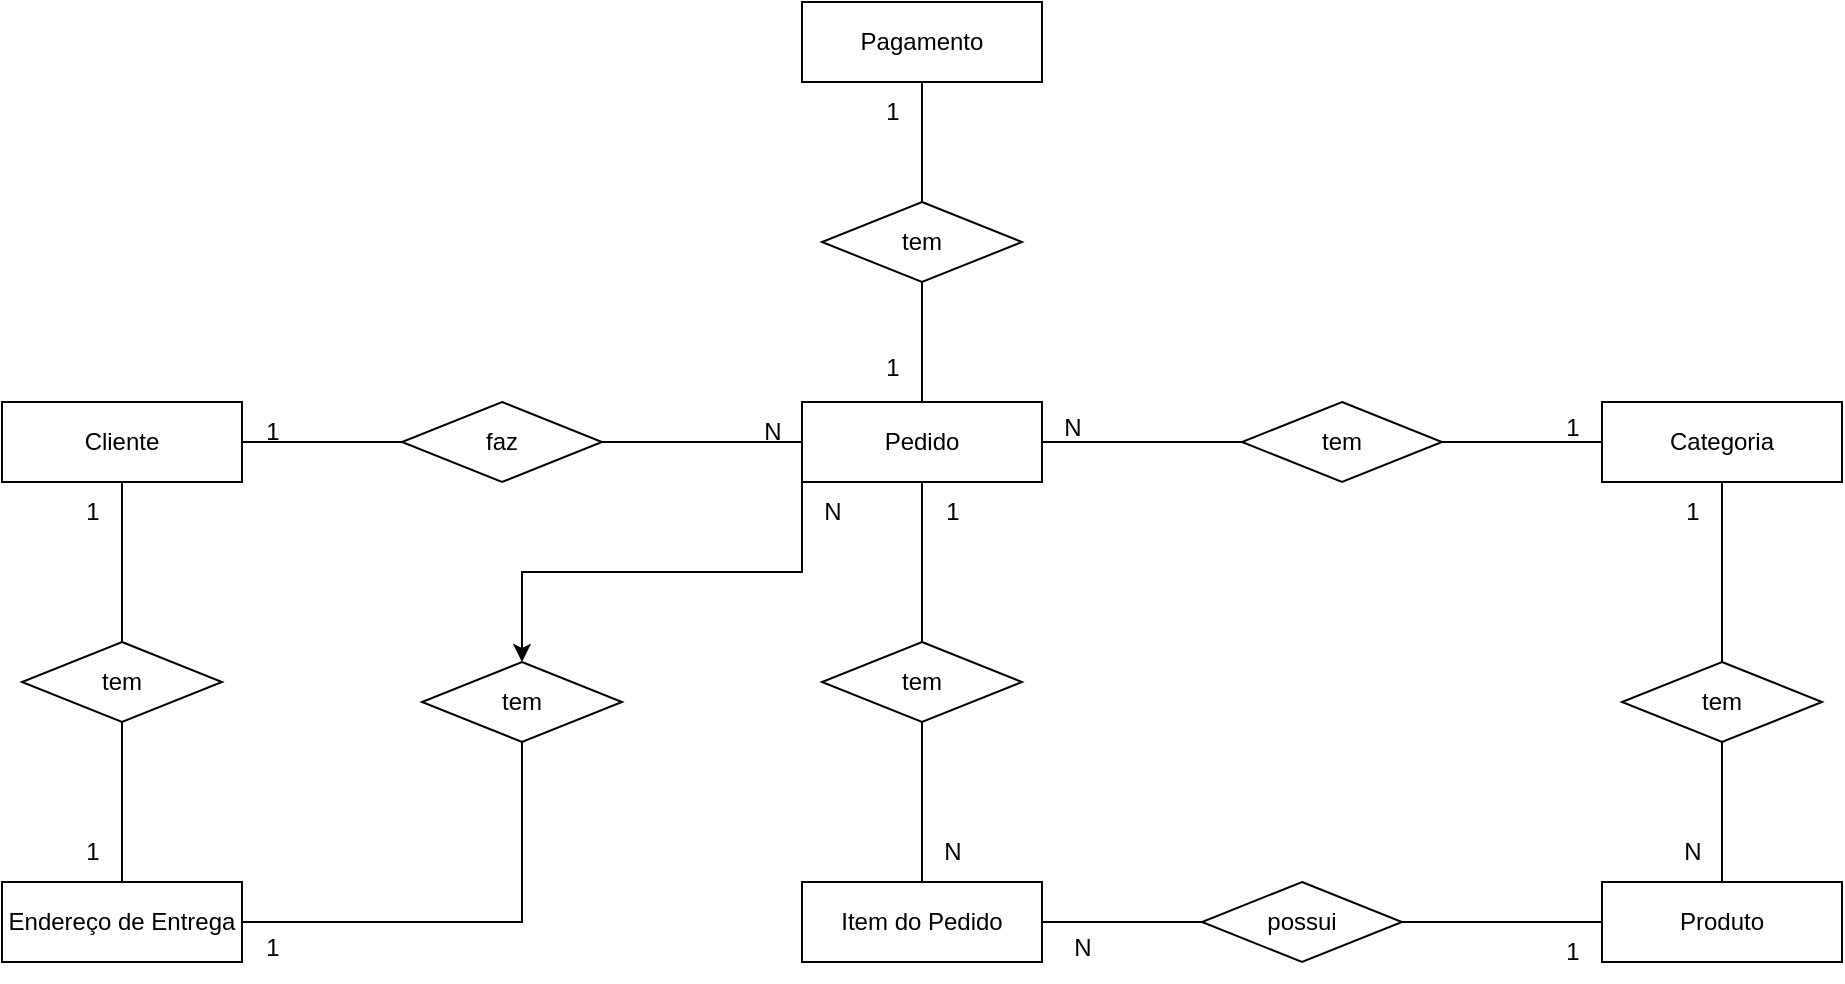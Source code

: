 <mxfile version="28.1.1" pages="6">
  <diagram id="-VLjA5wKEKjYtQGVgOsC" name="Conceitual Ecommerce">
    <mxGraphModel dx="1042" dy="562" grid="1" gridSize="10" guides="1" tooltips="1" connect="1" arrows="1" fold="1" page="0" pageScale="1" pageWidth="827" pageHeight="1169" math="0" shadow="0">
      <root>
        <mxCell id="0" />
        <mxCell id="1" parent="0" />
        <mxCell id="Yg9E6B6x7Aprh4OsDm85-2" style="edgeStyle=orthogonalEdgeStyle;rounded=0;orthogonalLoop=1;jettySize=auto;html=1;endArrow=none;endFill=0;" edge="1" parent="1" source="Yg9E6B6x7Aprh4OsDm85-3" target="Yg9E6B6x7Aprh4OsDm85-23">
          <mxGeometry relative="1" as="geometry" />
        </mxCell>
        <mxCell id="S_9oHL70UZhr6JLtKiCj-18" style="edgeStyle=orthogonalEdgeStyle;rounded=0;orthogonalLoop=1;jettySize=auto;html=1;exitX=0;exitY=1;exitDx=0;exitDy=0;entryX=0.5;entryY=0;entryDx=0;entryDy=0;" edge="1" parent="1" source="Yg9E6B6x7Aprh4OsDm85-3" target="S_9oHL70UZhr6JLtKiCj-13">
          <mxGeometry relative="1" as="geometry" />
        </mxCell>
        <mxCell id="Yg9E6B6x7Aprh4OsDm85-3" value="Pedido" style="whiteSpace=wrap;html=1;align=center;" vertex="1" parent="1">
          <mxGeometry x="500" y="270" width="120" height="40" as="geometry" />
        </mxCell>
        <mxCell id="Yg9E6B6x7Aprh4OsDm85-4" value="Item do Pedido" style="whiteSpace=wrap;html=1;align=center;" vertex="1" parent="1">
          <mxGeometry x="500" y="510" width="120" height="40" as="geometry" />
        </mxCell>
        <mxCell id="Yg9E6B6x7Aprh4OsDm85-5" style="edgeStyle=orthogonalEdgeStyle;rounded=0;orthogonalLoop=1;jettySize=auto;html=1;entryX=0.5;entryY=1;entryDx=0;entryDy=0;endArrow=none;endFill=0;" edge="1" parent="1" source="Yg9E6B6x7Aprh4OsDm85-7" target="Yg9E6B6x7Aprh4OsDm85-3">
          <mxGeometry relative="1" as="geometry" />
        </mxCell>
        <mxCell id="Yg9E6B6x7Aprh4OsDm85-6" style="edgeStyle=orthogonalEdgeStyle;rounded=0;orthogonalLoop=1;jettySize=auto;html=1;entryX=0.5;entryY=0;entryDx=0;entryDy=0;endArrow=none;endFill=0;" edge="1" parent="1" source="Yg9E6B6x7Aprh4OsDm85-7" target="Yg9E6B6x7Aprh4OsDm85-4">
          <mxGeometry relative="1" as="geometry" />
        </mxCell>
        <mxCell id="Yg9E6B6x7Aprh4OsDm85-7" value="tem" style="shape=rhombus;perimeter=rhombusPerimeter;whiteSpace=wrap;html=1;align=center;" vertex="1" parent="1">
          <mxGeometry x="510" y="390" width="100" height="40" as="geometry" />
        </mxCell>
        <mxCell id="Yg9E6B6x7Aprh4OsDm85-8" style="edgeStyle=orthogonalEdgeStyle;rounded=0;orthogonalLoop=1;jettySize=auto;html=1;endArrow=none;endFill=0;" edge="1" parent="1" source="Yg9E6B6x7Aprh4OsDm85-10" target="Yg9E6B6x7Aprh4OsDm85-11">
          <mxGeometry relative="1" as="geometry" />
        </mxCell>
        <mxCell id="Yg9E6B6x7Aprh4OsDm85-9" style="edgeStyle=orthogonalEdgeStyle;rounded=0;orthogonalLoop=1;jettySize=auto;html=1;endArrow=none;endFill=0;" edge="1" parent="1" source="Yg9E6B6x7Aprh4OsDm85-10" target="Yg9E6B6x7Aprh4OsDm85-4">
          <mxGeometry relative="1" as="geometry" />
        </mxCell>
        <mxCell id="Yg9E6B6x7Aprh4OsDm85-10" value="possui" style="shape=rhombus;perimeter=rhombusPerimeter;whiteSpace=wrap;html=1;align=center;" vertex="1" parent="1">
          <mxGeometry x="700" y="510" width="100" height="40" as="geometry" />
        </mxCell>
        <mxCell id="Yg9E6B6x7Aprh4OsDm85-11" value="Produto" style="whiteSpace=wrap;html=1;align=center;" vertex="1" parent="1">
          <mxGeometry x="900" y="510" width="120" height="40" as="geometry" />
        </mxCell>
        <mxCell id="Yg9E6B6x7Aprh4OsDm85-12" style="edgeStyle=orthogonalEdgeStyle;rounded=0;orthogonalLoop=1;jettySize=auto;html=1;entryX=0;entryY=0.5;entryDx=0;entryDy=0;endArrow=none;endFill=0;" edge="1" parent="1" source="Yg9E6B6x7Aprh4OsDm85-14" target="Yg9E6B6x7Aprh4OsDm85-16">
          <mxGeometry relative="1" as="geometry" />
        </mxCell>
        <mxCell id="Yg9E6B6x7Aprh4OsDm85-13" style="edgeStyle=orthogonalEdgeStyle;rounded=0;orthogonalLoop=1;jettySize=auto;html=1;endArrow=none;endFill=0;" edge="1" parent="1" source="Yg9E6B6x7Aprh4OsDm85-14" target="Yg9E6B6x7Aprh4OsDm85-26">
          <mxGeometry relative="1" as="geometry" />
        </mxCell>
        <mxCell id="Yg9E6B6x7Aprh4OsDm85-14" value="Cliente" style="whiteSpace=wrap;html=1;align=center;" vertex="1" parent="1">
          <mxGeometry x="100" y="270" width="120" height="40" as="geometry" />
        </mxCell>
        <mxCell id="S_9oHL70UZhr6JLtKiCj-8" style="edgeStyle=orthogonalEdgeStyle;rounded=0;orthogonalLoop=1;jettySize=auto;html=1;entryX=0;entryY=0.5;entryDx=0;entryDy=0;endArrow=none;endFill=0;" edge="1" parent="1" source="Yg9E6B6x7Aprh4OsDm85-16" target="Yg9E6B6x7Aprh4OsDm85-3">
          <mxGeometry relative="1" as="geometry" />
        </mxCell>
        <mxCell id="Yg9E6B6x7Aprh4OsDm85-16" value="faz" style="shape=rhombus;perimeter=rhombusPerimeter;whiteSpace=wrap;html=1;align=center;" vertex="1" parent="1">
          <mxGeometry x="300" y="270" width="100" height="40" as="geometry" />
        </mxCell>
        <mxCell id="Yg9E6B6x7Aprh4OsDm85-17" style="edgeStyle=orthogonalEdgeStyle;rounded=0;orthogonalLoop=1;jettySize=auto;html=1;entryX=0.5;entryY=0;entryDx=0;entryDy=0;endArrow=none;endFill=0;" edge="1" parent="1" source="Yg9E6B6x7Aprh4OsDm85-18" target="Yg9E6B6x7Aprh4OsDm85-20">
          <mxGeometry relative="1" as="geometry" />
        </mxCell>
        <mxCell id="Yg9E6B6x7Aprh4OsDm85-18" value="Pagamento" style="whiteSpace=wrap;html=1;align=center;" vertex="1" parent="1">
          <mxGeometry x="500" y="70" width="120" height="40" as="geometry" />
        </mxCell>
        <mxCell id="Yg9E6B6x7Aprh4OsDm85-19" style="edgeStyle=orthogonalEdgeStyle;rounded=0;orthogonalLoop=1;jettySize=auto;html=1;entryX=0.5;entryY=0;entryDx=0;entryDy=0;endArrow=none;endFill=0;" edge="1" parent="1" source="Yg9E6B6x7Aprh4OsDm85-20" target="Yg9E6B6x7Aprh4OsDm85-3">
          <mxGeometry relative="1" as="geometry" />
        </mxCell>
        <mxCell id="Yg9E6B6x7Aprh4OsDm85-20" value="tem" style="shape=rhombus;perimeter=rhombusPerimeter;whiteSpace=wrap;html=1;align=center;" vertex="1" parent="1">
          <mxGeometry x="510" y="170" width="100" height="40" as="geometry" />
        </mxCell>
        <mxCell id="Yg9E6B6x7Aprh4OsDm85-21" style="edgeStyle=orthogonalEdgeStyle;rounded=0;orthogonalLoop=1;jettySize=auto;html=1;entryX=1;entryY=0.5;entryDx=0;entryDy=0;endArrow=none;endFill=0;" edge="1" parent="1" source="Yg9E6B6x7Aprh4OsDm85-22" target="Yg9E6B6x7Aprh4OsDm85-23">
          <mxGeometry relative="1" as="geometry" />
        </mxCell>
        <mxCell id="Yg9E6B6x7Aprh4OsDm85-22" value="Categoria" style="whiteSpace=wrap;html=1;align=center;" vertex="1" parent="1">
          <mxGeometry x="900" y="270" width="120" height="40" as="geometry" />
        </mxCell>
        <mxCell id="Yg9E6B6x7Aprh4OsDm85-23" value="tem" style="shape=rhombus;perimeter=rhombusPerimeter;whiteSpace=wrap;html=1;align=center;" vertex="1" parent="1">
          <mxGeometry x="720" y="270" width="100" height="40" as="geometry" />
        </mxCell>
        <mxCell id="Yg9E6B6x7Aprh4OsDm85-24" style="edgeStyle=orthogonalEdgeStyle;rounded=0;orthogonalLoop=1;jettySize=auto;html=1;entryX=0.5;entryY=1;entryDx=0;entryDy=0;endArrow=none;endFill=0;" edge="1" parent="1" source="Yg9E6B6x7Aprh4OsDm85-25" target="Yg9E6B6x7Aprh4OsDm85-26">
          <mxGeometry relative="1" as="geometry" />
        </mxCell>
        <mxCell id="S_9oHL70UZhr6JLtKiCj-14" style="edgeStyle=orthogonalEdgeStyle;rounded=0;orthogonalLoop=1;jettySize=auto;html=1;entryX=0.5;entryY=1;entryDx=0;entryDy=0;endArrow=none;endFill=0;" edge="1" parent="1" source="Yg9E6B6x7Aprh4OsDm85-25" target="S_9oHL70UZhr6JLtKiCj-13">
          <mxGeometry relative="1" as="geometry" />
        </mxCell>
        <mxCell id="Yg9E6B6x7Aprh4OsDm85-25" value="Endereço de Entrega" style="whiteSpace=wrap;html=1;align=center;" vertex="1" parent="1">
          <mxGeometry x="100" y="510" width="120" height="40" as="geometry" />
        </mxCell>
        <mxCell id="Yg9E6B6x7Aprh4OsDm85-26" value="tem" style="shape=rhombus;perimeter=rhombusPerimeter;whiteSpace=wrap;html=1;align=center;" vertex="1" parent="1">
          <mxGeometry x="110" y="390" width="100" height="40" as="geometry" />
        </mxCell>
        <mxCell id="KpfPU4h4UL7ZcL2hg6Yh-1" value="N" style="text;html=1;align=center;verticalAlign=middle;resizable=0;points=[];autosize=1;strokeColor=none;fillColor=none;" vertex="1" parent="1">
          <mxGeometry x="470" y="270" width="30" height="30" as="geometry" />
        </mxCell>
        <mxCell id="KpfPU4h4UL7ZcL2hg6Yh-3" value="1" style="text;html=1;align=center;verticalAlign=middle;resizable=0;points=[];autosize=1;strokeColor=none;fillColor=none;" vertex="1" parent="1">
          <mxGeometry x="220" y="270" width="30" height="30" as="geometry" />
        </mxCell>
        <mxCell id="KpfPU4h4UL7ZcL2hg6Yh-5" value="1" style="text;html=1;align=center;verticalAlign=middle;resizable=0;points=[];autosize=1;strokeColor=none;fillColor=none;" vertex="1" parent="1">
          <mxGeometry x="530" y="110" width="30" height="30" as="geometry" />
        </mxCell>
        <mxCell id="KpfPU4h4UL7ZcL2hg6Yh-6" value="1" style="text;html=1;align=center;verticalAlign=middle;resizable=0;points=[];autosize=1;strokeColor=none;fillColor=none;" vertex="1" parent="1">
          <mxGeometry x="130" y="480" width="30" height="30" as="geometry" />
        </mxCell>
        <mxCell id="KpfPU4h4UL7ZcL2hg6Yh-7" value="1" style="text;html=1;align=center;verticalAlign=middle;resizable=0;points=[];autosize=1;strokeColor=none;fillColor=none;" vertex="1" parent="1">
          <mxGeometry x="130" y="310" width="30" height="30" as="geometry" />
        </mxCell>
        <mxCell id="KpfPU4h4UL7ZcL2hg6Yh-8" value="N" style="text;html=1;align=center;verticalAlign=middle;resizable=0;points=[];autosize=1;strokeColor=none;fillColor=none;" vertex="1" parent="1">
          <mxGeometry x="560" y="480" width="30" height="30" as="geometry" />
        </mxCell>
        <mxCell id="KpfPU4h4UL7ZcL2hg6Yh-9" value="1" style="text;html=1;align=center;verticalAlign=middle;resizable=0;points=[];autosize=1;strokeColor=none;fillColor=none;" vertex="1" parent="1">
          <mxGeometry x="560" y="310" width="30" height="30" as="geometry" />
        </mxCell>
        <mxCell id="S_9oHL70UZhr6JLtKiCj-1" value="1" style="text;html=1;align=center;verticalAlign=middle;resizable=0;points=[];autosize=1;strokeColor=none;fillColor=none;" vertex="1" parent="1">
          <mxGeometry x="870" y="268" width="30" height="30" as="geometry" />
        </mxCell>
        <mxCell id="S_9oHL70UZhr6JLtKiCj-2" value="N" style="text;html=1;align=center;verticalAlign=middle;resizable=0;points=[];autosize=1;strokeColor=none;fillColor=none;" vertex="1" parent="1">
          <mxGeometry x="620" y="268" width="30" height="30" as="geometry" />
        </mxCell>
        <mxCell id="S_9oHL70UZhr6JLtKiCj-4" value="1" style="text;html=1;align=center;verticalAlign=middle;resizable=0;points=[];autosize=1;strokeColor=none;fillColor=none;" vertex="1" parent="1">
          <mxGeometry x="530" y="238" width="30" height="30" as="geometry" />
        </mxCell>
        <mxCell id="S_9oHL70UZhr6JLtKiCj-6" style="edgeStyle=orthogonalEdgeStyle;rounded=0;orthogonalLoop=1;jettySize=auto;html=1;entryX=0.5;entryY=1;entryDx=0;entryDy=0;endArrow=none;endFill=0;" edge="1" parent="1" source="S_9oHL70UZhr6JLtKiCj-5" target="Yg9E6B6x7Aprh4OsDm85-22">
          <mxGeometry relative="1" as="geometry" />
        </mxCell>
        <mxCell id="S_9oHL70UZhr6JLtKiCj-7" style="edgeStyle=orthogonalEdgeStyle;rounded=0;orthogonalLoop=1;jettySize=auto;html=1;entryX=0.5;entryY=0;entryDx=0;entryDy=0;endArrow=none;endFill=0;" edge="1" parent="1" source="S_9oHL70UZhr6JLtKiCj-5" target="Yg9E6B6x7Aprh4OsDm85-11">
          <mxGeometry relative="1" as="geometry" />
        </mxCell>
        <mxCell id="S_9oHL70UZhr6JLtKiCj-5" value="tem" style="shape=rhombus;perimeter=rhombusPerimeter;whiteSpace=wrap;html=1;align=center;" vertex="1" parent="1">
          <mxGeometry x="910" y="400" width="100" height="40" as="geometry" />
        </mxCell>
        <mxCell id="S_9oHL70UZhr6JLtKiCj-9" value="1" style="text;html=1;align=center;verticalAlign=middle;resizable=0;points=[];autosize=1;strokeColor=none;fillColor=none;" vertex="1" parent="1">
          <mxGeometry x="870" y="530" width="30" height="30" as="geometry" />
        </mxCell>
        <mxCell id="S_9oHL70UZhr6JLtKiCj-10" value="N" style="text;html=1;align=center;verticalAlign=middle;resizable=0;points=[];autosize=1;strokeColor=none;fillColor=none;" vertex="1" parent="1">
          <mxGeometry x="625" y="528" width="30" height="30" as="geometry" />
        </mxCell>
        <mxCell id="S_9oHL70UZhr6JLtKiCj-11" value="1" style="text;html=1;align=center;verticalAlign=middle;resizable=0;points=[];autosize=1;strokeColor=none;fillColor=none;" vertex="1" parent="1">
          <mxGeometry x="930" y="310" width="30" height="30" as="geometry" />
        </mxCell>
        <mxCell id="S_9oHL70UZhr6JLtKiCj-12" value="N" style="text;html=1;align=center;verticalAlign=middle;resizable=0;points=[];autosize=1;strokeColor=none;fillColor=none;" vertex="1" parent="1">
          <mxGeometry x="930" y="480" width="30" height="30" as="geometry" />
        </mxCell>
        <mxCell id="S_9oHL70UZhr6JLtKiCj-13" value="tem" style="shape=rhombus;perimeter=rhombusPerimeter;whiteSpace=wrap;html=1;align=center;" vertex="1" parent="1">
          <mxGeometry x="310" y="400" width="100" height="40" as="geometry" />
        </mxCell>
        <mxCell id="HM3OEFLv1eTKjeePgq9I-1" value="1" style="text;html=1;align=center;verticalAlign=middle;resizable=0;points=[];autosize=1;strokeColor=none;fillColor=none;" vertex="1" parent="1">
          <mxGeometry x="220" y="528" width="30" height="30" as="geometry" />
        </mxCell>
        <mxCell id="HM3OEFLv1eTKjeePgq9I-2" value="N" style="text;html=1;align=center;verticalAlign=middle;resizable=0;points=[];autosize=1;strokeColor=none;fillColor=none;" vertex="1" parent="1">
          <mxGeometry x="500" y="310" width="30" height="30" as="geometry" />
        </mxCell>
      </root>
    </mxGraphModel>
  </diagram>
  <diagram name="Lógico Ecommerce" id="wbIcbg5kXDUll0MbyDtw">
    <mxGraphModel dx="2137" dy="937" grid="1" gridSize="10" guides="1" tooltips="1" connect="1" arrows="1" fold="1" page="0" pageScale="1" pageWidth="827" pageHeight="1169" background="none" math="0" shadow="0">
      <root>
        <mxCell id="0" />
        <mxCell id="1" parent="0" />
        <mxCell id="dBQdUvyLl7Si2ihns92U-1" value="Cliente" style="shape=table;startSize=30;container=1;collapsible=1;childLayout=tableLayout;fixedRows=1;rowLines=0;fontStyle=1;align=center;resizeLast=1;html=1;" parent="1" vertex="1">
          <mxGeometry x="-70" y="510" width="200" height="210" as="geometry" />
        </mxCell>
        <mxCell id="dBQdUvyLl7Si2ihns92U-2" value="" style="shape=tableRow;horizontal=0;startSize=0;swimlaneHead=0;swimlaneBody=0;fillColor=none;collapsible=0;dropTarget=0;points=[[0,0.5],[1,0.5]];portConstraint=eastwest;top=0;left=0;right=0;bottom=1;" parent="dBQdUvyLl7Si2ihns92U-1" vertex="1">
          <mxGeometry y="30" width="200" height="30" as="geometry" />
        </mxCell>
        <mxCell id="dBQdUvyLl7Si2ihns92U-3" value="PK" style="shape=partialRectangle;connectable=0;fillColor=none;top=0;left=0;bottom=0;right=0;fontStyle=1;overflow=hidden;whiteSpace=wrap;html=1;" parent="dBQdUvyLl7Si2ihns92U-2" vertex="1">
          <mxGeometry width="30" height="30" as="geometry">
            <mxRectangle width="30" height="30" as="alternateBounds" />
          </mxGeometry>
        </mxCell>
        <mxCell id="dBQdUvyLl7Si2ihns92U-4" value="cliente_id" style="shape=partialRectangle;connectable=0;fillColor=none;top=0;left=0;bottom=0;right=0;align=left;spacingLeft=6;fontStyle=5;overflow=hidden;whiteSpace=wrap;html=1;" parent="dBQdUvyLl7Si2ihns92U-2" vertex="1">
          <mxGeometry x="30" width="170" height="30" as="geometry">
            <mxRectangle width="170" height="30" as="alternateBounds" />
          </mxGeometry>
        </mxCell>
        <mxCell id="dBQdUvyLl7Si2ihns92U-5" value="" style="shape=tableRow;horizontal=0;startSize=0;swimlaneHead=0;swimlaneBody=0;fillColor=none;collapsible=0;dropTarget=0;points=[[0,0.5],[1,0.5]];portConstraint=eastwest;top=0;left=0;right=0;bottom=0;" parent="dBQdUvyLl7Si2ihns92U-1" vertex="1">
          <mxGeometry y="60" width="200" height="30" as="geometry" />
        </mxCell>
        <mxCell id="dBQdUvyLl7Si2ihns92U-6" value="" style="shape=partialRectangle;connectable=0;fillColor=none;top=0;left=0;bottom=0;right=0;editable=1;overflow=hidden;whiteSpace=wrap;html=1;" parent="dBQdUvyLl7Si2ihns92U-5" vertex="1">
          <mxGeometry width="30" height="30" as="geometry">
            <mxRectangle width="30" height="30" as="alternateBounds" />
          </mxGeometry>
        </mxCell>
        <mxCell id="dBQdUvyLl7Si2ihns92U-7" value="nome_completo" style="shape=partialRectangle;connectable=0;fillColor=none;top=0;left=0;bottom=0;right=0;align=left;spacingLeft=6;overflow=hidden;whiteSpace=wrap;html=1;" parent="dBQdUvyLl7Si2ihns92U-5" vertex="1">
          <mxGeometry x="30" width="170" height="30" as="geometry">
            <mxRectangle width="170" height="30" as="alternateBounds" />
          </mxGeometry>
        </mxCell>
        <mxCell id="dBQdUvyLl7Si2ihns92U-8" value="" style="shape=tableRow;horizontal=0;startSize=0;swimlaneHead=0;swimlaneBody=0;fillColor=none;collapsible=0;dropTarget=0;points=[[0,0.5],[1,0.5]];portConstraint=eastwest;top=0;left=0;right=0;bottom=0;" parent="dBQdUvyLl7Si2ihns92U-1" vertex="1">
          <mxGeometry y="90" width="200" height="30" as="geometry" />
        </mxCell>
        <mxCell id="dBQdUvyLl7Si2ihns92U-9" value="" style="shape=partialRectangle;connectable=0;fillColor=none;top=0;left=0;bottom=0;right=0;editable=1;overflow=hidden;whiteSpace=wrap;html=1;" parent="dBQdUvyLl7Si2ihns92U-8" vertex="1">
          <mxGeometry width="30" height="30" as="geometry">
            <mxRectangle width="30" height="30" as="alternateBounds" />
          </mxGeometry>
        </mxCell>
        <mxCell id="dBQdUvyLl7Si2ihns92U-10" value="email" style="shape=partialRectangle;connectable=0;fillColor=none;top=0;left=0;bottom=0;right=0;align=left;spacingLeft=6;overflow=hidden;whiteSpace=wrap;html=1;" parent="dBQdUvyLl7Si2ihns92U-8" vertex="1">
          <mxGeometry x="30" width="170" height="30" as="geometry">
            <mxRectangle width="170" height="30" as="alternateBounds" />
          </mxGeometry>
        </mxCell>
        <mxCell id="dBQdUvyLl7Si2ihns92U-11" value="" style="shape=tableRow;horizontal=0;startSize=0;swimlaneHead=0;swimlaneBody=0;fillColor=none;collapsible=0;dropTarget=0;points=[[0,0.5],[1,0.5]];portConstraint=eastwest;top=0;left=0;right=0;bottom=0;" parent="dBQdUvyLl7Si2ihns92U-1" vertex="1">
          <mxGeometry y="120" width="200" height="30" as="geometry" />
        </mxCell>
        <mxCell id="dBQdUvyLl7Si2ihns92U-12" value="" style="shape=partialRectangle;connectable=0;fillColor=none;top=0;left=0;bottom=0;right=0;editable=1;overflow=hidden;whiteSpace=wrap;html=1;" parent="dBQdUvyLl7Si2ihns92U-11" vertex="1">
          <mxGeometry width="30" height="30" as="geometry">
            <mxRectangle width="30" height="30" as="alternateBounds" />
          </mxGeometry>
        </mxCell>
        <mxCell id="dBQdUvyLl7Si2ihns92U-13" value="senha" style="shape=partialRectangle;connectable=0;fillColor=none;top=0;left=0;bottom=0;right=0;align=left;spacingLeft=6;overflow=hidden;whiteSpace=wrap;html=1;" parent="dBQdUvyLl7Si2ihns92U-11" vertex="1">
          <mxGeometry x="30" width="170" height="30" as="geometry">
            <mxRectangle width="170" height="30" as="alternateBounds" />
          </mxGeometry>
        </mxCell>
        <mxCell id="dBQdUvyLl7Si2ihns92U-14" value="" style="shape=tableRow;horizontal=0;startSize=0;swimlaneHead=0;swimlaneBody=0;fillColor=none;collapsible=0;dropTarget=0;points=[[0,0.5],[1,0.5]];portConstraint=eastwest;top=0;left=0;right=0;bottom=0;" parent="dBQdUvyLl7Si2ihns92U-1" vertex="1">
          <mxGeometry y="150" width="200" height="30" as="geometry" />
        </mxCell>
        <mxCell id="dBQdUvyLl7Si2ihns92U-15" value="" style="shape=partialRectangle;connectable=0;fillColor=none;top=0;left=0;bottom=0;right=0;editable=1;overflow=hidden;whiteSpace=wrap;html=1;" parent="dBQdUvyLl7Si2ihns92U-14" vertex="1">
          <mxGeometry width="30" height="30" as="geometry">
            <mxRectangle width="30" height="30" as="alternateBounds" />
          </mxGeometry>
        </mxCell>
        <mxCell id="dBQdUvyLl7Si2ihns92U-16" value="telefone" style="shape=partialRectangle;connectable=0;fillColor=none;top=0;left=0;bottom=0;right=0;align=left;spacingLeft=6;overflow=hidden;whiteSpace=wrap;html=1;" parent="dBQdUvyLl7Si2ihns92U-14" vertex="1">
          <mxGeometry x="30" width="170" height="30" as="geometry">
            <mxRectangle width="170" height="30" as="alternateBounds" />
          </mxGeometry>
        </mxCell>
        <mxCell id="dBQdUvyLl7Si2ihns92U-17" value="" style="shape=tableRow;horizontal=0;startSize=0;swimlaneHead=0;swimlaneBody=0;fillColor=none;collapsible=0;dropTarget=0;points=[[0,0.5],[1,0.5]];portConstraint=eastwest;top=0;left=0;right=0;bottom=0;" parent="dBQdUvyLl7Si2ihns92U-1" vertex="1">
          <mxGeometry y="180" width="200" height="30" as="geometry" />
        </mxCell>
        <mxCell id="dBQdUvyLl7Si2ihns92U-18" value="" style="shape=partialRectangle;connectable=0;fillColor=none;top=0;left=0;bottom=0;right=0;editable=1;overflow=hidden;whiteSpace=wrap;html=1;" parent="dBQdUvyLl7Si2ihns92U-17" vertex="1">
          <mxGeometry width="30" height="30" as="geometry">
            <mxRectangle width="30" height="30" as="alternateBounds" />
          </mxGeometry>
        </mxCell>
        <mxCell id="dBQdUvyLl7Si2ihns92U-19" value="data_cadastro" style="shape=partialRectangle;connectable=0;fillColor=none;top=0;left=0;bottom=0;right=0;align=left;spacingLeft=6;overflow=hidden;whiteSpace=wrap;html=1;" parent="dBQdUvyLl7Si2ihns92U-17" vertex="1">
          <mxGeometry x="30" width="170" height="30" as="geometry">
            <mxRectangle width="170" height="30" as="alternateBounds" />
          </mxGeometry>
        </mxCell>
        <mxCell id="dBQdUvyLl7Si2ihns92U-20" value="Produto" style="shape=table;startSize=30;container=1;collapsible=1;childLayout=tableLayout;fixedRows=1;rowLines=0;fontStyle=1;align=center;resizeLast=1;html=1;" parent="1" vertex="1">
          <mxGeometry x="770" y="910" width="180" height="240" as="geometry" />
        </mxCell>
        <mxCell id="dBQdUvyLl7Si2ihns92U-21" value="" style="shape=tableRow;horizontal=0;startSize=0;swimlaneHead=0;swimlaneBody=0;fillColor=none;collapsible=0;dropTarget=0;points=[[0,0.5],[1,0.5]];portConstraint=eastwest;top=0;left=0;right=0;bottom=1;" parent="dBQdUvyLl7Si2ihns92U-20" vertex="1">
          <mxGeometry y="30" width="180" height="30" as="geometry" />
        </mxCell>
        <mxCell id="dBQdUvyLl7Si2ihns92U-22" value="PK" style="shape=partialRectangle;connectable=0;fillColor=none;top=0;left=0;bottom=0;right=0;fontStyle=1;overflow=hidden;whiteSpace=wrap;html=1;" parent="dBQdUvyLl7Si2ihns92U-21" vertex="1">
          <mxGeometry width="30" height="30" as="geometry">
            <mxRectangle width="30" height="30" as="alternateBounds" />
          </mxGeometry>
        </mxCell>
        <mxCell id="dBQdUvyLl7Si2ihns92U-23" value="produto_id" style="shape=partialRectangle;connectable=0;fillColor=none;top=0;left=0;bottom=0;right=0;align=left;spacingLeft=6;fontStyle=5;overflow=hidden;whiteSpace=wrap;html=1;" parent="dBQdUvyLl7Si2ihns92U-21" vertex="1">
          <mxGeometry x="30" width="150" height="30" as="geometry">
            <mxRectangle width="150" height="30" as="alternateBounds" />
          </mxGeometry>
        </mxCell>
        <mxCell id="dBQdUvyLl7Si2ihns92U-24" value="" style="shape=tableRow;horizontal=0;startSize=0;swimlaneHead=0;swimlaneBody=0;fillColor=none;collapsible=0;dropTarget=0;points=[[0,0.5],[1,0.5]];portConstraint=eastwest;top=0;left=0;right=0;bottom=0;" parent="dBQdUvyLl7Si2ihns92U-20" vertex="1">
          <mxGeometry y="60" width="180" height="30" as="geometry" />
        </mxCell>
        <mxCell id="dBQdUvyLl7Si2ihns92U-25" value="" style="shape=partialRectangle;connectable=0;fillColor=none;top=0;left=0;bottom=0;right=0;editable=1;overflow=hidden;whiteSpace=wrap;html=1;" parent="dBQdUvyLl7Si2ihns92U-24" vertex="1">
          <mxGeometry width="30" height="30" as="geometry">
            <mxRectangle width="30" height="30" as="alternateBounds" />
          </mxGeometry>
        </mxCell>
        <mxCell id="dBQdUvyLl7Si2ihns92U-26" value="nome_produto" style="shape=partialRectangle;connectable=0;fillColor=none;top=0;left=0;bottom=0;right=0;align=left;spacingLeft=6;overflow=hidden;whiteSpace=wrap;html=1;" parent="dBQdUvyLl7Si2ihns92U-24" vertex="1">
          <mxGeometry x="30" width="150" height="30" as="geometry">
            <mxRectangle width="150" height="30" as="alternateBounds" />
          </mxGeometry>
        </mxCell>
        <mxCell id="dBQdUvyLl7Si2ihns92U-27" value="" style="shape=tableRow;horizontal=0;startSize=0;swimlaneHead=0;swimlaneBody=0;fillColor=none;collapsible=0;dropTarget=0;points=[[0,0.5],[1,0.5]];portConstraint=eastwest;top=0;left=0;right=0;bottom=0;" parent="dBQdUvyLl7Si2ihns92U-20" vertex="1">
          <mxGeometry y="90" width="180" height="30" as="geometry" />
        </mxCell>
        <mxCell id="dBQdUvyLl7Si2ihns92U-28" value="" style="shape=partialRectangle;connectable=0;fillColor=none;top=0;left=0;bottom=0;right=0;editable=1;overflow=hidden;whiteSpace=wrap;html=1;" parent="dBQdUvyLl7Si2ihns92U-27" vertex="1">
          <mxGeometry width="30" height="30" as="geometry">
            <mxRectangle width="30" height="30" as="alternateBounds" />
          </mxGeometry>
        </mxCell>
        <mxCell id="dBQdUvyLl7Si2ihns92U-29" value="descricao" style="shape=partialRectangle;connectable=0;fillColor=none;top=0;left=0;bottom=0;right=0;align=left;spacingLeft=6;overflow=hidden;whiteSpace=wrap;html=1;" parent="dBQdUvyLl7Si2ihns92U-27" vertex="1">
          <mxGeometry x="30" width="150" height="30" as="geometry">
            <mxRectangle width="150" height="30" as="alternateBounds" />
          </mxGeometry>
        </mxCell>
        <mxCell id="dBQdUvyLl7Si2ihns92U-30" value="" style="shape=tableRow;horizontal=0;startSize=0;swimlaneHead=0;swimlaneBody=0;fillColor=none;collapsible=0;dropTarget=0;points=[[0,0.5],[1,0.5]];portConstraint=eastwest;top=0;left=0;right=0;bottom=0;" parent="dBQdUvyLl7Si2ihns92U-20" vertex="1">
          <mxGeometry y="120" width="180" height="30" as="geometry" />
        </mxCell>
        <mxCell id="dBQdUvyLl7Si2ihns92U-31" value="" style="shape=partialRectangle;connectable=0;fillColor=none;top=0;left=0;bottom=0;right=0;editable=1;overflow=hidden;whiteSpace=wrap;html=1;" parent="dBQdUvyLl7Si2ihns92U-30" vertex="1">
          <mxGeometry width="30" height="30" as="geometry">
            <mxRectangle width="30" height="30" as="alternateBounds" />
          </mxGeometry>
        </mxCell>
        <mxCell id="dBQdUvyLl7Si2ihns92U-32" value="preco" style="shape=partialRectangle;connectable=0;fillColor=none;top=0;left=0;bottom=0;right=0;align=left;spacingLeft=6;overflow=hidden;whiteSpace=wrap;html=1;" parent="dBQdUvyLl7Si2ihns92U-30" vertex="1">
          <mxGeometry x="30" width="150" height="30" as="geometry">
            <mxRectangle width="150" height="30" as="alternateBounds" />
          </mxGeometry>
        </mxCell>
        <mxCell id="dBQdUvyLl7Si2ihns92U-33" value="" style="shape=tableRow;horizontal=0;startSize=0;swimlaneHead=0;swimlaneBody=0;fillColor=none;collapsible=0;dropTarget=0;points=[[0,0.5],[1,0.5]];portConstraint=eastwest;top=0;left=0;right=0;bottom=0;" parent="dBQdUvyLl7Si2ihns92U-20" vertex="1">
          <mxGeometry y="150" width="180" height="30" as="geometry" />
        </mxCell>
        <mxCell id="dBQdUvyLl7Si2ihns92U-34" value="" style="shape=partialRectangle;connectable=0;fillColor=none;top=0;left=0;bottom=0;right=0;editable=1;overflow=hidden;whiteSpace=wrap;html=1;" parent="dBQdUvyLl7Si2ihns92U-33" vertex="1">
          <mxGeometry width="30" height="30" as="geometry">
            <mxRectangle width="30" height="30" as="alternateBounds" />
          </mxGeometry>
        </mxCell>
        <mxCell id="dBQdUvyLl7Si2ihns92U-35" value="estoque_disponivel" style="shape=partialRectangle;connectable=0;fillColor=none;top=0;left=0;bottom=0;right=0;align=left;spacingLeft=6;overflow=hidden;whiteSpace=wrap;html=1;" parent="dBQdUvyLl7Si2ihns92U-33" vertex="1">
          <mxGeometry x="30" width="150" height="30" as="geometry">
            <mxRectangle width="150" height="30" as="alternateBounds" />
          </mxGeometry>
        </mxCell>
        <mxCell id="dBQdUvyLl7Si2ihns92U-36" value="" style="shape=tableRow;horizontal=0;startSize=0;swimlaneHead=0;swimlaneBody=0;fillColor=none;collapsible=0;dropTarget=0;points=[[0,0.5],[1,0.5]];portConstraint=eastwest;top=0;left=0;right=0;bottom=0;" parent="dBQdUvyLl7Si2ihns92U-20" vertex="1">
          <mxGeometry y="180" width="180" height="30" as="geometry" />
        </mxCell>
        <mxCell id="dBQdUvyLl7Si2ihns92U-37" value="" style="shape=partialRectangle;connectable=0;fillColor=none;top=0;left=0;bottom=0;right=0;editable=1;overflow=hidden;whiteSpace=wrap;html=1;" parent="dBQdUvyLl7Si2ihns92U-36" vertex="1">
          <mxGeometry width="30" height="30" as="geometry">
            <mxRectangle width="30" height="30" as="alternateBounds" />
          </mxGeometry>
        </mxCell>
        <mxCell id="dBQdUvyLl7Si2ihns92U-38" value="imagem_url" style="shape=partialRectangle;connectable=0;fillColor=none;top=0;left=0;bottom=0;right=0;align=left;spacingLeft=6;overflow=hidden;whiteSpace=wrap;html=1;" parent="dBQdUvyLl7Si2ihns92U-36" vertex="1">
          <mxGeometry x="30" width="150" height="30" as="geometry">
            <mxRectangle width="150" height="30" as="alternateBounds" />
          </mxGeometry>
        </mxCell>
        <mxCell id="dBQdUvyLl7Si2ihns92U-39" value="" style="shape=tableRow;horizontal=0;startSize=0;swimlaneHead=0;swimlaneBody=0;fillColor=none;collapsible=0;dropTarget=0;points=[[0,0.5],[1,0.5]];portConstraint=eastwest;top=0;left=0;right=0;bottom=0;" parent="dBQdUvyLl7Si2ihns92U-20" vertex="1">
          <mxGeometry y="210" width="180" height="30" as="geometry" />
        </mxCell>
        <mxCell id="dBQdUvyLl7Si2ihns92U-40" value="" style="shape=partialRectangle;connectable=0;fillColor=none;top=0;left=0;bottom=0;right=0;editable=1;overflow=hidden;whiteSpace=wrap;html=1;" parent="dBQdUvyLl7Si2ihns92U-39" vertex="1">
          <mxGeometry width="30" height="30" as="geometry">
            <mxRectangle width="30" height="30" as="alternateBounds" />
          </mxGeometry>
        </mxCell>
        <mxCell id="dBQdUvyLl7Si2ihns92U-41" value="categoria_id" style="shape=partialRectangle;connectable=0;fillColor=none;top=0;left=0;bottom=0;right=0;align=left;spacingLeft=6;overflow=hidden;whiteSpace=wrap;html=1;" parent="dBQdUvyLl7Si2ihns92U-39" vertex="1">
          <mxGeometry x="30" width="150" height="30" as="geometry">
            <mxRectangle width="150" height="30" as="alternateBounds" />
          </mxGeometry>
        </mxCell>
        <mxCell id="dBQdUvyLl7Si2ihns92U-42" value="Pedido" style="shape=table;startSize=30;container=1;collapsible=1;childLayout=tableLayout;fixedRows=1;rowLines=0;fontStyle=1;align=center;resizeLast=1;html=1;" parent="1" vertex="1">
          <mxGeometry x="330" y="510" width="200" height="210" as="geometry">
            <mxRectangle x="-80" y="400" width="80" height="30" as="alternateBounds" />
          </mxGeometry>
        </mxCell>
        <mxCell id="dBQdUvyLl7Si2ihns92U-43" value="" style="shape=tableRow;horizontal=0;startSize=0;swimlaneHead=0;swimlaneBody=0;fillColor=none;collapsible=0;dropTarget=0;points=[[0,0.5],[1,0.5]];portConstraint=eastwest;top=0;left=0;right=0;bottom=1;" parent="dBQdUvyLl7Si2ihns92U-42" vertex="1">
          <mxGeometry y="30" width="200" height="30" as="geometry" />
        </mxCell>
        <mxCell id="dBQdUvyLl7Si2ihns92U-44" value="PK" style="shape=partialRectangle;connectable=0;fillColor=none;top=0;left=0;bottom=0;right=0;fontStyle=1;overflow=hidden;whiteSpace=wrap;html=1;" parent="dBQdUvyLl7Si2ihns92U-43" vertex="1">
          <mxGeometry width="30" height="30" as="geometry">
            <mxRectangle width="30" height="30" as="alternateBounds" />
          </mxGeometry>
        </mxCell>
        <mxCell id="dBQdUvyLl7Si2ihns92U-45" value="pedido_id&lt;span style=&quot;white-space: pre;&quot;&gt;&#x9;&lt;/span&gt;" style="shape=partialRectangle;connectable=0;fillColor=none;top=0;left=0;bottom=0;right=0;align=left;spacingLeft=6;fontStyle=5;overflow=hidden;whiteSpace=wrap;html=1;" parent="dBQdUvyLl7Si2ihns92U-43" vertex="1">
          <mxGeometry x="30" width="170" height="30" as="geometry">
            <mxRectangle width="170" height="30" as="alternateBounds" />
          </mxGeometry>
        </mxCell>
        <mxCell id="dBQdUvyLl7Si2ihns92U-46" value="" style="shape=tableRow;horizontal=0;startSize=0;swimlaneHead=0;swimlaneBody=0;fillColor=none;collapsible=0;dropTarget=0;points=[[0,0.5],[1,0.5]];portConstraint=eastwest;top=0;left=0;right=0;bottom=0;" parent="dBQdUvyLl7Si2ihns92U-42" vertex="1">
          <mxGeometry y="60" width="200" height="30" as="geometry" />
        </mxCell>
        <mxCell id="dBQdUvyLl7Si2ihns92U-47" value="" style="shape=partialRectangle;connectable=0;fillColor=none;top=0;left=0;bottom=0;right=0;editable=1;overflow=hidden;whiteSpace=wrap;html=1;" parent="dBQdUvyLl7Si2ihns92U-46" vertex="1">
          <mxGeometry width="30" height="30" as="geometry">
            <mxRectangle width="30" height="30" as="alternateBounds" />
          </mxGeometry>
        </mxCell>
        <mxCell id="dBQdUvyLl7Si2ihns92U-48" value="cliente_id" style="shape=partialRectangle;connectable=0;fillColor=none;top=0;left=0;bottom=0;right=0;align=left;spacingLeft=6;overflow=hidden;whiteSpace=wrap;html=1;" parent="dBQdUvyLl7Si2ihns92U-46" vertex="1">
          <mxGeometry x="30" width="170" height="30" as="geometry">
            <mxRectangle width="170" height="30" as="alternateBounds" />
          </mxGeometry>
        </mxCell>
        <mxCell id="dBQdUvyLl7Si2ihns92U-49" value="" style="shape=tableRow;horizontal=0;startSize=0;swimlaneHead=0;swimlaneBody=0;fillColor=none;collapsible=0;dropTarget=0;points=[[0,0.5],[1,0.5]];portConstraint=eastwest;top=0;left=0;right=0;bottom=0;" parent="dBQdUvyLl7Si2ihns92U-42" vertex="1">
          <mxGeometry y="90" width="200" height="30" as="geometry" />
        </mxCell>
        <mxCell id="dBQdUvyLl7Si2ihns92U-50" value="" style="shape=partialRectangle;connectable=0;fillColor=none;top=0;left=0;bottom=0;right=0;editable=1;overflow=hidden;whiteSpace=wrap;html=1;" parent="dBQdUvyLl7Si2ihns92U-49" vertex="1">
          <mxGeometry width="30" height="30" as="geometry">
            <mxRectangle width="30" height="30" as="alternateBounds" />
          </mxGeometry>
        </mxCell>
        <mxCell id="dBQdUvyLl7Si2ihns92U-51" value="data_pedido" style="shape=partialRectangle;connectable=0;fillColor=none;top=0;left=0;bottom=0;right=0;align=left;spacingLeft=6;overflow=hidden;whiteSpace=wrap;html=1;" parent="dBQdUvyLl7Si2ihns92U-49" vertex="1">
          <mxGeometry x="30" width="170" height="30" as="geometry">
            <mxRectangle width="170" height="30" as="alternateBounds" />
          </mxGeometry>
        </mxCell>
        <mxCell id="dBQdUvyLl7Si2ihns92U-52" value="" style="shape=tableRow;horizontal=0;startSize=0;swimlaneHead=0;swimlaneBody=0;fillColor=none;collapsible=0;dropTarget=0;points=[[0,0.5],[1,0.5]];portConstraint=eastwest;top=0;left=0;right=0;bottom=0;" parent="dBQdUvyLl7Si2ihns92U-42" vertex="1">
          <mxGeometry y="120" width="200" height="30" as="geometry" />
        </mxCell>
        <mxCell id="dBQdUvyLl7Si2ihns92U-53" value="" style="shape=partialRectangle;connectable=0;fillColor=none;top=0;left=0;bottom=0;right=0;editable=1;overflow=hidden;whiteSpace=wrap;html=1;" parent="dBQdUvyLl7Si2ihns92U-52" vertex="1">
          <mxGeometry width="30" height="30" as="geometry">
            <mxRectangle width="30" height="30" as="alternateBounds" />
          </mxGeometry>
        </mxCell>
        <mxCell id="dBQdUvyLl7Si2ihns92U-54" value="valor_total" style="shape=partialRectangle;connectable=0;fillColor=none;top=0;left=0;bottom=0;right=0;align=left;spacingLeft=6;overflow=hidden;whiteSpace=wrap;html=1;" parent="dBQdUvyLl7Si2ihns92U-52" vertex="1">
          <mxGeometry x="30" width="170" height="30" as="geometry">
            <mxRectangle width="170" height="30" as="alternateBounds" />
          </mxGeometry>
        </mxCell>
        <mxCell id="dBQdUvyLl7Si2ihns92U-55" value="" style="shape=tableRow;horizontal=0;startSize=0;swimlaneHead=0;swimlaneBody=0;fillColor=none;collapsible=0;dropTarget=0;points=[[0,0.5],[1,0.5]];portConstraint=eastwest;top=0;left=0;right=0;bottom=0;" parent="dBQdUvyLl7Si2ihns92U-42" vertex="1">
          <mxGeometry y="150" width="200" height="30" as="geometry" />
        </mxCell>
        <mxCell id="dBQdUvyLl7Si2ihns92U-56" value="" style="shape=partialRectangle;connectable=0;fillColor=none;top=0;left=0;bottom=0;right=0;editable=1;overflow=hidden;whiteSpace=wrap;html=1;" parent="dBQdUvyLl7Si2ihns92U-55" vertex="1">
          <mxGeometry width="30" height="30" as="geometry">
            <mxRectangle width="30" height="30" as="alternateBounds" />
          </mxGeometry>
        </mxCell>
        <mxCell id="dBQdUvyLl7Si2ihns92U-57" value="status" style="shape=partialRectangle;connectable=0;fillColor=none;top=0;left=0;bottom=0;right=0;align=left;spacingLeft=6;overflow=hidden;whiteSpace=wrap;html=1;" parent="dBQdUvyLl7Si2ihns92U-55" vertex="1">
          <mxGeometry x="30" width="170" height="30" as="geometry">
            <mxRectangle width="170" height="30" as="alternateBounds" />
          </mxGeometry>
        </mxCell>
        <mxCell id="dBQdUvyLl7Si2ihns92U-58" value="" style="shape=tableRow;horizontal=0;startSize=0;swimlaneHead=0;swimlaneBody=0;fillColor=none;collapsible=0;dropTarget=0;points=[[0,0.5],[1,0.5]];portConstraint=eastwest;top=0;left=0;right=0;bottom=0;" parent="dBQdUvyLl7Si2ihns92U-42" vertex="1">
          <mxGeometry y="180" width="200" height="30" as="geometry" />
        </mxCell>
        <mxCell id="dBQdUvyLl7Si2ihns92U-59" value="" style="shape=partialRectangle;connectable=0;fillColor=none;top=0;left=0;bottom=0;right=0;editable=1;overflow=hidden;whiteSpace=wrap;html=1;" parent="dBQdUvyLl7Si2ihns92U-58" vertex="1">
          <mxGeometry width="30" height="30" as="geometry">
            <mxRectangle width="30" height="30" as="alternateBounds" />
          </mxGeometry>
        </mxCell>
        <mxCell id="dBQdUvyLl7Si2ihns92U-60" value="endereco_id" style="shape=partialRectangle;connectable=0;fillColor=none;top=0;left=0;bottom=0;right=0;align=left;spacingLeft=6;overflow=hidden;whiteSpace=wrap;html=1;" parent="dBQdUvyLl7Si2ihns92U-58" vertex="1">
          <mxGeometry x="30" width="170" height="30" as="geometry">
            <mxRectangle width="170" height="30" as="alternateBounds" />
          </mxGeometry>
        </mxCell>
        <mxCell id="dBQdUvyLl7Si2ihns92U-61" value="FK" style="shape=partialRectangle;connectable=0;fillColor=none;top=0;left=0;bottom=0;right=0;fontStyle=1;overflow=hidden;whiteSpace=wrap;html=1;" parent="1" vertex="1">
          <mxGeometry x="330" y="570" width="30" height="30" as="geometry">
            <mxRectangle width="30" height="30" as="alternateBounds" />
          </mxGeometry>
        </mxCell>
        <mxCell id="dBQdUvyLl7Si2ihns92U-62" value="item_do_pedido" style="shape=table;startSize=30;container=1;collapsible=1;childLayout=tableLayout;fixedRows=1;rowLines=0;fontStyle=1;align=center;resizeLast=1;html=1;" parent="1" vertex="1">
          <mxGeometry x="330" y="910" width="200" height="150" as="geometry" />
        </mxCell>
        <mxCell id="dBQdUvyLl7Si2ihns92U-63" value="" style="shape=tableRow;horizontal=0;startSize=0;swimlaneHead=0;swimlaneBody=0;fillColor=none;collapsible=0;dropTarget=0;points=[[0,0.5],[1,0.5]];portConstraint=eastwest;top=0;left=0;right=0;bottom=1;" parent="dBQdUvyLl7Si2ihns92U-62" vertex="1">
          <mxGeometry y="30" width="200" height="30" as="geometry" />
        </mxCell>
        <mxCell id="dBQdUvyLl7Si2ihns92U-64" value="PK" style="shape=partialRectangle;connectable=0;fillColor=none;top=0;left=0;bottom=0;right=0;fontStyle=1;overflow=hidden;whiteSpace=wrap;html=1;" parent="dBQdUvyLl7Si2ihns92U-63" vertex="1">
          <mxGeometry width="30" height="30" as="geometry">
            <mxRectangle width="30" height="30" as="alternateBounds" />
          </mxGeometry>
        </mxCell>
        <mxCell id="dBQdUvyLl7Si2ihns92U-65" value="item_id" style="shape=partialRectangle;connectable=0;fillColor=none;top=0;left=0;bottom=0;right=0;align=left;spacingLeft=6;fontStyle=5;overflow=hidden;whiteSpace=wrap;html=1;" parent="dBQdUvyLl7Si2ihns92U-63" vertex="1">
          <mxGeometry x="30" width="170" height="30" as="geometry">
            <mxRectangle width="170" height="30" as="alternateBounds" />
          </mxGeometry>
        </mxCell>
        <mxCell id="dBQdUvyLl7Si2ihns92U-66" value="" style="shape=tableRow;horizontal=0;startSize=0;swimlaneHead=0;swimlaneBody=0;fillColor=none;collapsible=0;dropTarget=0;points=[[0,0.5],[1,0.5]];portConstraint=eastwest;top=0;left=0;right=0;bottom=0;" parent="dBQdUvyLl7Si2ihns92U-62" vertex="1">
          <mxGeometry y="60" width="200" height="30" as="geometry" />
        </mxCell>
        <mxCell id="dBQdUvyLl7Si2ihns92U-67" value="" style="shape=partialRectangle;connectable=0;fillColor=none;top=0;left=0;bottom=0;right=0;editable=1;overflow=hidden;whiteSpace=wrap;html=1;" parent="dBQdUvyLl7Si2ihns92U-66" vertex="1">
          <mxGeometry width="30" height="30" as="geometry">
            <mxRectangle width="30" height="30" as="alternateBounds" />
          </mxGeometry>
        </mxCell>
        <mxCell id="dBQdUvyLl7Si2ihns92U-68" value="pedido_id" style="shape=partialRectangle;connectable=0;fillColor=none;top=0;left=0;bottom=0;right=0;align=left;spacingLeft=6;overflow=hidden;whiteSpace=wrap;html=1;" parent="dBQdUvyLl7Si2ihns92U-66" vertex="1">
          <mxGeometry x="30" width="170" height="30" as="geometry">
            <mxRectangle width="170" height="30" as="alternateBounds" />
          </mxGeometry>
        </mxCell>
        <mxCell id="dBQdUvyLl7Si2ihns92U-69" value="" style="shape=tableRow;horizontal=0;startSize=0;swimlaneHead=0;swimlaneBody=0;fillColor=none;collapsible=0;dropTarget=0;points=[[0,0.5],[1,0.5]];portConstraint=eastwest;top=0;left=0;right=0;bottom=0;" parent="dBQdUvyLl7Si2ihns92U-62" vertex="1">
          <mxGeometry y="90" width="200" height="30" as="geometry" />
        </mxCell>
        <mxCell id="dBQdUvyLl7Si2ihns92U-70" value="" style="shape=partialRectangle;connectable=0;fillColor=none;top=0;left=0;bottom=0;right=0;editable=1;overflow=hidden;whiteSpace=wrap;html=1;" parent="dBQdUvyLl7Si2ihns92U-69" vertex="1">
          <mxGeometry width="30" height="30" as="geometry">
            <mxRectangle width="30" height="30" as="alternateBounds" />
          </mxGeometry>
        </mxCell>
        <mxCell id="dBQdUvyLl7Si2ihns92U-71" value="produto_id" style="shape=partialRectangle;connectable=0;fillColor=none;top=0;left=0;bottom=0;right=0;align=left;spacingLeft=6;overflow=hidden;whiteSpace=wrap;html=1;" parent="dBQdUvyLl7Si2ihns92U-69" vertex="1">
          <mxGeometry x="30" width="170" height="30" as="geometry">
            <mxRectangle width="170" height="30" as="alternateBounds" />
          </mxGeometry>
        </mxCell>
        <mxCell id="dBQdUvyLl7Si2ihns92U-72" value="" style="shape=tableRow;horizontal=0;startSize=0;swimlaneHead=0;swimlaneBody=0;fillColor=none;collapsible=0;dropTarget=0;points=[[0,0.5],[1,0.5]];portConstraint=eastwest;top=0;left=0;right=0;bottom=0;" parent="dBQdUvyLl7Si2ihns92U-62" vertex="1">
          <mxGeometry y="120" width="200" height="30" as="geometry" />
        </mxCell>
        <mxCell id="dBQdUvyLl7Si2ihns92U-73" value="" style="shape=partialRectangle;connectable=0;fillColor=none;top=0;left=0;bottom=0;right=0;editable=1;overflow=hidden;whiteSpace=wrap;html=1;" parent="dBQdUvyLl7Si2ihns92U-72" vertex="1">
          <mxGeometry width="30" height="30" as="geometry">
            <mxRectangle width="30" height="30" as="alternateBounds" />
          </mxGeometry>
        </mxCell>
        <mxCell id="dBQdUvyLl7Si2ihns92U-74" value="quantidade" style="shape=partialRectangle;connectable=0;fillColor=none;top=0;left=0;bottom=0;right=0;align=left;spacingLeft=6;overflow=hidden;whiteSpace=wrap;html=1;" parent="dBQdUvyLl7Si2ihns92U-72" vertex="1">
          <mxGeometry x="30" width="170" height="30" as="geometry">
            <mxRectangle width="170" height="30" as="alternateBounds" />
          </mxGeometry>
        </mxCell>
        <mxCell id="dBQdUvyLl7Si2ihns92U-75" value="FK" style="shape=partialRectangle;connectable=0;fillColor=none;top=0;left=0;bottom=0;right=0;fontStyle=1;overflow=hidden;whiteSpace=wrap;html=1;" parent="1" vertex="1">
          <mxGeometry x="330" y="1000" width="30" height="30" as="geometry">
            <mxRectangle width="30" height="30" as="alternateBounds" />
          </mxGeometry>
        </mxCell>
        <mxCell id="dBQdUvyLl7Si2ihns92U-76" value="FK" style="shape=partialRectangle;connectable=0;fillColor=none;top=0;left=0;bottom=0;right=0;fontStyle=1;overflow=hidden;whiteSpace=wrap;html=1;" parent="1" vertex="1">
          <mxGeometry x="330" y="970" width="30" height="30" as="geometry">
            <mxRectangle width="30" height="30" as="alternateBounds" />
          </mxGeometry>
        </mxCell>
        <mxCell id="dBQdUvyLl7Si2ihns92U-77" value="Categoria" style="shape=table;startSize=30;container=1;collapsible=1;childLayout=tableLayout;fixedRows=1;rowLines=0;fontStyle=1;align=center;resizeLast=1;html=1;" parent="1" vertex="1">
          <mxGeometry x="770" y="510" width="200" height="120" as="geometry" />
        </mxCell>
        <mxCell id="dBQdUvyLl7Si2ihns92U-78" value="" style="shape=tableRow;horizontal=0;startSize=0;swimlaneHead=0;swimlaneBody=0;fillColor=none;collapsible=0;dropTarget=0;points=[[0,0.5],[1,0.5]];portConstraint=eastwest;top=0;left=0;right=0;bottom=1;" parent="dBQdUvyLl7Si2ihns92U-77" vertex="1">
          <mxGeometry y="30" width="200" height="30" as="geometry" />
        </mxCell>
        <mxCell id="dBQdUvyLl7Si2ihns92U-79" value="PK" style="shape=partialRectangle;connectable=0;fillColor=none;top=0;left=0;bottom=0;right=0;fontStyle=1;overflow=hidden;whiteSpace=wrap;html=1;" parent="dBQdUvyLl7Si2ihns92U-78" vertex="1">
          <mxGeometry width="30" height="30" as="geometry">
            <mxRectangle width="30" height="30" as="alternateBounds" />
          </mxGeometry>
        </mxCell>
        <mxCell id="dBQdUvyLl7Si2ihns92U-80" value="categoria_id" style="shape=partialRectangle;connectable=0;fillColor=none;top=0;left=0;bottom=0;right=0;align=left;spacingLeft=6;fontStyle=5;overflow=hidden;whiteSpace=wrap;html=1;" parent="dBQdUvyLl7Si2ihns92U-78" vertex="1">
          <mxGeometry x="30" width="170" height="30" as="geometry">
            <mxRectangle width="170" height="30" as="alternateBounds" />
          </mxGeometry>
        </mxCell>
        <mxCell id="dBQdUvyLl7Si2ihns92U-81" value="" style="shape=tableRow;horizontal=0;startSize=0;swimlaneHead=0;swimlaneBody=0;fillColor=none;collapsible=0;dropTarget=0;points=[[0,0.5],[1,0.5]];portConstraint=eastwest;top=0;left=0;right=0;bottom=0;" parent="dBQdUvyLl7Si2ihns92U-77" vertex="1">
          <mxGeometry y="60" width="200" height="30" as="geometry" />
        </mxCell>
        <mxCell id="dBQdUvyLl7Si2ihns92U-82" value="" style="shape=partialRectangle;connectable=0;fillColor=none;top=0;left=0;bottom=0;right=0;editable=1;overflow=hidden;whiteSpace=wrap;html=1;" parent="dBQdUvyLl7Si2ihns92U-81" vertex="1">
          <mxGeometry width="30" height="30" as="geometry">
            <mxRectangle width="30" height="30" as="alternateBounds" />
          </mxGeometry>
        </mxCell>
        <mxCell id="dBQdUvyLl7Si2ihns92U-83" value="nome_categoria" style="shape=partialRectangle;connectable=0;fillColor=none;top=0;left=0;bottom=0;right=0;align=left;spacingLeft=6;overflow=hidden;whiteSpace=wrap;html=1;" parent="dBQdUvyLl7Si2ihns92U-81" vertex="1">
          <mxGeometry x="30" width="170" height="30" as="geometry">
            <mxRectangle width="170" height="30" as="alternateBounds" />
          </mxGeometry>
        </mxCell>
        <mxCell id="dBQdUvyLl7Si2ihns92U-84" value="" style="shape=tableRow;horizontal=0;startSize=0;swimlaneHead=0;swimlaneBody=0;fillColor=none;collapsible=0;dropTarget=0;points=[[0,0.5],[1,0.5]];portConstraint=eastwest;top=0;left=0;right=0;bottom=0;" parent="dBQdUvyLl7Si2ihns92U-77" vertex="1">
          <mxGeometry y="90" width="200" height="30" as="geometry" />
        </mxCell>
        <mxCell id="dBQdUvyLl7Si2ihns92U-85" value="" style="shape=partialRectangle;connectable=0;fillColor=none;top=0;left=0;bottom=0;right=0;editable=1;overflow=hidden;whiteSpace=wrap;html=1;" parent="dBQdUvyLl7Si2ihns92U-84" vertex="1">
          <mxGeometry width="30" height="30" as="geometry">
            <mxRectangle width="30" height="30" as="alternateBounds" />
          </mxGeometry>
        </mxCell>
        <mxCell id="dBQdUvyLl7Si2ihns92U-86" value="descricao" style="shape=partialRectangle;connectable=0;fillColor=none;top=0;left=0;bottom=0;right=0;align=left;spacingLeft=6;overflow=hidden;whiteSpace=wrap;html=1;" parent="dBQdUvyLl7Si2ihns92U-84" vertex="1">
          <mxGeometry x="30" width="170" height="30" as="geometry">
            <mxRectangle width="170" height="30" as="alternateBounds" />
          </mxGeometry>
        </mxCell>
        <mxCell id="dBQdUvyLl7Si2ihns92U-87" value="FK" style="shape=partialRectangle;connectable=0;fillColor=none;top=0;left=0;bottom=0;right=0;fontStyle=1;overflow=hidden;whiteSpace=wrap;html=1;" parent="1" vertex="1">
          <mxGeometry x="330" y="210" width="30" height="30" as="geometry">
            <mxRectangle width="30" height="30" as="alternateBounds" />
          </mxGeometry>
        </mxCell>
        <mxCell id="dBQdUvyLl7Si2ihns92U-88" value="Pagamento" style="shape=table;startSize=30;container=1;collapsible=1;childLayout=tableLayout;fixedRows=1;rowLines=0;fontStyle=1;align=center;resizeLast=1;html=1;" parent="1" vertex="1">
          <mxGeometry x="330" y="150" width="200" height="180" as="geometry" />
        </mxCell>
        <mxCell id="dBQdUvyLl7Si2ihns92U-89" value="" style="shape=tableRow;horizontal=0;startSize=0;swimlaneHead=0;swimlaneBody=0;fillColor=none;collapsible=0;dropTarget=0;points=[[0,0.5],[1,0.5]];portConstraint=eastwest;top=0;left=0;right=0;bottom=1;" parent="dBQdUvyLl7Si2ihns92U-88" vertex="1">
          <mxGeometry y="30" width="200" height="30" as="geometry" />
        </mxCell>
        <mxCell id="dBQdUvyLl7Si2ihns92U-90" value="PK" style="shape=partialRectangle;connectable=0;fillColor=none;top=0;left=0;bottom=0;right=0;fontStyle=1;overflow=hidden;whiteSpace=wrap;html=1;" parent="dBQdUvyLl7Si2ihns92U-89" vertex="1">
          <mxGeometry width="30" height="30" as="geometry">
            <mxRectangle width="30" height="30" as="alternateBounds" />
          </mxGeometry>
        </mxCell>
        <mxCell id="dBQdUvyLl7Si2ihns92U-91" value="pagamento_id" style="shape=partialRectangle;connectable=0;fillColor=none;top=0;left=0;bottom=0;right=0;align=left;spacingLeft=6;fontStyle=5;overflow=hidden;whiteSpace=wrap;html=1;" parent="dBQdUvyLl7Si2ihns92U-89" vertex="1">
          <mxGeometry x="30" width="170" height="30" as="geometry">
            <mxRectangle width="170" height="30" as="alternateBounds" />
          </mxGeometry>
        </mxCell>
        <mxCell id="dBQdUvyLl7Si2ihns92U-92" value="" style="shape=tableRow;horizontal=0;startSize=0;swimlaneHead=0;swimlaneBody=0;fillColor=none;collapsible=0;dropTarget=0;points=[[0,0.5],[1,0.5]];portConstraint=eastwest;top=0;left=0;right=0;bottom=0;" parent="dBQdUvyLl7Si2ihns92U-88" vertex="1">
          <mxGeometry y="60" width="200" height="30" as="geometry" />
        </mxCell>
        <mxCell id="dBQdUvyLl7Si2ihns92U-93" value="" style="shape=partialRectangle;connectable=0;fillColor=none;top=0;left=0;bottom=0;right=0;editable=1;overflow=hidden;whiteSpace=wrap;html=1;" parent="dBQdUvyLl7Si2ihns92U-92" vertex="1">
          <mxGeometry width="30" height="30" as="geometry">
            <mxRectangle width="30" height="30" as="alternateBounds" />
          </mxGeometry>
        </mxCell>
        <mxCell id="dBQdUvyLl7Si2ihns92U-94" value="pedido_id" style="shape=partialRectangle;connectable=0;fillColor=none;top=0;left=0;bottom=0;right=0;align=left;spacingLeft=6;overflow=hidden;whiteSpace=wrap;html=1;" parent="dBQdUvyLl7Si2ihns92U-92" vertex="1">
          <mxGeometry x="30" width="170" height="30" as="geometry">
            <mxRectangle width="170" height="30" as="alternateBounds" />
          </mxGeometry>
        </mxCell>
        <mxCell id="dBQdUvyLl7Si2ihns92U-95" value="" style="shape=tableRow;horizontal=0;startSize=0;swimlaneHead=0;swimlaneBody=0;fillColor=none;collapsible=0;dropTarget=0;points=[[0,0.5],[1,0.5]];portConstraint=eastwest;top=0;left=0;right=0;bottom=0;" parent="dBQdUvyLl7Si2ihns92U-88" vertex="1">
          <mxGeometry y="90" width="200" height="30" as="geometry" />
        </mxCell>
        <mxCell id="dBQdUvyLl7Si2ihns92U-96" value="" style="shape=partialRectangle;connectable=0;fillColor=none;top=0;left=0;bottom=0;right=0;editable=1;overflow=hidden;whiteSpace=wrap;html=1;" parent="dBQdUvyLl7Si2ihns92U-95" vertex="1">
          <mxGeometry width="30" height="30" as="geometry">
            <mxRectangle width="30" height="30" as="alternateBounds" />
          </mxGeometry>
        </mxCell>
        <mxCell id="dBQdUvyLl7Si2ihns92U-97" value="forma_pagamento" style="shape=partialRectangle;connectable=0;fillColor=none;top=0;left=0;bottom=0;right=0;align=left;spacingLeft=6;overflow=hidden;whiteSpace=wrap;html=1;" parent="dBQdUvyLl7Si2ihns92U-95" vertex="1">
          <mxGeometry x="30" width="170" height="30" as="geometry">
            <mxRectangle width="170" height="30" as="alternateBounds" />
          </mxGeometry>
        </mxCell>
        <mxCell id="dBQdUvyLl7Si2ihns92U-98" value="" style="shape=tableRow;horizontal=0;startSize=0;swimlaneHead=0;swimlaneBody=0;fillColor=none;collapsible=0;dropTarget=0;points=[[0,0.5],[1,0.5]];portConstraint=eastwest;top=0;left=0;right=0;bottom=0;" parent="dBQdUvyLl7Si2ihns92U-88" vertex="1">
          <mxGeometry y="120" width="200" height="30" as="geometry" />
        </mxCell>
        <mxCell id="dBQdUvyLl7Si2ihns92U-99" value="" style="shape=partialRectangle;connectable=0;fillColor=none;top=0;left=0;bottom=0;right=0;editable=1;overflow=hidden;whiteSpace=wrap;html=1;" parent="dBQdUvyLl7Si2ihns92U-98" vertex="1">
          <mxGeometry width="30" height="30" as="geometry">
            <mxRectangle width="30" height="30" as="alternateBounds" />
          </mxGeometry>
        </mxCell>
        <mxCell id="dBQdUvyLl7Si2ihns92U-100" value="status" style="shape=partialRectangle;connectable=0;fillColor=none;top=0;left=0;bottom=0;right=0;align=left;spacingLeft=6;overflow=hidden;whiteSpace=wrap;html=1;" parent="dBQdUvyLl7Si2ihns92U-98" vertex="1">
          <mxGeometry x="30" width="170" height="30" as="geometry">
            <mxRectangle width="170" height="30" as="alternateBounds" />
          </mxGeometry>
        </mxCell>
        <mxCell id="dBQdUvyLl7Si2ihns92U-101" value="" style="shape=tableRow;horizontal=0;startSize=0;swimlaneHead=0;swimlaneBody=0;fillColor=none;collapsible=0;dropTarget=0;points=[[0,0.5],[1,0.5]];portConstraint=eastwest;top=0;left=0;right=0;bottom=0;" parent="dBQdUvyLl7Si2ihns92U-88" vertex="1">
          <mxGeometry y="150" width="200" height="30" as="geometry" />
        </mxCell>
        <mxCell id="dBQdUvyLl7Si2ihns92U-102" value="" style="shape=partialRectangle;connectable=0;fillColor=none;top=0;left=0;bottom=0;right=0;editable=1;overflow=hidden;whiteSpace=wrap;html=1;" parent="dBQdUvyLl7Si2ihns92U-101" vertex="1">
          <mxGeometry width="30" height="30" as="geometry">
            <mxRectangle width="30" height="30" as="alternateBounds" />
          </mxGeometry>
        </mxCell>
        <mxCell id="dBQdUvyLl7Si2ihns92U-103" value="data_pagamento" style="shape=partialRectangle;connectable=0;fillColor=none;top=0;left=0;bottom=0;right=0;align=left;spacingLeft=6;overflow=hidden;whiteSpace=wrap;html=1;" parent="dBQdUvyLl7Si2ihns92U-101" vertex="1">
          <mxGeometry x="30" width="170" height="30" as="geometry">
            <mxRectangle width="170" height="30" as="alternateBounds" />
          </mxGeometry>
        </mxCell>
        <mxCell id="dBQdUvyLl7Si2ihns92U-104" value="endereco_de_entrega" style="shape=table;startSize=30;container=1;collapsible=1;childLayout=tableLayout;fixedRows=1;rowLines=0;fontStyle=1;align=center;resizeLast=1;html=1;" parent="1" vertex="1">
          <mxGeometry x="-70" y="910" width="200" height="310" as="geometry" />
        </mxCell>
        <mxCell id="dBQdUvyLl7Si2ihns92U-105" value="" style="shape=tableRow;horizontal=0;startSize=0;swimlaneHead=0;swimlaneBody=0;fillColor=none;collapsible=0;dropTarget=0;points=[[0,0.5],[1,0.5]];portConstraint=eastwest;top=0;left=0;right=0;bottom=1;" parent="dBQdUvyLl7Si2ihns92U-104" vertex="1">
          <mxGeometry y="30" width="200" height="30" as="geometry" />
        </mxCell>
        <mxCell id="dBQdUvyLl7Si2ihns92U-106" value="PK" style="shape=partialRectangle;connectable=0;fillColor=none;top=0;left=0;bottom=0;right=0;fontStyle=1;overflow=hidden;whiteSpace=wrap;html=1;" parent="dBQdUvyLl7Si2ihns92U-105" vertex="1">
          <mxGeometry width="30" height="30" as="geometry">
            <mxRectangle width="30" height="30" as="alternateBounds" />
          </mxGeometry>
        </mxCell>
        <mxCell id="dBQdUvyLl7Si2ihns92U-107" value="endereco_id" style="shape=partialRectangle;connectable=0;fillColor=none;top=0;left=0;bottom=0;right=0;align=left;spacingLeft=6;fontStyle=5;overflow=hidden;whiteSpace=wrap;html=1;" parent="dBQdUvyLl7Si2ihns92U-105" vertex="1">
          <mxGeometry x="30" width="170" height="30" as="geometry">
            <mxRectangle width="170" height="30" as="alternateBounds" />
          </mxGeometry>
        </mxCell>
        <mxCell id="dBQdUvyLl7Si2ihns92U-108" value="" style="shape=tableRow;horizontal=0;startSize=0;swimlaneHead=0;swimlaneBody=0;fillColor=none;collapsible=0;dropTarget=0;points=[[0,0.5],[1,0.5]];portConstraint=eastwest;top=0;left=0;right=0;bottom=0;" parent="dBQdUvyLl7Si2ihns92U-104" vertex="1">
          <mxGeometry y="60" width="200" height="30" as="geometry" />
        </mxCell>
        <mxCell id="dBQdUvyLl7Si2ihns92U-109" value="" style="shape=partialRectangle;connectable=0;fillColor=none;top=0;left=0;bottom=0;right=0;editable=1;overflow=hidden;whiteSpace=wrap;html=1;" parent="dBQdUvyLl7Si2ihns92U-108" vertex="1">
          <mxGeometry width="30" height="30" as="geometry">
            <mxRectangle width="30" height="30" as="alternateBounds" />
          </mxGeometry>
        </mxCell>
        <mxCell id="dBQdUvyLl7Si2ihns92U-110" value="cliente_id" style="shape=partialRectangle;connectable=0;fillColor=none;top=0;left=0;bottom=0;right=0;align=left;spacingLeft=6;overflow=hidden;whiteSpace=wrap;html=1;" parent="dBQdUvyLl7Si2ihns92U-108" vertex="1">
          <mxGeometry x="30" width="170" height="30" as="geometry">
            <mxRectangle width="170" height="30" as="alternateBounds" />
          </mxGeometry>
        </mxCell>
        <mxCell id="dBQdUvyLl7Si2ihns92U-111" value="" style="shape=tableRow;horizontal=0;startSize=0;swimlaneHead=0;swimlaneBody=0;fillColor=none;collapsible=0;dropTarget=0;points=[[0,0.5],[1,0.5]];portConstraint=eastwest;top=0;left=0;right=0;bottom=0;" parent="dBQdUvyLl7Si2ihns92U-104" vertex="1">
          <mxGeometry y="90" width="200" height="30" as="geometry" />
        </mxCell>
        <mxCell id="dBQdUvyLl7Si2ihns92U-112" value="" style="shape=partialRectangle;connectable=0;fillColor=none;top=0;left=0;bottom=0;right=0;editable=1;overflow=hidden;whiteSpace=wrap;html=1;" parent="dBQdUvyLl7Si2ihns92U-111" vertex="1">
          <mxGeometry width="30" height="30" as="geometry">
            <mxRectangle width="30" height="30" as="alternateBounds" />
          </mxGeometry>
        </mxCell>
        <mxCell id="dBQdUvyLl7Si2ihns92U-113" value="logradouro" style="shape=partialRectangle;connectable=0;fillColor=none;top=0;left=0;bottom=0;right=0;align=left;spacingLeft=6;overflow=hidden;whiteSpace=wrap;html=1;" parent="dBQdUvyLl7Si2ihns92U-111" vertex="1">
          <mxGeometry x="30" width="170" height="30" as="geometry">
            <mxRectangle width="170" height="30" as="alternateBounds" />
          </mxGeometry>
        </mxCell>
        <mxCell id="dBQdUvyLl7Si2ihns92U-114" value="" style="shape=tableRow;horizontal=0;startSize=0;swimlaneHead=0;swimlaneBody=0;fillColor=none;collapsible=0;dropTarget=0;points=[[0,0.5],[1,0.5]];portConstraint=eastwest;top=0;left=0;right=0;bottom=0;" parent="dBQdUvyLl7Si2ihns92U-104" vertex="1">
          <mxGeometry y="120" width="200" height="30" as="geometry" />
        </mxCell>
        <mxCell id="dBQdUvyLl7Si2ihns92U-115" value="" style="shape=partialRectangle;connectable=0;fillColor=none;top=0;left=0;bottom=0;right=0;editable=1;overflow=hidden;whiteSpace=wrap;html=1;" parent="dBQdUvyLl7Si2ihns92U-114" vertex="1">
          <mxGeometry width="30" height="30" as="geometry">
            <mxRectangle width="30" height="30" as="alternateBounds" />
          </mxGeometry>
        </mxCell>
        <mxCell id="dBQdUvyLl7Si2ihns92U-116" value="numero" style="shape=partialRectangle;connectable=0;fillColor=none;top=0;left=0;bottom=0;right=0;align=left;spacingLeft=6;overflow=hidden;whiteSpace=wrap;html=1;" parent="dBQdUvyLl7Si2ihns92U-114" vertex="1">
          <mxGeometry x="30" width="170" height="30" as="geometry">
            <mxRectangle width="170" height="30" as="alternateBounds" />
          </mxGeometry>
        </mxCell>
        <mxCell id="dBQdUvyLl7Si2ihns92U-117" value="" style="shape=tableRow;horizontal=0;startSize=0;swimlaneHead=0;swimlaneBody=0;fillColor=none;collapsible=0;dropTarget=0;points=[[0,0.5],[1,0.5]];portConstraint=eastwest;top=0;left=0;right=0;bottom=0;" parent="dBQdUvyLl7Si2ihns92U-104" vertex="1">
          <mxGeometry y="150" width="200" height="30" as="geometry" />
        </mxCell>
        <mxCell id="dBQdUvyLl7Si2ihns92U-118" value="" style="shape=partialRectangle;connectable=0;fillColor=none;top=0;left=0;bottom=0;right=0;editable=1;overflow=hidden;whiteSpace=wrap;html=1;" parent="dBQdUvyLl7Si2ihns92U-117" vertex="1">
          <mxGeometry width="30" height="30" as="geometry">
            <mxRectangle width="30" height="30" as="alternateBounds" />
          </mxGeometry>
        </mxCell>
        <mxCell id="dBQdUvyLl7Si2ihns92U-119" value="complemento" style="shape=partialRectangle;connectable=0;fillColor=none;top=0;left=0;bottom=0;right=0;align=left;spacingLeft=6;overflow=hidden;whiteSpace=wrap;html=1;" parent="dBQdUvyLl7Si2ihns92U-117" vertex="1">
          <mxGeometry x="30" width="170" height="30" as="geometry">
            <mxRectangle width="170" height="30" as="alternateBounds" />
          </mxGeometry>
        </mxCell>
        <mxCell id="dBQdUvyLl7Si2ihns92U-120" value="" style="shape=tableRow;horizontal=0;startSize=0;swimlaneHead=0;swimlaneBody=0;fillColor=none;collapsible=0;dropTarget=0;points=[[0,0.5],[1,0.5]];portConstraint=eastwest;top=0;left=0;right=0;bottom=0;" parent="dBQdUvyLl7Si2ihns92U-104" vertex="1">
          <mxGeometry y="180" width="200" height="30" as="geometry" />
        </mxCell>
        <mxCell id="dBQdUvyLl7Si2ihns92U-121" value="" style="shape=partialRectangle;connectable=0;fillColor=none;top=0;left=0;bottom=0;right=0;editable=1;overflow=hidden;whiteSpace=wrap;html=1;" parent="dBQdUvyLl7Si2ihns92U-120" vertex="1">
          <mxGeometry width="30" height="30" as="geometry">
            <mxRectangle width="30" height="30" as="alternateBounds" />
          </mxGeometry>
        </mxCell>
        <mxCell id="dBQdUvyLl7Si2ihns92U-122" value="bairro" style="shape=partialRectangle;connectable=0;fillColor=none;top=0;left=0;bottom=0;right=0;align=left;spacingLeft=6;overflow=hidden;whiteSpace=wrap;html=1;" parent="dBQdUvyLl7Si2ihns92U-120" vertex="1">
          <mxGeometry x="30" width="170" height="30" as="geometry">
            <mxRectangle width="170" height="30" as="alternateBounds" />
          </mxGeometry>
        </mxCell>
        <mxCell id="dBQdUvyLl7Si2ihns92U-123" value="" style="shape=tableRow;horizontal=0;startSize=0;swimlaneHead=0;swimlaneBody=0;fillColor=none;collapsible=0;dropTarget=0;points=[[0,0.5],[1,0.5]];portConstraint=eastwest;top=0;left=0;right=0;bottom=0;" parent="dBQdUvyLl7Si2ihns92U-104" vertex="1">
          <mxGeometry y="210" width="200" height="30" as="geometry" />
        </mxCell>
        <mxCell id="dBQdUvyLl7Si2ihns92U-124" value="" style="shape=partialRectangle;connectable=0;fillColor=none;top=0;left=0;bottom=0;right=0;editable=1;overflow=hidden;whiteSpace=wrap;html=1;" parent="dBQdUvyLl7Si2ihns92U-123" vertex="1">
          <mxGeometry width="30" height="30" as="geometry">
            <mxRectangle width="30" height="30" as="alternateBounds" />
          </mxGeometry>
        </mxCell>
        <mxCell id="dBQdUvyLl7Si2ihns92U-125" value="cidade" style="shape=partialRectangle;connectable=0;fillColor=none;top=0;left=0;bottom=0;right=0;align=left;spacingLeft=6;overflow=hidden;whiteSpace=wrap;html=1;" parent="dBQdUvyLl7Si2ihns92U-123" vertex="1">
          <mxGeometry x="30" width="170" height="30" as="geometry">
            <mxRectangle width="170" height="30" as="alternateBounds" />
          </mxGeometry>
        </mxCell>
        <mxCell id="dBQdUvyLl7Si2ihns92U-126" value="" style="shape=tableRow;horizontal=0;startSize=0;swimlaneHead=0;swimlaneBody=0;fillColor=none;collapsible=0;dropTarget=0;points=[[0,0.5],[1,0.5]];portConstraint=eastwest;top=0;left=0;right=0;bottom=0;" parent="dBQdUvyLl7Si2ihns92U-104" vertex="1">
          <mxGeometry y="240" width="200" height="30" as="geometry" />
        </mxCell>
        <mxCell id="dBQdUvyLl7Si2ihns92U-127" value="" style="shape=partialRectangle;connectable=0;fillColor=none;top=0;left=0;bottom=0;right=0;editable=1;overflow=hidden;whiteSpace=wrap;html=1;" parent="dBQdUvyLl7Si2ihns92U-126" vertex="1">
          <mxGeometry width="30" height="30" as="geometry">
            <mxRectangle width="30" height="30" as="alternateBounds" />
          </mxGeometry>
        </mxCell>
        <mxCell id="dBQdUvyLl7Si2ihns92U-128" value="estado" style="shape=partialRectangle;connectable=0;fillColor=none;top=0;left=0;bottom=0;right=0;align=left;spacingLeft=6;overflow=hidden;whiteSpace=wrap;html=1;" parent="dBQdUvyLl7Si2ihns92U-126" vertex="1">
          <mxGeometry x="30" width="170" height="30" as="geometry">
            <mxRectangle width="170" height="30" as="alternateBounds" />
          </mxGeometry>
        </mxCell>
        <mxCell id="dBQdUvyLl7Si2ihns92U-129" value="" style="shape=tableRow;horizontal=0;startSize=0;swimlaneHead=0;swimlaneBody=0;fillColor=none;collapsible=0;dropTarget=0;points=[[0,0.5],[1,0.5]];portConstraint=eastwest;top=0;left=0;right=0;bottom=0;" parent="dBQdUvyLl7Si2ihns92U-104" vertex="1">
          <mxGeometry y="270" width="200" height="40" as="geometry" />
        </mxCell>
        <mxCell id="dBQdUvyLl7Si2ihns92U-130" value="" style="shape=partialRectangle;connectable=0;fillColor=none;top=0;left=0;bottom=0;right=0;editable=1;overflow=hidden;whiteSpace=wrap;html=1;" parent="dBQdUvyLl7Si2ihns92U-129" vertex="1">
          <mxGeometry width="30" height="40" as="geometry">
            <mxRectangle width="30" height="40" as="alternateBounds" />
          </mxGeometry>
        </mxCell>
        <mxCell id="dBQdUvyLl7Si2ihns92U-131" value="cep" style="shape=partialRectangle;connectable=0;fillColor=none;top=0;left=0;bottom=0;right=0;align=left;spacingLeft=6;overflow=hidden;whiteSpace=wrap;html=1;" parent="dBQdUvyLl7Si2ihns92U-129" vertex="1">
          <mxGeometry x="30" width="170" height="40" as="geometry">
            <mxRectangle width="170" height="40" as="alternateBounds" />
          </mxGeometry>
        </mxCell>
        <mxCell id="dBQdUvyLl7Si2ihns92U-132" value="FK" style="shape=partialRectangle;connectable=0;fillColor=none;top=0;left=0;bottom=0;right=0;fontStyle=1;overflow=hidden;whiteSpace=wrap;html=1;" parent="1" vertex="1">
          <mxGeometry x="-70" y="970" width="30" height="30" as="geometry">
            <mxRectangle width="30" height="30" as="alternateBounds" />
          </mxGeometry>
        </mxCell>
        <mxCell id="dBQdUvyLl7Si2ihns92U-133" value="FK" style="shape=partialRectangle;connectable=0;fillColor=none;top=0;left=0;bottom=0;right=0;fontStyle=1;overflow=hidden;whiteSpace=wrap;html=1;" parent="1" vertex="1">
          <mxGeometry x="770" y="1120" width="30" height="30" as="geometry">
            <mxRectangle width="30" height="30" as="alternateBounds" />
          </mxGeometry>
        </mxCell>
        <mxCell id="dBQdUvyLl7Si2ihns92U-134" value="FK" style="shape=partialRectangle;connectable=0;fillColor=none;top=0;left=0;bottom=0;right=0;fontStyle=1;overflow=hidden;whiteSpace=wrap;html=1;" parent="1" vertex="1">
          <mxGeometry x="330" y="690" width="30" height="30" as="geometry">
            <mxRectangle width="30" height="30" as="alternateBounds" />
          </mxGeometry>
        </mxCell>
        <mxCell id="aIXthjXTrMTnX-fBnh-I-1" value="" style="edgeStyle=entityRelationEdgeStyle;fontSize=12;html=1;endArrow=ERmandOne;startArrow=ERmandOne;rounded=0;entryX=0.602;entryY=1.014;entryDx=0;entryDy=0;entryPerimeter=0;exitX=0.448;exitY=-0.001;exitDx=0;exitDy=0;exitPerimeter=0;" parent="1" edge="1">
          <mxGeometry width="100" height="100" relative="1" as="geometry">
            <mxPoint x="430.0" y="509.37" as="sourcePoint" />
            <mxPoint x="460.8" y="330.0" as="targetPoint" />
            <Array as="points">
              <mxPoint x="440.4" y="349.58" />
              <mxPoint x="440.4" y="359.58" />
            </Array>
          </mxGeometry>
        </mxCell>
        <mxCell id="p3oanq_jYc6xG9V1swX8-1" value="" style="edgeStyle=entityRelationEdgeStyle;fontSize=12;html=1;endArrow=ERoneToMany;rounded=0;entryX=1;entryY=0.5;entryDx=0;entryDy=0;exitX=0;exitY=0.5;exitDx=0;exitDy=0;" parent="1" source="dBQdUvyLl7Si2ihns92U-21" target="dBQdUvyLl7Si2ihns92U-69" edge="1">
          <mxGeometry width="100" height="100" relative="1" as="geometry">
            <mxPoint x="560" y="1140" as="sourcePoint" />
            <mxPoint x="660" y="1040" as="targetPoint" />
          </mxGeometry>
        </mxCell>
        <mxCell id="CkIaSLi_WQvPKHVy2HK_-1" value="" style="edgeStyle=entityRelationEdgeStyle;fontSize=12;html=1;endArrow=ERoneToMany;rounded=0;exitX=1;exitY=0.5;exitDx=0;exitDy=0;" parent="1" source="dBQdUvyLl7Si2ihns92U-2" edge="1">
          <mxGeometry width="100" height="100" relative="1" as="geometry">
            <mxPoint x="170" y="670" as="sourcePoint" />
            <mxPoint x="330" y="590" as="targetPoint" />
          </mxGeometry>
        </mxCell>
        <mxCell id="pJIRvA_Ne1DVyK1p_Zwn-1" value="" style="edgeStyle=orthogonalEdgeStyle;fontSize=12;html=1;endArrow=ERmandOne;startArrow=ERmandOne;rounded=0;entryX=0;entryY=0.5;entryDx=0;entryDy=0;" parent="1" target="dBQdUvyLl7Si2ihns92U-2" edge="1">
          <mxGeometry width="100" height="100" relative="1" as="geometry">
            <mxPoint x="-70" y="990" as="sourcePoint" />
            <mxPoint x="-120" y="580" as="targetPoint" />
            <Array as="points">
              <mxPoint x="-160" y="990" />
              <mxPoint x="-160" y="555" />
            </Array>
          </mxGeometry>
        </mxCell>
        <mxCell id="dTGo0wF8NmAbDADvA3Lo-1" value="" style="edgeStyle=entityRelationEdgeStyle;fontSize=12;html=1;endArrow=ERoneToMany;rounded=0;exitX=0.002;exitY=-0.071;exitDx=0;exitDy=0;exitPerimeter=0;" parent="1" source="dBQdUvyLl7Si2ihns92U-84" target="dBQdUvyLl7Si2ihns92U-52" edge="1">
          <mxGeometry width="100" height="100" relative="1" as="geometry">
            <mxPoint x="620" y="720" as="sourcePoint" />
            <mxPoint x="720" y="620" as="targetPoint" />
          </mxGeometry>
        </mxCell>
        <mxCell id="_rzoBwTRTubSFKwvxZQ1-1" value="" style="edgeStyle=orthogonalEdgeStyle;fontSize=12;html=1;endArrow=ERoneToMany;rounded=0;exitX=0;exitY=0.5;exitDx=0;exitDy=0;" parent="1" source="dBQdUvyLl7Si2ihns92U-78" edge="1">
          <mxGeometry width="100" height="100" relative="1" as="geometry">
            <mxPoint x="630" y="790" as="sourcePoint" />
            <mxPoint x="770" y="1140" as="targetPoint" />
            <Array as="points">
              <mxPoint x="720" y="555" />
              <mxPoint x="720" y="1140" />
            </Array>
          </mxGeometry>
        </mxCell>
        <mxCell id="zpf5jogopsZKXdVCMrix-1" value="" style="edgeStyle=entityRelationEdgeStyle;fontSize=12;html=1;endArrow=ERoneToMany;rounded=0;exitX=1;exitY=0.5;exitDx=0;exitDy=0;" parent="1" source="dBQdUvyLl7Si2ihns92U-105" edge="1">
          <mxGeometry width="100" height="100" relative="1" as="geometry">
            <mxPoint x="170" y="840" as="sourcePoint" />
            <mxPoint x="330" y="700" as="targetPoint" />
          </mxGeometry>
        </mxCell>
        <mxCell id="gw8qN8BCKx3y1jpKlI0I-1" value="" style="edgeStyle=orthogonalEdgeStyle;fontSize=12;html=1;endArrow=ERoneToMany;rounded=0;exitX=0;exitY=0.5;exitDx=0;exitDy=0;" edge="1" parent="1" source="dBQdUvyLl7Si2ihns92U-43">
          <mxGeometry width="100" height="100" relative="1" as="geometry">
            <mxPoint x="340" y="850" as="sourcePoint" />
            <mxPoint x="330" y="980" as="targetPoint" />
            <Array as="points">
              <mxPoint x="280" y="555" />
              <mxPoint x="280" y="980" />
              <mxPoint x="300" y="980" />
            </Array>
          </mxGeometry>
        </mxCell>
      </root>
    </mxGraphModel>
  </diagram>
  <diagram name="Físico Ecommerce" id="x39FOnOSz6S5ZJ1Pm3IQ">
    <mxGraphModel dx="1626" dy="661" grid="1" gridSize="10" guides="1" tooltips="1" connect="1" arrows="1" fold="1" page="0" pageScale="1" pageWidth="827" pageHeight="1169" background="none" math="0" shadow="0">
      <root>
        <mxCell id="W_9l5IBigtMjQjaftC0p-0" />
        <mxCell id="W_9l5IBigtMjQjaftC0p-1" parent="W_9l5IBigtMjQjaftC0p-0" />
        <mxCell id="W_9l5IBigtMjQjaftC0p-2" value="Cliente" style="shape=table;startSize=30;container=1;collapsible=1;childLayout=tableLayout;fixedRows=1;rowLines=0;fontStyle=1;align=center;resizeLast=1;html=1;" parent="W_9l5IBigtMjQjaftC0p-1" vertex="1">
          <mxGeometry x="-70" y="510" width="270" height="210" as="geometry" />
        </mxCell>
        <mxCell id="W_9l5IBigtMjQjaftC0p-3" value="" style="shape=tableRow;horizontal=0;startSize=0;swimlaneHead=0;swimlaneBody=0;fillColor=none;collapsible=0;dropTarget=0;points=[[0,0.5],[1,0.5]];portConstraint=eastwest;top=0;left=0;right=0;bottom=1;" parent="W_9l5IBigtMjQjaftC0p-2" vertex="1">
          <mxGeometry y="30" width="270" height="30" as="geometry" />
        </mxCell>
        <mxCell id="W_9l5IBigtMjQjaftC0p-4" value="PK" style="shape=partialRectangle;connectable=0;fillColor=none;top=0;left=0;bottom=0;right=0;fontStyle=1;overflow=hidden;whiteSpace=wrap;html=1;" parent="W_9l5IBigtMjQjaftC0p-3" vertex="1">
          <mxGeometry width="30" height="30" as="geometry">
            <mxRectangle width="30" height="30" as="alternateBounds" />
          </mxGeometry>
        </mxCell>
        <mxCell id="W_9l5IBigtMjQjaftC0p-5" value="cliente_id&amp;nbsp; &amp;nbsp; INT" style="shape=partialRectangle;connectable=0;fillColor=none;top=0;left=0;bottom=0;right=0;align=left;spacingLeft=6;fontStyle=5;overflow=hidden;whiteSpace=wrap;html=1;" parent="W_9l5IBigtMjQjaftC0p-3" vertex="1">
          <mxGeometry x="30" width="240" height="30" as="geometry">
            <mxRectangle width="240" height="30" as="alternateBounds" />
          </mxGeometry>
        </mxCell>
        <mxCell id="W_9l5IBigtMjQjaftC0p-6" value="" style="shape=tableRow;horizontal=0;startSize=0;swimlaneHead=0;swimlaneBody=0;fillColor=none;collapsible=0;dropTarget=0;points=[[0,0.5],[1,0.5]];portConstraint=eastwest;top=0;left=0;right=0;bottom=0;" parent="W_9l5IBigtMjQjaftC0p-2" vertex="1">
          <mxGeometry y="60" width="270" height="30" as="geometry" />
        </mxCell>
        <mxCell id="W_9l5IBigtMjQjaftC0p-7" value="" style="shape=partialRectangle;connectable=0;fillColor=none;top=0;left=0;bottom=0;right=0;editable=1;overflow=hidden;whiteSpace=wrap;html=1;" parent="W_9l5IBigtMjQjaftC0p-6" vertex="1">
          <mxGeometry width="30" height="30" as="geometry">
            <mxRectangle width="30" height="30" as="alternateBounds" />
          </mxGeometry>
        </mxCell>
        <mxCell id="W_9l5IBigtMjQjaftC0p-8" value="nome_completo&amp;nbsp; TEXT NOT NULL" style="shape=partialRectangle;connectable=0;fillColor=none;top=0;left=0;bottom=0;right=0;align=left;spacingLeft=6;overflow=hidden;whiteSpace=wrap;html=1;" parent="W_9l5IBigtMjQjaftC0p-6" vertex="1">
          <mxGeometry x="30" width="240" height="30" as="geometry">
            <mxRectangle width="240" height="30" as="alternateBounds" />
          </mxGeometry>
        </mxCell>
        <mxCell id="W_9l5IBigtMjQjaftC0p-9" value="" style="shape=tableRow;horizontal=0;startSize=0;swimlaneHead=0;swimlaneBody=0;fillColor=none;collapsible=0;dropTarget=0;points=[[0,0.5],[1,0.5]];portConstraint=eastwest;top=0;left=0;right=0;bottom=0;" parent="W_9l5IBigtMjQjaftC0p-2" vertex="1">
          <mxGeometry y="90" width="270" height="30" as="geometry" />
        </mxCell>
        <mxCell id="W_9l5IBigtMjQjaftC0p-10" value="" style="shape=partialRectangle;connectable=0;fillColor=none;top=0;left=0;bottom=0;right=0;editable=1;overflow=hidden;whiteSpace=wrap;html=1;" parent="W_9l5IBigtMjQjaftC0p-9" vertex="1">
          <mxGeometry width="30" height="30" as="geometry">
            <mxRectangle width="30" height="30" as="alternateBounds" />
          </mxGeometry>
        </mxCell>
        <mxCell id="W_9l5IBigtMjQjaftC0p-11" value="email&amp;nbsp; &amp;nbsp;TEXT" style="shape=partialRectangle;connectable=0;fillColor=none;top=0;left=0;bottom=0;right=0;align=left;spacingLeft=6;overflow=hidden;whiteSpace=wrap;html=1;" parent="W_9l5IBigtMjQjaftC0p-9" vertex="1">
          <mxGeometry x="30" width="240" height="30" as="geometry">
            <mxRectangle width="240" height="30" as="alternateBounds" />
          </mxGeometry>
        </mxCell>
        <mxCell id="W_9l5IBigtMjQjaftC0p-12" value="" style="shape=tableRow;horizontal=0;startSize=0;swimlaneHead=0;swimlaneBody=0;fillColor=none;collapsible=0;dropTarget=0;points=[[0,0.5],[1,0.5]];portConstraint=eastwest;top=0;left=0;right=0;bottom=0;" parent="W_9l5IBigtMjQjaftC0p-2" vertex="1">
          <mxGeometry y="120" width="270" height="30" as="geometry" />
        </mxCell>
        <mxCell id="W_9l5IBigtMjQjaftC0p-13" value="" style="shape=partialRectangle;connectable=0;fillColor=none;top=0;left=0;bottom=0;right=0;editable=1;overflow=hidden;whiteSpace=wrap;html=1;" parent="W_9l5IBigtMjQjaftC0p-12" vertex="1">
          <mxGeometry width="30" height="30" as="geometry">
            <mxRectangle width="30" height="30" as="alternateBounds" />
          </mxGeometry>
        </mxCell>
        <mxCell id="W_9l5IBigtMjQjaftC0p-14" value="senha&amp;nbsp; TEXT NOT NULL" style="shape=partialRectangle;connectable=0;fillColor=none;top=0;left=0;bottom=0;right=0;align=left;spacingLeft=6;overflow=hidden;whiteSpace=wrap;html=1;" parent="W_9l5IBigtMjQjaftC0p-12" vertex="1">
          <mxGeometry x="30" width="240" height="30" as="geometry">
            <mxRectangle width="240" height="30" as="alternateBounds" />
          </mxGeometry>
        </mxCell>
        <mxCell id="W_9l5IBigtMjQjaftC0p-15" value="" style="shape=tableRow;horizontal=0;startSize=0;swimlaneHead=0;swimlaneBody=0;fillColor=none;collapsible=0;dropTarget=0;points=[[0,0.5],[1,0.5]];portConstraint=eastwest;top=0;left=0;right=0;bottom=0;" parent="W_9l5IBigtMjQjaftC0p-2" vertex="1">
          <mxGeometry y="150" width="270" height="30" as="geometry" />
        </mxCell>
        <mxCell id="W_9l5IBigtMjQjaftC0p-16" value="" style="shape=partialRectangle;connectable=0;fillColor=none;top=0;left=0;bottom=0;right=0;editable=1;overflow=hidden;whiteSpace=wrap;html=1;" parent="W_9l5IBigtMjQjaftC0p-15" vertex="1">
          <mxGeometry width="30" height="30" as="geometry">
            <mxRectangle width="30" height="30" as="alternateBounds" />
          </mxGeometry>
        </mxCell>
        <mxCell id="W_9l5IBigtMjQjaftC0p-17" value="telefone&amp;nbsp; TEXT NOT NULL" style="shape=partialRectangle;connectable=0;fillColor=none;top=0;left=0;bottom=0;right=0;align=left;spacingLeft=6;overflow=hidden;whiteSpace=wrap;html=1;" parent="W_9l5IBigtMjQjaftC0p-15" vertex="1">
          <mxGeometry x="30" width="240" height="30" as="geometry">
            <mxRectangle width="240" height="30" as="alternateBounds" />
          </mxGeometry>
        </mxCell>
        <mxCell id="W_9l5IBigtMjQjaftC0p-18" value="" style="shape=tableRow;horizontal=0;startSize=0;swimlaneHead=0;swimlaneBody=0;fillColor=none;collapsible=0;dropTarget=0;points=[[0,0.5],[1,0.5]];portConstraint=eastwest;top=0;left=0;right=0;bottom=0;" parent="W_9l5IBigtMjQjaftC0p-2" vertex="1">
          <mxGeometry y="180" width="270" height="30" as="geometry" />
        </mxCell>
        <mxCell id="W_9l5IBigtMjQjaftC0p-19" value="" style="shape=partialRectangle;connectable=0;fillColor=none;top=0;left=0;bottom=0;right=0;editable=1;overflow=hidden;whiteSpace=wrap;html=1;" parent="W_9l5IBigtMjQjaftC0p-18" vertex="1">
          <mxGeometry width="30" height="30" as="geometry">
            <mxRectangle width="30" height="30" as="alternateBounds" />
          </mxGeometry>
        </mxCell>
        <mxCell id="W_9l5IBigtMjQjaftC0p-20" value="data_cadastro&amp;nbsp; &amp;nbsp;TIMESTEMPZ&amp;nbsp; NOT NULL" style="shape=partialRectangle;connectable=0;fillColor=none;top=0;left=0;bottom=0;right=0;align=left;spacingLeft=6;overflow=hidden;whiteSpace=wrap;html=1;" parent="W_9l5IBigtMjQjaftC0p-18" vertex="1">
          <mxGeometry x="30" width="240" height="30" as="geometry">
            <mxRectangle width="240" height="30" as="alternateBounds" />
          </mxGeometry>
        </mxCell>
        <mxCell id="W_9l5IBigtMjQjaftC0p-21" value="Produto" style="shape=table;startSize=30;container=1;collapsible=1;childLayout=tableLayout;fixedRows=1;rowLines=0;fontStyle=1;align=center;resizeLast=1;html=1;" parent="W_9l5IBigtMjQjaftC0p-1" vertex="1">
          <mxGeometry x="770" y="910" width="250" height="240" as="geometry" />
        </mxCell>
        <mxCell id="W_9l5IBigtMjQjaftC0p-22" value="" style="shape=tableRow;horizontal=0;startSize=0;swimlaneHead=0;swimlaneBody=0;fillColor=none;collapsible=0;dropTarget=0;points=[[0,0.5],[1,0.5]];portConstraint=eastwest;top=0;left=0;right=0;bottom=1;" parent="W_9l5IBigtMjQjaftC0p-21" vertex="1">
          <mxGeometry y="30" width="250" height="30" as="geometry" />
        </mxCell>
        <mxCell id="W_9l5IBigtMjQjaftC0p-23" value="PK" style="shape=partialRectangle;connectable=0;fillColor=none;top=0;left=0;bottom=0;right=0;fontStyle=1;overflow=hidden;whiteSpace=wrap;html=1;" parent="W_9l5IBigtMjQjaftC0p-22" vertex="1">
          <mxGeometry width="30" height="30" as="geometry">
            <mxRectangle width="30" height="30" as="alternateBounds" />
          </mxGeometry>
        </mxCell>
        <mxCell id="W_9l5IBigtMjQjaftC0p-24" value="produto_id" style="shape=partialRectangle;connectable=0;fillColor=none;top=0;left=0;bottom=0;right=0;align=left;spacingLeft=6;fontStyle=5;overflow=hidden;whiteSpace=wrap;html=1;" parent="W_9l5IBigtMjQjaftC0p-22" vertex="1">
          <mxGeometry x="30" width="220" height="30" as="geometry">
            <mxRectangle width="220" height="30" as="alternateBounds" />
          </mxGeometry>
        </mxCell>
        <mxCell id="W_9l5IBigtMjQjaftC0p-25" value="" style="shape=tableRow;horizontal=0;startSize=0;swimlaneHead=0;swimlaneBody=0;fillColor=none;collapsible=0;dropTarget=0;points=[[0,0.5],[1,0.5]];portConstraint=eastwest;top=0;left=0;right=0;bottom=0;" parent="W_9l5IBigtMjQjaftC0p-21" vertex="1">
          <mxGeometry y="60" width="250" height="30" as="geometry" />
        </mxCell>
        <mxCell id="W_9l5IBigtMjQjaftC0p-26" value="" style="shape=partialRectangle;connectable=0;fillColor=none;top=0;left=0;bottom=0;right=0;editable=1;overflow=hidden;whiteSpace=wrap;html=1;" parent="W_9l5IBigtMjQjaftC0p-25" vertex="1">
          <mxGeometry width="30" height="30" as="geometry">
            <mxRectangle width="30" height="30" as="alternateBounds" />
          </mxGeometry>
        </mxCell>
        <mxCell id="W_9l5IBigtMjQjaftC0p-27" value="nome_produto&amp;nbsp; TEXT NOT NULL" style="shape=partialRectangle;connectable=0;fillColor=none;top=0;left=0;bottom=0;right=0;align=left;spacingLeft=6;overflow=hidden;whiteSpace=wrap;html=1;" parent="W_9l5IBigtMjQjaftC0p-25" vertex="1">
          <mxGeometry x="30" width="220" height="30" as="geometry">
            <mxRectangle width="220" height="30" as="alternateBounds" />
          </mxGeometry>
        </mxCell>
        <mxCell id="W_9l5IBigtMjQjaftC0p-28" value="" style="shape=tableRow;horizontal=0;startSize=0;swimlaneHead=0;swimlaneBody=0;fillColor=none;collapsible=0;dropTarget=0;points=[[0,0.5],[1,0.5]];portConstraint=eastwest;top=0;left=0;right=0;bottom=0;" parent="W_9l5IBigtMjQjaftC0p-21" vertex="1">
          <mxGeometry y="90" width="250" height="30" as="geometry" />
        </mxCell>
        <mxCell id="W_9l5IBigtMjQjaftC0p-29" value="" style="shape=partialRectangle;connectable=0;fillColor=none;top=0;left=0;bottom=0;right=0;editable=1;overflow=hidden;whiteSpace=wrap;html=1;" parent="W_9l5IBigtMjQjaftC0p-28" vertex="1">
          <mxGeometry width="30" height="30" as="geometry">
            <mxRectangle width="30" height="30" as="alternateBounds" />
          </mxGeometry>
        </mxCell>
        <mxCell id="W_9l5IBigtMjQjaftC0p-30" value="descricao TEXT NOT NULL" style="shape=partialRectangle;connectable=0;fillColor=none;top=0;left=0;bottom=0;right=0;align=left;spacingLeft=6;overflow=hidden;whiteSpace=wrap;html=1;" parent="W_9l5IBigtMjQjaftC0p-28" vertex="1">
          <mxGeometry x="30" width="220" height="30" as="geometry">
            <mxRectangle width="220" height="30" as="alternateBounds" />
          </mxGeometry>
        </mxCell>
        <mxCell id="W_9l5IBigtMjQjaftC0p-31" value="" style="shape=tableRow;horizontal=0;startSize=0;swimlaneHead=0;swimlaneBody=0;fillColor=none;collapsible=0;dropTarget=0;points=[[0,0.5],[1,0.5]];portConstraint=eastwest;top=0;left=0;right=0;bottom=0;" parent="W_9l5IBigtMjQjaftC0p-21" vertex="1">
          <mxGeometry y="120" width="250" height="30" as="geometry" />
        </mxCell>
        <mxCell id="W_9l5IBigtMjQjaftC0p-32" value="" style="shape=partialRectangle;connectable=0;fillColor=none;top=0;left=0;bottom=0;right=0;editable=1;overflow=hidden;whiteSpace=wrap;html=1;" parent="W_9l5IBigtMjQjaftC0p-31" vertex="1">
          <mxGeometry width="30" height="30" as="geometry">
            <mxRectangle width="30" height="30" as="alternateBounds" />
          </mxGeometry>
        </mxCell>
        <mxCell id="W_9l5IBigtMjQjaftC0p-33" value="preco&amp;nbsp; NUMERIC(10,4)&amp;nbsp; NOT NULL" style="shape=partialRectangle;connectable=0;fillColor=none;top=0;left=0;bottom=0;right=0;align=left;spacingLeft=6;overflow=hidden;whiteSpace=wrap;html=1;" parent="W_9l5IBigtMjQjaftC0p-31" vertex="1">
          <mxGeometry x="30" width="220" height="30" as="geometry">
            <mxRectangle width="220" height="30" as="alternateBounds" />
          </mxGeometry>
        </mxCell>
        <mxCell id="W_9l5IBigtMjQjaftC0p-34" value="" style="shape=tableRow;horizontal=0;startSize=0;swimlaneHead=0;swimlaneBody=0;fillColor=none;collapsible=0;dropTarget=0;points=[[0,0.5],[1,0.5]];portConstraint=eastwest;top=0;left=0;right=0;bottom=0;" parent="W_9l5IBigtMjQjaftC0p-21" vertex="1">
          <mxGeometry y="150" width="250" height="30" as="geometry" />
        </mxCell>
        <mxCell id="W_9l5IBigtMjQjaftC0p-35" value="" style="shape=partialRectangle;connectable=0;fillColor=none;top=0;left=0;bottom=0;right=0;editable=1;overflow=hidden;whiteSpace=wrap;html=1;" parent="W_9l5IBigtMjQjaftC0p-34" vertex="1">
          <mxGeometry width="30" height="30" as="geometry">
            <mxRectangle width="30" height="30" as="alternateBounds" />
          </mxGeometry>
        </mxCell>
        <mxCell id="W_9l5IBigtMjQjaftC0p-36" value="estoque_disponivel&amp;nbsp; INT&amp;nbsp; NOT NULL" style="shape=partialRectangle;connectable=0;fillColor=none;top=0;left=0;bottom=0;right=0;align=left;spacingLeft=6;overflow=hidden;whiteSpace=wrap;html=1;" parent="W_9l5IBigtMjQjaftC0p-34" vertex="1">
          <mxGeometry x="30" width="220" height="30" as="geometry">
            <mxRectangle width="220" height="30" as="alternateBounds" />
          </mxGeometry>
        </mxCell>
        <mxCell id="W_9l5IBigtMjQjaftC0p-37" value="" style="shape=tableRow;horizontal=0;startSize=0;swimlaneHead=0;swimlaneBody=0;fillColor=none;collapsible=0;dropTarget=0;points=[[0,0.5],[1,0.5]];portConstraint=eastwest;top=0;left=0;right=0;bottom=0;" parent="W_9l5IBigtMjQjaftC0p-21" vertex="1">
          <mxGeometry y="180" width="250" height="30" as="geometry" />
        </mxCell>
        <mxCell id="W_9l5IBigtMjQjaftC0p-38" value="" style="shape=partialRectangle;connectable=0;fillColor=none;top=0;left=0;bottom=0;right=0;editable=1;overflow=hidden;whiteSpace=wrap;html=1;" parent="W_9l5IBigtMjQjaftC0p-37" vertex="1">
          <mxGeometry width="30" height="30" as="geometry">
            <mxRectangle width="30" height="30" as="alternateBounds" />
          </mxGeometry>
        </mxCell>
        <mxCell id="W_9l5IBigtMjQjaftC0p-39" value="imagem_url&amp;nbsp; TEXT" style="shape=partialRectangle;connectable=0;fillColor=none;top=0;left=0;bottom=0;right=0;align=left;spacingLeft=6;overflow=hidden;whiteSpace=wrap;html=1;" parent="W_9l5IBigtMjQjaftC0p-37" vertex="1">
          <mxGeometry x="30" width="220" height="30" as="geometry">
            <mxRectangle width="220" height="30" as="alternateBounds" />
          </mxGeometry>
        </mxCell>
        <mxCell id="W_9l5IBigtMjQjaftC0p-40" value="" style="shape=tableRow;horizontal=0;startSize=0;swimlaneHead=0;swimlaneBody=0;fillColor=none;collapsible=0;dropTarget=0;points=[[0,0.5],[1,0.5]];portConstraint=eastwest;top=0;left=0;right=0;bottom=0;" parent="W_9l5IBigtMjQjaftC0p-21" vertex="1">
          <mxGeometry y="210" width="250" height="30" as="geometry" />
        </mxCell>
        <mxCell id="W_9l5IBigtMjQjaftC0p-41" value="" style="shape=partialRectangle;connectable=0;fillColor=none;top=0;left=0;bottom=0;right=0;editable=1;overflow=hidden;whiteSpace=wrap;html=1;" parent="W_9l5IBigtMjQjaftC0p-40" vertex="1">
          <mxGeometry width="30" height="30" as="geometry">
            <mxRectangle width="30" height="30" as="alternateBounds" />
          </mxGeometry>
        </mxCell>
        <mxCell id="W_9l5IBigtMjQjaftC0p-42" value="categoria_id&amp;nbsp; INT&amp;nbsp; NOT NULL" style="shape=partialRectangle;connectable=0;fillColor=none;top=0;left=0;bottom=0;right=0;align=left;spacingLeft=6;overflow=hidden;whiteSpace=wrap;html=1;" parent="W_9l5IBigtMjQjaftC0p-40" vertex="1">
          <mxGeometry x="30" width="220" height="30" as="geometry">
            <mxRectangle width="220" height="30" as="alternateBounds" />
          </mxGeometry>
        </mxCell>
        <mxCell id="W_9l5IBigtMjQjaftC0p-43" value="Pedido" style="shape=table;startSize=30;container=1;collapsible=1;childLayout=tableLayout;fixedRows=1;rowLines=0;fontStyle=1;align=center;resizeLast=1;html=1;" parent="W_9l5IBigtMjQjaftC0p-1" vertex="1">
          <mxGeometry x="330" y="510" width="270" height="210" as="geometry">
            <mxRectangle x="-80" y="400" width="80" height="30" as="alternateBounds" />
          </mxGeometry>
        </mxCell>
        <mxCell id="W_9l5IBigtMjQjaftC0p-44" value="" style="shape=tableRow;horizontal=0;startSize=0;swimlaneHead=0;swimlaneBody=0;fillColor=none;collapsible=0;dropTarget=0;points=[[0,0.5],[1,0.5]];portConstraint=eastwest;top=0;left=0;right=0;bottom=1;" parent="W_9l5IBigtMjQjaftC0p-43" vertex="1">
          <mxGeometry y="30" width="270" height="30" as="geometry" />
        </mxCell>
        <mxCell id="W_9l5IBigtMjQjaftC0p-45" value="PK" style="shape=partialRectangle;connectable=0;fillColor=none;top=0;left=0;bottom=0;right=0;fontStyle=1;overflow=hidden;whiteSpace=wrap;html=1;" parent="W_9l5IBigtMjQjaftC0p-44" vertex="1">
          <mxGeometry width="30" height="30" as="geometry">
            <mxRectangle width="30" height="30" as="alternateBounds" />
          </mxGeometry>
        </mxCell>
        <mxCell id="W_9l5IBigtMjQjaftC0p-46" value="pedido_id&amp;nbsp; &amp;nbsp; INT&lt;span style=&quot;white-space: pre;&quot;&gt;&#x9;&lt;/span&gt;" style="shape=partialRectangle;connectable=0;fillColor=none;top=0;left=0;bottom=0;right=0;align=left;spacingLeft=6;fontStyle=5;overflow=hidden;whiteSpace=wrap;html=1;" parent="W_9l5IBigtMjQjaftC0p-44" vertex="1">
          <mxGeometry x="30" width="240" height="30" as="geometry">
            <mxRectangle width="240" height="30" as="alternateBounds" />
          </mxGeometry>
        </mxCell>
        <mxCell id="W_9l5IBigtMjQjaftC0p-47" value="" style="shape=tableRow;horizontal=0;startSize=0;swimlaneHead=0;swimlaneBody=0;fillColor=none;collapsible=0;dropTarget=0;points=[[0,0.5],[1,0.5]];portConstraint=eastwest;top=0;left=0;right=0;bottom=0;" parent="W_9l5IBigtMjQjaftC0p-43" vertex="1">
          <mxGeometry y="60" width="270" height="30" as="geometry" />
        </mxCell>
        <mxCell id="W_9l5IBigtMjQjaftC0p-48" value="" style="shape=partialRectangle;connectable=0;fillColor=none;top=0;left=0;bottom=0;right=0;editable=1;overflow=hidden;whiteSpace=wrap;html=1;" parent="W_9l5IBigtMjQjaftC0p-47" vertex="1">
          <mxGeometry width="30" height="30" as="geometry">
            <mxRectangle width="30" height="30" as="alternateBounds" />
          </mxGeometry>
        </mxCell>
        <mxCell id="W_9l5IBigtMjQjaftC0p-49" value="cliente_id&amp;nbsp; &amp;nbsp; INT NOT NULL" style="shape=partialRectangle;connectable=0;fillColor=none;top=0;left=0;bottom=0;right=0;align=left;spacingLeft=6;overflow=hidden;whiteSpace=wrap;html=1;" parent="W_9l5IBigtMjQjaftC0p-47" vertex="1">
          <mxGeometry x="30" width="240" height="30" as="geometry">
            <mxRectangle width="240" height="30" as="alternateBounds" />
          </mxGeometry>
        </mxCell>
        <mxCell id="W_9l5IBigtMjQjaftC0p-50" value="" style="shape=tableRow;horizontal=0;startSize=0;swimlaneHead=0;swimlaneBody=0;fillColor=none;collapsible=0;dropTarget=0;points=[[0,0.5],[1,0.5]];portConstraint=eastwest;top=0;left=0;right=0;bottom=0;" parent="W_9l5IBigtMjQjaftC0p-43" vertex="1">
          <mxGeometry y="90" width="270" height="30" as="geometry" />
        </mxCell>
        <mxCell id="W_9l5IBigtMjQjaftC0p-51" value="" style="shape=partialRectangle;connectable=0;fillColor=none;top=0;left=0;bottom=0;right=0;editable=1;overflow=hidden;whiteSpace=wrap;html=1;" parent="W_9l5IBigtMjQjaftC0p-50" vertex="1">
          <mxGeometry width="30" height="30" as="geometry">
            <mxRectangle width="30" height="30" as="alternateBounds" />
          </mxGeometry>
        </mxCell>
        <mxCell id="W_9l5IBigtMjQjaftC0p-52" value="data_pedido&amp;nbsp; &amp;nbsp; TIMESTEMPZ NOT NULL" style="shape=partialRectangle;connectable=0;fillColor=none;top=0;left=0;bottom=0;right=0;align=left;spacingLeft=6;overflow=hidden;whiteSpace=wrap;html=1;" parent="W_9l5IBigtMjQjaftC0p-50" vertex="1">
          <mxGeometry x="30" width="240" height="30" as="geometry">
            <mxRectangle width="240" height="30" as="alternateBounds" />
          </mxGeometry>
        </mxCell>
        <mxCell id="W_9l5IBigtMjQjaftC0p-53" value="" style="shape=tableRow;horizontal=0;startSize=0;swimlaneHead=0;swimlaneBody=0;fillColor=none;collapsible=0;dropTarget=0;points=[[0,0.5],[1,0.5]];portConstraint=eastwest;top=0;left=0;right=0;bottom=0;" parent="W_9l5IBigtMjQjaftC0p-43" vertex="1">
          <mxGeometry y="120" width="270" height="30" as="geometry" />
        </mxCell>
        <mxCell id="W_9l5IBigtMjQjaftC0p-54" value="" style="shape=partialRectangle;connectable=0;fillColor=none;top=0;left=0;bottom=0;right=0;editable=1;overflow=hidden;whiteSpace=wrap;html=1;" parent="W_9l5IBigtMjQjaftC0p-53" vertex="1">
          <mxGeometry width="30" height="30" as="geometry">
            <mxRectangle width="30" height="30" as="alternateBounds" />
          </mxGeometry>
        </mxCell>
        <mxCell id="W_9l5IBigtMjQjaftC0p-55" value="valor_total&amp;nbsp; &amp;nbsp;NUMERIC (10,2)&amp;nbsp; NOT NULL" style="shape=partialRectangle;connectable=0;fillColor=none;top=0;left=0;bottom=0;right=0;align=left;spacingLeft=6;overflow=hidden;whiteSpace=wrap;html=1;" parent="W_9l5IBigtMjQjaftC0p-53" vertex="1">
          <mxGeometry x="30" width="240" height="30" as="geometry">
            <mxRectangle width="240" height="30" as="alternateBounds" />
          </mxGeometry>
        </mxCell>
        <mxCell id="W_9l5IBigtMjQjaftC0p-56" value="" style="shape=tableRow;horizontal=0;startSize=0;swimlaneHead=0;swimlaneBody=0;fillColor=none;collapsible=0;dropTarget=0;points=[[0,0.5],[1,0.5]];portConstraint=eastwest;top=0;left=0;right=0;bottom=0;" parent="W_9l5IBigtMjQjaftC0p-43" vertex="1">
          <mxGeometry y="150" width="270" height="30" as="geometry" />
        </mxCell>
        <mxCell id="W_9l5IBigtMjQjaftC0p-57" value="" style="shape=partialRectangle;connectable=0;fillColor=none;top=0;left=0;bottom=0;right=0;editable=1;overflow=hidden;whiteSpace=wrap;html=1;" parent="W_9l5IBigtMjQjaftC0p-56" vertex="1">
          <mxGeometry width="30" height="30" as="geometry">
            <mxRectangle width="30" height="30" as="alternateBounds" />
          </mxGeometry>
        </mxCell>
        <mxCell id="W_9l5IBigtMjQjaftC0p-58" value="status&amp;nbsp; &amp;nbsp; TEXT&amp;nbsp; NOT NULL" style="shape=partialRectangle;connectable=0;fillColor=none;top=0;left=0;bottom=0;right=0;align=left;spacingLeft=6;overflow=hidden;whiteSpace=wrap;html=1;" parent="W_9l5IBigtMjQjaftC0p-56" vertex="1">
          <mxGeometry x="30" width="240" height="30" as="geometry">
            <mxRectangle width="240" height="30" as="alternateBounds" />
          </mxGeometry>
        </mxCell>
        <mxCell id="W_9l5IBigtMjQjaftC0p-59" value="" style="shape=tableRow;horizontal=0;startSize=0;swimlaneHead=0;swimlaneBody=0;fillColor=none;collapsible=0;dropTarget=0;points=[[0,0.5],[1,0.5]];portConstraint=eastwest;top=0;left=0;right=0;bottom=0;" parent="W_9l5IBigtMjQjaftC0p-43" vertex="1">
          <mxGeometry y="180" width="270" height="30" as="geometry" />
        </mxCell>
        <mxCell id="W_9l5IBigtMjQjaftC0p-60" value="" style="shape=partialRectangle;connectable=0;fillColor=none;top=0;left=0;bottom=0;right=0;editable=1;overflow=hidden;whiteSpace=wrap;html=1;" parent="W_9l5IBigtMjQjaftC0p-59" vertex="1">
          <mxGeometry width="30" height="30" as="geometry">
            <mxRectangle width="30" height="30" as="alternateBounds" />
          </mxGeometry>
        </mxCell>
        <mxCell id="W_9l5IBigtMjQjaftC0p-61" value="endereco_id&amp;nbsp; &amp;nbsp;TEXT&amp;nbsp; NOT NULL" style="shape=partialRectangle;connectable=0;fillColor=none;top=0;left=0;bottom=0;right=0;align=left;spacingLeft=6;overflow=hidden;whiteSpace=wrap;html=1;" parent="W_9l5IBigtMjQjaftC0p-59" vertex="1">
          <mxGeometry x="30" width="240" height="30" as="geometry">
            <mxRectangle width="240" height="30" as="alternateBounds" />
          </mxGeometry>
        </mxCell>
        <mxCell id="W_9l5IBigtMjQjaftC0p-62" value="FK" style="shape=partialRectangle;connectable=0;fillColor=none;top=0;left=0;bottom=0;right=0;fontStyle=1;overflow=hidden;whiteSpace=wrap;html=1;" parent="W_9l5IBigtMjQjaftC0p-1" vertex="1">
          <mxGeometry x="330" y="570" width="30" height="30" as="geometry">
            <mxRectangle width="30" height="30" as="alternateBounds" />
          </mxGeometry>
        </mxCell>
        <mxCell id="W_9l5IBigtMjQjaftC0p-63" value="item_do_pedido" style="shape=table;startSize=30;container=1;collapsible=1;childLayout=tableLayout;fixedRows=1;rowLines=0;fontStyle=1;align=center;resizeLast=1;html=1;" parent="W_9l5IBigtMjQjaftC0p-1" vertex="1">
          <mxGeometry x="330" y="910" width="200" height="150" as="geometry" />
        </mxCell>
        <mxCell id="W_9l5IBigtMjQjaftC0p-64" value="" style="shape=tableRow;horizontal=0;startSize=0;swimlaneHead=0;swimlaneBody=0;fillColor=none;collapsible=0;dropTarget=0;points=[[0,0.5],[1,0.5]];portConstraint=eastwest;top=0;left=0;right=0;bottom=1;" parent="W_9l5IBigtMjQjaftC0p-63" vertex="1">
          <mxGeometry y="30" width="200" height="30" as="geometry" />
        </mxCell>
        <mxCell id="W_9l5IBigtMjQjaftC0p-65" value="PK" style="shape=partialRectangle;connectable=0;fillColor=none;top=0;left=0;bottom=0;right=0;fontStyle=1;overflow=hidden;whiteSpace=wrap;html=1;" parent="W_9l5IBigtMjQjaftC0p-64" vertex="1">
          <mxGeometry width="30" height="30" as="geometry">
            <mxRectangle width="30" height="30" as="alternateBounds" />
          </mxGeometry>
        </mxCell>
        <mxCell id="W_9l5IBigtMjQjaftC0p-66" value="item_id&amp;nbsp; &amp;nbsp; INT" style="shape=partialRectangle;connectable=0;fillColor=none;top=0;left=0;bottom=0;right=0;align=left;spacingLeft=6;fontStyle=5;overflow=hidden;whiteSpace=wrap;html=1;" parent="W_9l5IBigtMjQjaftC0p-64" vertex="1">
          <mxGeometry x="30" width="170" height="30" as="geometry">
            <mxRectangle width="170" height="30" as="alternateBounds" />
          </mxGeometry>
        </mxCell>
        <mxCell id="W_9l5IBigtMjQjaftC0p-67" value="" style="shape=tableRow;horizontal=0;startSize=0;swimlaneHead=0;swimlaneBody=0;fillColor=none;collapsible=0;dropTarget=0;points=[[0,0.5],[1,0.5]];portConstraint=eastwest;top=0;left=0;right=0;bottom=0;" parent="W_9l5IBigtMjQjaftC0p-63" vertex="1">
          <mxGeometry y="60" width="200" height="30" as="geometry" />
        </mxCell>
        <mxCell id="W_9l5IBigtMjQjaftC0p-68" value="" style="shape=partialRectangle;connectable=0;fillColor=none;top=0;left=0;bottom=0;right=0;editable=1;overflow=hidden;whiteSpace=wrap;html=1;" parent="W_9l5IBigtMjQjaftC0p-67" vertex="1">
          <mxGeometry width="30" height="30" as="geometry">
            <mxRectangle width="30" height="30" as="alternateBounds" />
          </mxGeometry>
        </mxCell>
        <mxCell id="W_9l5IBigtMjQjaftC0p-69" value="pedido_id&amp;nbsp; &amp;nbsp;INT&amp;nbsp; NOT NULL" style="shape=partialRectangle;connectable=0;fillColor=none;top=0;left=0;bottom=0;right=0;align=left;spacingLeft=6;overflow=hidden;whiteSpace=wrap;html=1;" parent="W_9l5IBigtMjQjaftC0p-67" vertex="1">
          <mxGeometry x="30" width="170" height="30" as="geometry">
            <mxRectangle width="170" height="30" as="alternateBounds" />
          </mxGeometry>
        </mxCell>
        <mxCell id="W_9l5IBigtMjQjaftC0p-70" value="" style="shape=tableRow;horizontal=0;startSize=0;swimlaneHead=0;swimlaneBody=0;fillColor=none;collapsible=0;dropTarget=0;points=[[0,0.5],[1,0.5]];portConstraint=eastwest;top=0;left=0;right=0;bottom=0;" parent="W_9l5IBigtMjQjaftC0p-63" vertex="1">
          <mxGeometry y="90" width="200" height="30" as="geometry" />
        </mxCell>
        <mxCell id="W_9l5IBigtMjQjaftC0p-71" value="" style="shape=partialRectangle;connectable=0;fillColor=none;top=0;left=0;bottom=0;right=0;editable=1;overflow=hidden;whiteSpace=wrap;html=1;" parent="W_9l5IBigtMjQjaftC0p-70" vertex="1">
          <mxGeometry width="30" height="30" as="geometry">
            <mxRectangle width="30" height="30" as="alternateBounds" />
          </mxGeometry>
        </mxCell>
        <mxCell id="W_9l5IBigtMjQjaftC0p-72" value="produto_id&amp;nbsp; &amp;nbsp;INT NOT NULL" style="shape=partialRectangle;connectable=0;fillColor=none;top=0;left=0;bottom=0;right=0;align=left;spacingLeft=6;overflow=hidden;whiteSpace=wrap;html=1;" parent="W_9l5IBigtMjQjaftC0p-70" vertex="1">
          <mxGeometry x="30" width="170" height="30" as="geometry">
            <mxRectangle width="170" height="30" as="alternateBounds" />
          </mxGeometry>
        </mxCell>
        <mxCell id="W_9l5IBigtMjQjaftC0p-73" value="" style="shape=tableRow;horizontal=0;startSize=0;swimlaneHead=0;swimlaneBody=0;fillColor=none;collapsible=0;dropTarget=0;points=[[0,0.5],[1,0.5]];portConstraint=eastwest;top=0;left=0;right=0;bottom=0;" parent="W_9l5IBigtMjQjaftC0p-63" vertex="1">
          <mxGeometry y="120" width="200" height="30" as="geometry" />
        </mxCell>
        <mxCell id="W_9l5IBigtMjQjaftC0p-74" value="" style="shape=partialRectangle;connectable=0;fillColor=none;top=0;left=0;bottom=0;right=0;editable=1;overflow=hidden;whiteSpace=wrap;html=1;" parent="W_9l5IBigtMjQjaftC0p-73" vertex="1">
          <mxGeometry width="30" height="30" as="geometry">
            <mxRectangle width="30" height="30" as="alternateBounds" />
          </mxGeometry>
        </mxCell>
        <mxCell id="W_9l5IBigtMjQjaftC0p-75" value="quantidade&amp;nbsp; &amp;nbsp;INT&amp;nbsp; NOT NULL" style="shape=partialRectangle;connectable=0;fillColor=none;top=0;left=0;bottom=0;right=0;align=left;spacingLeft=6;overflow=hidden;whiteSpace=wrap;html=1;" parent="W_9l5IBigtMjQjaftC0p-73" vertex="1">
          <mxGeometry x="30" width="170" height="30" as="geometry">
            <mxRectangle width="170" height="30" as="alternateBounds" />
          </mxGeometry>
        </mxCell>
        <mxCell id="W_9l5IBigtMjQjaftC0p-76" value="FK" style="shape=partialRectangle;connectable=0;fillColor=none;top=0;left=0;bottom=0;right=0;fontStyle=1;overflow=hidden;whiteSpace=wrap;html=1;" parent="W_9l5IBigtMjQjaftC0p-1" vertex="1">
          <mxGeometry x="330" y="1000" width="30" height="30" as="geometry">
            <mxRectangle width="30" height="30" as="alternateBounds" />
          </mxGeometry>
        </mxCell>
        <mxCell id="W_9l5IBigtMjQjaftC0p-77" value="FK" style="shape=partialRectangle;connectable=0;fillColor=none;top=0;left=0;bottom=0;right=0;fontStyle=1;overflow=hidden;whiteSpace=wrap;html=1;" parent="W_9l5IBigtMjQjaftC0p-1" vertex="1">
          <mxGeometry x="330" y="970" width="30" height="30" as="geometry">
            <mxRectangle width="30" height="30" as="alternateBounds" />
          </mxGeometry>
        </mxCell>
        <mxCell id="W_9l5IBigtMjQjaftC0p-78" value="Categoria" style="shape=table;startSize=30;container=1;collapsible=1;childLayout=tableLayout;fixedRows=1;rowLines=0;fontStyle=1;align=center;resizeLast=1;html=1;" parent="W_9l5IBigtMjQjaftC0p-1" vertex="1">
          <mxGeometry x="770" y="510" width="230" height="120" as="geometry" />
        </mxCell>
        <mxCell id="W_9l5IBigtMjQjaftC0p-79" value="" style="shape=tableRow;horizontal=0;startSize=0;swimlaneHead=0;swimlaneBody=0;fillColor=none;collapsible=0;dropTarget=0;points=[[0,0.5],[1,0.5]];portConstraint=eastwest;top=0;left=0;right=0;bottom=1;" parent="W_9l5IBigtMjQjaftC0p-78" vertex="1">
          <mxGeometry y="30" width="230" height="30" as="geometry" />
        </mxCell>
        <mxCell id="W_9l5IBigtMjQjaftC0p-80" value="PK" style="shape=partialRectangle;connectable=0;fillColor=none;top=0;left=0;bottom=0;right=0;fontStyle=1;overflow=hidden;whiteSpace=wrap;html=1;" parent="W_9l5IBigtMjQjaftC0p-79" vertex="1">
          <mxGeometry width="30" height="30" as="geometry">
            <mxRectangle width="30" height="30" as="alternateBounds" />
          </mxGeometry>
        </mxCell>
        <mxCell id="W_9l5IBigtMjQjaftC0p-81" value="categoria_id&amp;nbsp; &amp;nbsp;TEXT" style="shape=partialRectangle;connectable=0;fillColor=none;top=0;left=0;bottom=0;right=0;align=left;spacingLeft=6;fontStyle=5;overflow=hidden;whiteSpace=wrap;html=1;" parent="W_9l5IBigtMjQjaftC0p-79" vertex="1">
          <mxGeometry x="30" width="200" height="30" as="geometry">
            <mxRectangle width="200" height="30" as="alternateBounds" />
          </mxGeometry>
        </mxCell>
        <mxCell id="W_9l5IBigtMjQjaftC0p-82" value="" style="shape=tableRow;horizontal=0;startSize=0;swimlaneHead=0;swimlaneBody=0;fillColor=none;collapsible=0;dropTarget=0;points=[[0,0.5],[1,0.5]];portConstraint=eastwest;top=0;left=0;right=0;bottom=0;" parent="W_9l5IBigtMjQjaftC0p-78" vertex="1">
          <mxGeometry y="60" width="230" height="30" as="geometry" />
        </mxCell>
        <mxCell id="W_9l5IBigtMjQjaftC0p-83" value="" style="shape=partialRectangle;connectable=0;fillColor=none;top=0;left=0;bottom=0;right=0;editable=1;overflow=hidden;whiteSpace=wrap;html=1;" parent="W_9l5IBigtMjQjaftC0p-82" vertex="1">
          <mxGeometry width="30" height="30" as="geometry">
            <mxRectangle width="30" height="30" as="alternateBounds" />
          </mxGeometry>
        </mxCell>
        <mxCell id="W_9l5IBigtMjQjaftC0p-84" value="nome_categoria&amp;nbsp; TEXT NOT NULL" style="shape=partialRectangle;connectable=0;fillColor=none;top=0;left=0;bottom=0;right=0;align=left;spacingLeft=6;overflow=hidden;whiteSpace=wrap;html=1;" parent="W_9l5IBigtMjQjaftC0p-82" vertex="1">
          <mxGeometry x="30" width="200" height="30" as="geometry">
            <mxRectangle width="200" height="30" as="alternateBounds" />
          </mxGeometry>
        </mxCell>
        <mxCell id="W_9l5IBigtMjQjaftC0p-85" value="" style="shape=tableRow;horizontal=0;startSize=0;swimlaneHead=0;swimlaneBody=0;fillColor=none;collapsible=0;dropTarget=0;points=[[0,0.5],[1,0.5]];portConstraint=eastwest;top=0;left=0;right=0;bottom=0;" parent="W_9l5IBigtMjQjaftC0p-78" vertex="1">
          <mxGeometry y="90" width="230" height="30" as="geometry" />
        </mxCell>
        <mxCell id="W_9l5IBigtMjQjaftC0p-86" value="" style="shape=partialRectangle;connectable=0;fillColor=none;top=0;left=0;bottom=0;right=0;editable=1;overflow=hidden;whiteSpace=wrap;html=1;" parent="W_9l5IBigtMjQjaftC0p-85" vertex="1">
          <mxGeometry width="30" height="30" as="geometry">
            <mxRectangle width="30" height="30" as="alternateBounds" />
          </mxGeometry>
        </mxCell>
        <mxCell id="W_9l5IBigtMjQjaftC0p-87" value="descricao&amp;nbsp; TEXT" style="shape=partialRectangle;connectable=0;fillColor=none;top=0;left=0;bottom=0;right=0;align=left;spacingLeft=6;overflow=hidden;whiteSpace=wrap;html=1;" parent="W_9l5IBigtMjQjaftC0p-85" vertex="1">
          <mxGeometry x="30" width="200" height="30" as="geometry">
            <mxRectangle width="200" height="30" as="alternateBounds" />
          </mxGeometry>
        </mxCell>
        <mxCell id="W_9l5IBigtMjQjaftC0p-88" value="FK" style="shape=partialRectangle;connectable=0;fillColor=none;top=0;left=0;bottom=0;right=0;fontStyle=1;overflow=hidden;whiteSpace=wrap;html=1;" parent="W_9l5IBigtMjQjaftC0p-1" vertex="1">
          <mxGeometry x="330" y="210" width="30" height="30" as="geometry">
            <mxRectangle width="30" height="30" as="alternateBounds" />
          </mxGeometry>
        </mxCell>
        <mxCell id="W_9l5IBigtMjQjaftC0p-89" value="Pagamento" style="shape=table;startSize=30;container=1;collapsible=1;childLayout=tableLayout;fixedRows=1;rowLines=0;fontStyle=1;align=center;resizeLast=1;html=1;" parent="W_9l5IBigtMjQjaftC0p-1" vertex="1">
          <mxGeometry x="330" y="150" width="290" height="180" as="geometry" />
        </mxCell>
        <mxCell id="W_9l5IBigtMjQjaftC0p-90" value="" style="shape=tableRow;horizontal=0;startSize=0;swimlaneHead=0;swimlaneBody=0;fillColor=none;collapsible=0;dropTarget=0;points=[[0,0.5],[1,0.5]];portConstraint=eastwest;top=0;left=0;right=0;bottom=1;" parent="W_9l5IBigtMjQjaftC0p-89" vertex="1">
          <mxGeometry y="30" width="290" height="30" as="geometry" />
        </mxCell>
        <mxCell id="W_9l5IBigtMjQjaftC0p-91" value="PK" style="shape=partialRectangle;connectable=0;fillColor=none;top=0;left=0;bottom=0;right=0;fontStyle=1;overflow=hidden;whiteSpace=wrap;html=1;" parent="W_9l5IBigtMjQjaftC0p-90" vertex="1">
          <mxGeometry width="30" height="30" as="geometry">
            <mxRectangle width="30" height="30" as="alternateBounds" />
          </mxGeometry>
        </mxCell>
        <mxCell id="W_9l5IBigtMjQjaftC0p-92" value="pagamento_id&amp;nbsp; &amp;nbsp; &amp;nbsp; &amp;nbsp;INT" style="shape=partialRectangle;connectable=0;fillColor=none;top=0;left=0;bottom=0;right=0;align=left;spacingLeft=6;fontStyle=5;overflow=hidden;whiteSpace=wrap;html=1;" parent="W_9l5IBigtMjQjaftC0p-90" vertex="1">
          <mxGeometry x="30" width="260" height="30" as="geometry">
            <mxRectangle width="260" height="30" as="alternateBounds" />
          </mxGeometry>
        </mxCell>
        <mxCell id="W_9l5IBigtMjQjaftC0p-93" value="" style="shape=tableRow;horizontal=0;startSize=0;swimlaneHead=0;swimlaneBody=0;fillColor=none;collapsible=0;dropTarget=0;points=[[0,0.5],[1,0.5]];portConstraint=eastwest;top=0;left=0;right=0;bottom=0;" parent="W_9l5IBigtMjQjaftC0p-89" vertex="1">
          <mxGeometry y="60" width="290" height="30" as="geometry" />
        </mxCell>
        <mxCell id="W_9l5IBigtMjQjaftC0p-94" value="" style="shape=partialRectangle;connectable=0;fillColor=none;top=0;left=0;bottom=0;right=0;editable=1;overflow=hidden;whiteSpace=wrap;html=1;" parent="W_9l5IBigtMjQjaftC0p-93" vertex="1">
          <mxGeometry width="30" height="30" as="geometry">
            <mxRectangle width="30" height="30" as="alternateBounds" />
          </mxGeometry>
        </mxCell>
        <mxCell id="W_9l5IBigtMjQjaftC0p-95" value="pedido_id&amp;nbsp; &amp;nbsp; &amp;nbsp; INT NOT NULL" style="shape=partialRectangle;connectable=0;fillColor=none;top=0;left=0;bottom=0;right=0;align=left;spacingLeft=6;overflow=hidden;whiteSpace=wrap;html=1;" parent="W_9l5IBigtMjQjaftC0p-93" vertex="1">
          <mxGeometry x="30" width="260" height="30" as="geometry">
            <mxRectangle width="260" height="30" as="alternateBounds" />
          </mxGeometry>
        </mxCell>
        <mxCell id="W_9l5IBigtMjQjaftC0p-96" value="" style="shape=tableRow;horizontal=0;startSize=0;swimlaneHead=0;swimlaneBody=0;fillColor=none;collapsible=0;dropTarget=0;points=[[0,0.5],[1,0.5]];portConstraint=eastwest;top=0;left=0;right=0;bottom=0;" parent="W_9l5IBigtMjQjaftC0p-89" vertex="1">
          <mxGeometry y="90" width="290" height="30" as="geometry" />
        </mxCell>
        <mxCell id="W_9l5IBigtMjQjaftC0p-97" value="" style="shape=partialRectangle;connectable=0;fillColor=none;top=0;left=0;bottom=0;right=0;editable=1;overflow=hidden;whiteSpace=wrap;html=1;" parent="W_9l5IBigtMjQjaftC0p-96" vertex="1">
          <mxGeometry width="30" height="30" as="geometry">
            <mxRectangle width="30" height="30" as="alternateBounds" />
          </mxGeometry>
        </mxCell>
        <mxCell id="W_9l5IBigtMjQjaftC0p-98" value="forma_pagamento&amp;nbsp; TEXT NOT NULL" style="shape=partialRectangle;connectable=0;fillColor=none;top=0;left=0;bottom=0;right=0;align=left;spacingLeft=6;overflow=hidden;whiteSpace=wrap;html=1;" parent="W_9l5IBigtMjQjaftC0p-96" vertex="1">
          <mxGeometry x="30" width="260" height="30" as="geometry">
            <mxRectangle width="260" height="30" as="alternateBounds" />
          </mxGeometry>
        </mxCell>
        <mxCell id="W_9l5IBigtMjQjaftC0p-99" value="" style="shape=tableRow;horizontal=0;startSize=0;swimlaneHead=0;swimlaneBody=0;fillColor=none;collapsible=0;dropTarget=0;points=[[0,0.5],[1,0.5]];portConstraint=eastwest;top=0;left=0;right=0;bottom=0;" parent="W_9l5IBigtMjQjaftC0p-89" vertex="1">
          <mxGeometry y="120" width="290" height="30" as="geometry" />
        </mxCell>
        <mxCell id="W_9l5IBigtMjQjaftC0p-100" value="" style="shape=partialRectangle;connectable=0;fillColor=none;top=0;left=0;bottom=0;right=0;editable=1;overflow=hidden;whiteSpace=wrap;html=1;" parent="W_9l5IBigtMjQjaftC0p-99" vertex="1">
          <mxGeometry width="30" height="30" as="geometry">
            <mxRectangle width="30" height="30" as="alternateBounds" />
          </mxGeometry>
        </mxCell>
        <mxCell id="W_9l5IBigtMjQjaftC0p-101" value="status&amp;nbsp; &amp;nbsp; TEXT NOT NULL" style="shape=partialRectangle;connectable=0;fillColor=none;top=0;left=0;bottom=0;right=0;align=left;spacingLeft=6;overflow=hidden;whiteSpace=wrap;html=1;" parent="W_9l5IBigtMjQjaftC0p-99" vertex="1">
          <mxGeometry x="30" width="260" height="30" as="geometry">
            <mxRectangle width="260" height="30" as="alternateBounds" />
          </mxGeometry>
        </mxCell>
        <mxCell id="W_9l5IBigtMjQjaftC0p-102" value="" style="shape=tableRow;horizontal=0;startSize=0;swimlaneHead=0;swimlaneBody=0;fillColor=none;collapsible=0;dropTarget=0;points=[[0,0.5],[1,0.5]];portConstraint=eastwest;top=0;left=0;right=0;bottom=0;" parent="W_9l5IBigtMjQjaftC0p-89" vertex="1">
          <mxGeometry y="150" width="290" height="30" as="geometry" />
        </mxCell>
        <mxCell id="W_9l5IBigtMjQjaftC0p-103" value="" style="shape=partialRectangle;connectable=0;fillColor=none;top=0;left=0;bottom=0;right=0;editable=1;overflow=hidden;whiteSpace=wrap;html=1;" parent="W_9l5IBigtMjQjaftC0p-102" vertex="1">
          <mxGeometry width="30" height="30" as="geometry">
            <mxRectangle width="30" height="30" as="alternateBounds" />
          </mxGeometry>
        </mxCell>
        <mxCell id="W_9l5IBigtMjQjaftC0p-104" value="data_pagamento&amp;nbsp; TIMESTAMPZ NOT NULL" style="shape=partialRectangle;connectable=0;fillColor=none;top=0;left=0;bottom=0;right=0;align=left;spacingLeft=6;overflow=hidden;whiteSpace=wrap;html=1;" parent="W_9l5IBigtMjQjaftC0p-102" vertex="1">
          <mxGeometry x="30" width="260" height="30" as="geometry">
            <mxRectangle width="260" height="30" as="alternateBounds" />
          </mxGeometry>
        </mxCell>
        <mxCell id="W_9l5IBigtMjQjaftC0p-105" value="endereco_de_entrega" style="shape=table;startSize=30;container=1;collapsible=1;childLayout=tableLayout;fixedRows=1;rowLines=0;fontStyle=1;align=center;resizeLast=1;html=1;" parent="W_9l5IBigtMjQjaftC0p-1" vertex="1">
          <mxGeometry x="-70" y="910" width="200" height="310" as="geometry" />
        </mxCell>
        <mxCell id="W_9l5IBigtMjQjaftC0p-106" value="" style="shape=tableRow;horizontal=0;startSize=0;swimlaneHead=0;swimlaneBody=0;fillColor=none;collapsible=0;dropTarget=0;points=[[0,0.5],[1,0.5]];portConstraint=eastwest;top=0;left=0;right=0;bottom=1;" parent="W_9l5IBigtMjQjaftC0p-105" vertex="1">
          <mxGeometry y="30" width="200" height="30" as="geometry" />
        </mxCell>
        <mxCell id="W_9l5IBigtMjQjaftC0p-107" value="PK" style="shape=partialRectangle;connectable=0;fillColor=none;top=0;left=0;bottom=0;right=0;fontStyle=1;overflow=hidden;whiteSpace=wrap;html=1;" parent="W_9l5IBigtMjQjaftC0p-106" vertex="1">
          <mxGeometry width="30" height="30" as="geometry">
            <mxRectangle width="30" height="30" as="alternateBounds" />
          </mxGeometry>
        </mxCell>
        <mxCell id="W_9l5IBigtMjQjaftC0p-108" value="endereco_id&amp;nbsp; INT" style="shape=partialRectangle;connectable=0;fillColor=none;top=0;left=0;bottom=0;right=0;align=left;spacingLeft=6;fontStyle=5;overflow=hidden;whiteSpace=wrap;html=1;" parent="W_9l5IBigtMjQjaftC0p-106" vertex="1">
          <mxGeometry x="30" width="170" height="30" as="geometry">
            <mxRectangle width="170" height="30" as="alternateBounds" />
          </mxGeometry>
        </mxCell>
        <mxCell id="W_9l5IBigtMjQjaftC0p-109" value="" style="shape=tableRow;horizontal=0;startSize=0;swimlaneHead=0;swimlaneBody=0;fillColor=none;collapsible=0;dropTarget=0;points=[[0,0.5],[1,0.5]];portConstraint=eastwest;top=0;left=0;right=0;bottom=0;" parent="W_9l5IBigtMjQjaftC0p-105" vertex="1">
          <mxGeometry y="60" width="200" height="30" as="geometry" />
        </mxCell>
        <mxCell id="W_9l5IBigtMjQjaftC0p-110" value="" style="shape=partialRectangle;connectable=0;fillColor=none;top=0;left=0;bottom=0;right=0;editable=1;overflow=hidden;whiteSpace=wrap;html=1;" parent="W_9l5IBigtMjQjaftC0p-109" vertex="1">
          <mxGeometry width="30" height="30" as="geometry">
            <mxRectangle width="30" height="30" as="alternateBounds" />
          </mxGeometry>
        </mxCell>
        <mxCell id="W_9l5IBigtMjQjaftC0p-111" value="cliente_id&amp;nbsp; &amp;nbsp;INT NOT NULL" style="shape=partialRectangle;connectable=0;fillColor=none;top=0;left=0;bottom=0;right=0;align=left;spacingLeft=6;overflow=hidden;whiteSpace=wrap;html=1;" parent="W_9l5IBigtMjQjaftC0p-109" vertex="1">
          <mxGeometry x="30" width="170" height="30" as="geometry">
            <mxRectangle width="170" height="30" as="alternateBounds" />
          </mxGeometry>
        </mxCell>
        <mxCell id="W_9l5IBigtMjQjaftC0p-112" value="" style="shape=tableRow;horizontal=0;startSize=0;swimlaneHead=0;swimlaneBody=0;fillColor=none;collapsible=0;dropTarget=0;points=[[0,0.5],[1,0.5]];portConstraint=eastwest;top=0;left=0;right=0;bottom=0;" parent="W_9l5IBigtMjQjaftC0p-105" vertex="1">
          <mxGeometry y="90" width="200" height="30" as="geometry" />
        </mxCell>
        <mxCell id="W_9l5IBigtMjQjaftC0p-113" value="" style="shape=partialRectangle;connectable=0;fillColor=none;top=0;left=0;bottom=0;right=0;editable=1;overflow=hidden;whiteSpace=wrap;html=1;" parent="W_9l5IBigtMjQjaftC0p-112" vertex="1">
          <mxGeometry width="30" height="30" as="geometry">
            <mxRectangle width="30" height="30" as="alternateBounds" />
          </mxGeometry>
        </mxCell>
        <mxCell id="W_9l5IBigtMjQjaftC0p-114" value="logradouro TEXT NOT NULL" style="shape=partialRectangle;connectable=0;fillColor=none;top=0;left=0;bottom=0;right=0;align=left;spacingLeft=6;overflow=hidden;whiteSpace=wrap;html=1;" parent="W_9l5IBigtMjQjaftC0p-112" vertex="1">
          <mxGeometry x="30" width="170" height="30" as="geometry">
            <mxRectangle width="170" height="30" as="alternateBounds" />
          </mxGeometry>
        </mxCell>
        <mxCell id="W_9l5IBigtMjQjaftC0p-115" value="" style="shape=tableRow;horizontal=0;startSize=0;swimlaneHead=0;swimlaneBody=0;fillColor=none;collapsible=0;dropTarget=0;points=[[0,0.5],[1,0.5]];portConstraint=eastwest;top=0;left=0;right=0;bottom=0;" parent="W_9l5IBigtMjQjaftC0p-105" vertex="1">
          <mxGeometry y="120" width="200" height="30" as="geometry" />
        </mxCell>
        <mxCell id="W_9l5IBigtMjQjaftC0p-116" value="" style="shape=partialRectangle;connectable=0;fillColor=none;top=0;left=0;bottom=0;right=0;editable=1;overflow=hidden;whiteSpace=wrap;html=1;" parent="W_9l5IBigtMjQjaftC0p-115" vertex="1">
          <mxGeometry width="30" height="30" as="geometry">
            <mxRectangle width="30" height="30" as="alternateBounds" />
          </mxGeometry>
        </mxCell>
        <mxCell id="W_9l5IBigtMjQjaftC0p-117" value="numero CHAR (10)" style="shape=partialRectangle;connectable=0;fillColor=none;top=0;left=0;bottom=0;right=0;align=left;spacingLeft=6;overflow=hidden;whiteSpace=wrap;html=1;" parent="W_9l5IBigtMjQjaftC0p-115" vertex="1">
          <mxGeometry x="30" width="170" height="30" as="geometry">
            <mxRectangle width="170" height="30" as="alternateBounds" />
          </mxGeometry>
        </mxCell>
        <mxCell id="W_9l5IBigtMjQjaftC0p-118" value="" style="shape=tableRow;horizontal=0;startSize=0;swimlaneHead=0;swimlaneBody=0;fillColor=none;collapsible=0;dropTarget=0;points=[[0,0.5],[1,0.5]];portConstraint=eastwest;top=0;left=0;right=0;bottom=0;" parent="W_9l5IBigtMjQjaftC0p-105" vertex="1">
          <mxGeometry y="150" width="200" height="30" as="geometry" />
        </mxCell>
        <mxCell id="W_9l5IBigtMjQjaftC0p-119" value="" style="shape=partialRectangle;connectable=0;fillColor=none;top=0;left=0;bottom=0;right=0;editable=1;overflow=hidden;whiteSpace=wrap;html=1;" parent="W_9l5IBigtMjQjaftC0p-118" vertex="1">
          <mxGeometry width="30" height="30" as="geometry">
            <mxRectangle width="30" height="30" as="alternateBounds" />
          </mxGeometry>
        </mxCell>
        <mxCell id="W_9l5IBigtMjQjaftC0p-120" value="complemento TEXT" style="shape=partialRectangle;connectable=0;fillColor=none;top=0;left=0;bottom=0;right=0;align=left;spacingLeft=6;overflow=hidden;whiteSpace=wrap;html=1;" parent="W_9l5IBigtMjQjaftC0p-118" vertex="1">
          <mxGeometry x="30" width="170" height="30" as="geometry">
            <mxRectangle width="170" height="30" as="alternateBounds" />
          </mxGeometry>
        </mxCell>
        <mxCell id="W_9l5IBigtMjQjaftC0p-121" value="" style="shape=tableRow;horizontal=0;startSize=0;swimlaneHead=0;swimlaneBody=0;fillColor=none;collapsible=0;dropTarget=0;points=[[0,0.5],[1,0.5]];portConstraint=eastwest;top=0;left=0;right=0;bottom=0;" parent="W_9l5IBigtMjQjaftC0p-105" vertex="1">
          <mxGeometry y="180" width="200" height="30" as="geometry" />
        </mxCell>
        <mxCell id="W_9l5IBigtMjQjaftC0p-122" value="" style="shape=partialRectangle;connectable=0;fillColor=none;top=0;left=0;bottom=0;right=0;editable=1;overflow=hidden;whiteSpace=wrap;html=1;" parent="W_9l5IBigtMjQjaftC0p-121" vertex="1">
          <mxGeometry width="30" height="30" as="geometry">
            <mxRectangle width="30" height="30" as="alternateBounds" />
          </mxGeometry>
        </mxCell>
        <mxCell id="W_9l5IBigtMjQjaftC0p-123" value="bairro TEXT NOT NULL" style="shape=partialRectangle;connectable=0;fillColor=none;top=0;left=0;bottom=0;right=0;align=left;spacingLeft=6;overflow=hidden;whiteSpace=wrap;html=1;" parent="W_9l5IBigtMjQjaftC0p-121" vertex="1">
          <mxGeometry x="30" width="170" height="30" as="geometry">
            <mxRectangle width="170" height="30" as="alternateBounds" />
          </mxGeometry>
        </mxCell>
        <mxCell id="W_9l5IBigtMjQjaftC0p-124" value="" style="shape=tableRow;horizontal=0;startSize=0;swimlaneHead=0;swimlaneBody=0;fillColor=none;collapsible=0;dropTarget=0;points=[[0,0.5],[1,0.5]];portConstraint=eastwest;top=0;left=0;right=0;bottom=0;" parent="W_9l5IBigtMjQjaftC0p-105" vertex="1">
          <mxGeometry y="210" width="200" height="30" as="geometry" />
        </mxCell>
        <mxCell id="W_9l5IBigtMjQjaftC0p-125" value="" style="shape=partialRectangle;connectable=0;fillColor=none;top=0;left=0;bottom=0;right=0;editable=1;overflow=hidden;whiteSpace=wrap;html=1;" parent="W_9l5IBigtMjQjaftC0p-124" vertex="1">
          <mxGeometry width="30" height="30" as="geometry">
            <mxRectangle width="30" height="30" as="alternateBounds" />
          </mxGeometry>
        </mxCell>
        <mxCell id="W_9l5IBigtMjQjaftC0p-126" value="cidade&amp;nbsp; TEXT NOT NULL" style="shape=partialRectangle;connectable=0;fillColor=none;top=0;left=0;bottom=0;right=0;align=left;spacingLeft=6;overflow=hidden;whiteSpace=wrap;html=1;" parent="W_9l5IBigtMjQjaftC0p-124" vertex="1">
          <mxGeometry x="30" width="170" height="30" as="geometry">
            <mxRectangle width="170" height="30" as="alternateBounds" />
          </mxGeometry>
        </mxCell>
        <mxCell id="W_9l5IBigtMjQjaftC0p-127" value="" style="shape=tableRow;horizontal=0;startSize=0;swimlaneHead=0;swimlaneBody=0;fillColor=none;collapsible=0;dropTarget=0;points=[[0,0.5],[1,0.5]];portConstraint=eastwest;top=0;left=0;right=0;bottom=0;" parent="W_9l5IBigtMjQjaftC0p-105" vertex="1">
          <mxGeometry y="240" width="200" height="30" as="geometry" />
        </mxCell>
        <mxCell id="W_9l5IBigtMjQjaftC0p-128" value="" style="shape=partialRectangle;connectable=0;fillColor=none;top=0;left=0;bottom=0;right=0;editable=1;overflow=hidden;whiteSpace=wrap;html=1;" parent="W_9l5IBigtMjQjaftC0p-127" vertex="1">
          <mxGeometry width="30" height="30" as="geometry">
            <mxRectangle width="30" height="30" as="alternateBounds" />
          </mxGeometry>
        </mxCell>
        <mxCell id="W_9l5IBigtMjQjaftC0p-129" value="estado&amp;nbsp; TEXT NOT NULL" style="shape=partialRectangle;connectable=0;fillColor=none;top=0;left=0;bottom=0;right=0;align=left;spacingLeft=6;overflow=hidden;whiteSpace=wrap;html=1;" parent="W_9l5IBigtMjQjaftC0p-127" vertex="1">
          <mxGeometry x="30" width="170" height="30" as="geometry">
            <mxRectangle width="170" height="30" as="alternateBounds" />
          </mxGeometry>
        </mxCell>
        <mxCell id="W_9l5IBigtMjQjaftC0p-130" value="" style="shape=tableRow;horizontal=0;startSize=0;swimlaneHead=0;swimlaneBody=0;fillColor=none;collapsible=0;dropTarget=0;points=[[0,0.5],[1,0.5]];portConstraint=eastwest;top=0;left=0;right=0;bottom=0;" parent="W_9l5IBigtMjQjaftC0p-105" vertex="1">
          <mxGeometry y="270" width="200" height="40" as="geometry" />
        </mxCell>
        <mxCell id="W_9l5IBigtMjQjaftC0p-131" value="" style="shape=partialRectangle;connectable=0;fillColor=none;top=0;left=0;bottom=0;right=0;editable=1;overflow=hidden;whiteSpace=wrap;html=1;" parent="W_9l5IBigtMjQjaftC0p-130" vertex="1">
          <mxGeometry width="30" height="40" as="geometry">
            <mxRectangle width="30" height="40" as="alternateBounds" />
          </mxGeometry>
        </mxCell>
        <mxCell id="W_9l5IBigtMjQjaftC0p-132" value="cep&amp;nbsp; TEXT&amp;nbsp; NOT NULL" style="shape=partialRectangle;connectable=0;fillColor=none;top=0;left=0;bottom=0;right=0;align=left;spacingLeft=6;overflow=hidden;whiteSpace=wrap;html=1;" parent="W_9l5IBigtMjQjaftC0p-130" vertex="1">
          <mxGeometry x="30" width="170" height="40" as="geometry">
            <mxRectangle width="170" height="40" as="alternateBounds" />
          </mxGeometry>
        </mxCell>
        <mxCell id="W_9l5IBigtMjQjaftC0p-133" value="FK" style="shape=partialRectangle;connectable=0;fillColor=none;top=0;left=0;bottom=0;right=0;fontStyle=1;overflow=hidden;whiteSpace=wrap;html=1;" parent="W_9l5IBigtMjQjaftC0p-1" vertex="1">
          <mxGeometry x="-70" y="970" width="30" height="30" as="geometry">
            <mxRectangle width="30" height="30" as="alternateBounds" />
          </mxGeometry>
        </mxCell>
        <mxCell id="W_9l5IBigtMjQjaftC0p-134" value="FK" style="shape=partialRectangle;connectable=0;fillColor=none;top=0;left=0;bottom=0;right=0;fontStyle=1;overflow=hidden;whiteSpace=wrap;html=1;" parent="W_9l5IBigtMjQjaftC0p-1" vertex="1">
          <mxGeometry x="770" y="1120" width="30" height="30" as="geometry">
            <mxRectangle width="30" height="30" as="alternateBounds" />
          </mxGeometry>
        </mxCell>
        <mxCell id="W_9l5IBigtMjQjaftC0p-135" value="FK" style="shape=partialRectangle;connectable=0;fillColor=none;top=0;left=0;bottom=0;right=0;fontStyle=1;overflow=hidden;whiteSpace=wrap;html=1;" parent="W_9l5IBigtMjQjaftC0p-1" vertex="1">
          <mxGeometry x="330" y="690" width="30" height="30" as="geometry">
            <mxRectangle width="30" height="30" as="alternateBounds" />
          </mxGeometry>
        </mxCell>
        <mxCell id="W_9l5IBigtMjQjaftC0p-136" value="" style="edgeStyle=entityRelationEdgeStyle;fontSize=12;html=1;endArrow=ERmandOne;startArrow=ERmandOne;rounded=0;entryX=0.602;entryY=1.014;entryDx=0;entryDy=0;entryPerimeter=0;exitX=0.448;exitY=-0.001;exitDx=0;exitDy=0;exitPerimeter=0;" parent="W_9l5IBigtMjQjaftC0p-1" edge="1">
          <mxGeometry width="100" height="100" relative="1" as="geometry">
            <mxPoint x="430.0" y="509.37" as="sourcePoint" />
            <mxPoint x="460.8" y="330.0" as="targetPoint" />
            <Array as="points">
              <mxPoint x="440.4" y="349.58" />
              <mxPoint x="440.4" y="359.58" />
            </Array>
          </mxGeometry>
        </mxCell>
        <mxCell id="W_9l5IBigtMjQjaftC0p-137" value="" style="edgeStyle=entityRelationEdgeStyle;fontSize=12;html=1;endArrow=ERoneToMany;rounded=0;entryX=1;entryY=0.5;entryDx=0;entryDy=0;exitX=0;exitY=0.5;exitDx=0;exitDy=0;" parent="W_9l5IBigtMjQjaftC0p-1" source="W_9l5IBigtMjQjaftC0p-22" target="W_9l5IBigtMjQjaftC0p-70" edge="1">
          <mxGeometry width="100" height="100" relative="1" as="geometry">
            <mxPoint x="560" y="1140" as="sourcePoint" />
            <mxPoint x="660" y="1040" as="targetPoint" />
          </mxGeometry>
        </mxCell>
        <mxCell id="W_9l5IBigtMjQjaftC0p-138" value="" style="edgeStyle=entityRelationEdgeStyle;fontSize=12;html=1;endArrow=ERoneToMany;rounded=0;exitX=1;exitY=0.5;exitDx=0;exitDy=0;" parent="W_9l5IBigtMjQjaftC0p-1" source="W_9l5IBigtMjQjaftC0p-3" edge="1">
          <mxGeometry width="100" height="100" relative="1" as="geometry">
            <mxPoint x="170" y="670" as="sourcePoint" />
            <mxPoint x="330" y="590" as="targetPoint" />
          </mxGeometry>
        </mxCell>
        <mxCell id="W_9l5IBigtMjQjaftC0p-139" value="" style="edgeStyle=orthogonalEdgeStyle;fontSize=12;html=1;endArrow=ERmandOne;startArrow=ERmandOne;rounded=0;entryX=0;entryY=0.5;entryDx=0;entryDy=0;" parent="W_9l5IBigtMjQjaftC0p-1" target="W_9l5IBigtMjQjaftC0p-3" edge="1">
          <mxGeometry width="100" height="100" relative="1" as="geometry">
            <mxPoint x="-70" y="990" as="sourcePoint" />
            <mxPoint x="-120" y="580" as="targetPoint" />
            <Array as="points">
              <mxPoint x="-160" y="990" />
              <mxPoint x="-160" y="555" />
            </Array>
          </mxGeometry>
        </mxCell>
        <mxCell id="W_9l5IBigtMjQjaftC0p-140" value="" style="edgeStyle=entityRelationEdgeStyle;fontSize=12;html=1;endArrow=ERoneToMany;rounded=0;exitX=0.002;exitY=-0.071;exitDx=0;exitDy=0;exitPerimeter=0;" parent="W_9l5IBigtMjQjaftC0p-1" source="W_9l5IBigtMjQjaftC0p-85" target="W_9l5IBigtMjQjaftC0p-53" edge="1">
          <mxGeometry width="100" height="100" relative="1" as="geometry">
            <mxPoint x="620" y="720" as="sourcePoint" />
            <mxPoint x="720" y="620" as="targetPoint" />
          </mxGeometry>
        </mxCell>
        <mxCell id="W_9l5IBigtMjQjaftC0p-141" value="" style="edgeStyle=orthogonalEdgeStyle;fontSize=12;html=1;endArrow=ERoneToMany;rounded=0;exitX=0;exitY=0.5;exitDx=0;exitDy=0;" parent="W_9l5IBigtMjQjaftC0p-1" source="W_9l5IBigtMjQjaftC0p-79" edge="1">
          <mxGeometry width="100" height="100" relative="1" as="geometry">
            <mxPoint x="630" y="790" as="sourcePoint" />
            <mxPoint x="770" y="1140" as="targetPoint" />
            <Array as="points">
              <mxPoint x="720" y="555" />
              <mxPoint x="720" y="1140" />
            </Array>
          </mxGeometry>
        </mxCell>
        <mxCell id="W_9l5IBigtMjQjaftC0p-142" value="" style="edgeStyle=entityRelationEdgeStyle;fontSize=12;html=1;endArrow=ERoneToMany;rounded=0;exitX=1;exitY=0.5;exitDx=0;exitDy=0;" parent="W_9l5IBigtMjQjaftC0p-1" source="W_9l5IBigtMjQjaftC0p-106" edge="1">
          <mxGeometry width="100" height="100" relative="1" as="geometry">
            <mxPoint x="170" y="840" as="sourcePoint" />
            <mxPoint x="330" y="700" as="targetPoint" />
          </mxGeometry>
        </mxCell>
        <mxCell id="W_9l5IBigtMjQjaftC0p-143" value="" style="edgeStyle=orthogonalEdgeStyle;fontSize=12;html=1;endArrow=ERoneToMany;rounded=0;exitX=0;exitY=0.5;exitDx=0;exitDy=0;" parent="W_9l5IBigtMjQjaftC0p-1" source="W_9l5IBigtMjQjaftC0p-44" edge="1">
          <mxGeometry width="100" height="100" relative="1" as="geometry">
            <mxPoint x="340" y="850" as="sourcePoint" />
            <mxPoint x="330" y="980" as="targetPoint" />
            <Array as="points">
              <mxPoint x="280" y="555" />
              <mxPoint x="280" y="980" />
              <mxPoint x="300" y="980" />
            </Array>
          </mxGeometry>
        </mxCell>
      </root>
    </mxGraphModel>
  </diagram>
  <diagram id="tcJRUTL74BsRS7v9uWhF" name="Conceitual Clínica">
    <mxGraphModel dx="1442" dy="562" grid="1" gridSize="10" guides="1" tooltips="1" connect="1" arrows="1" fold="1" page="0" pageScale="1" pageWidth="827" pageHeight="1169" math="0" shadow="0">
      <root>
        <mxCell id="0" />
        <mxCell id="1" parent="0" />
        <mxCell id="-iHUnFjQrwPITzL0n_aZ-3" value="Medico" style="whiteSpace=wrap;html=1;align=center;" vertex="1" parent="1">
          <mxGeometry x="-210" y="77.5" width="120" height="40" as="geometry" />
        </mxCell>
        <mxCell id="-iHUnFjQrwPITzL0n_aZ-18" style="edgeStyle=orthogonalEdgeStyle;rounded=0;orthogonalLoop=1;jettySize=auto;html=1;endArrow=none;endFill=0;" edge="1" parent="1" source="-iHUnFjQrwPITzL0n_aZ-4" target="-iHUnFjQrwPITzL0n_aZ-8">
          <mxGeometry relative="1" as="geometry" />
        </mxCell>
        <mxCell id="-iHUnFjQrwPITzL0n_aZ-4" value="tem" style="shape=rhombus;perimeter=rhombusPerimeter;whiteSpace=wrap;html=1;align=center;" vertex="1" parent="1">
          <mxGeometry x="360" y="75" width="90" height="45" as="geometry" />
        </mxCell>
        <mxCell id="-iHUnFjQrwPITzL0n_aZ-5" style="edgeStyle=orthogonalEdgeStyle;rounded=0;orthogonalLoop=1;jettySize=auto;html=1;exitX=0.5;exitY=1;exitDx=0;exitDy=0;" edge="1" parent="1" source="-iHUnFjQrwPITzL0n_aZ-4" target="-iHUnFjQrwPITzL0n_aZ-4">
          <mxGeometry relative="1" as="geometry" />
        </mxCell>
        <mxCell id="-iHUnFjQrwPITzL0n_aZ-17" style="edgeStyle=orthogonalEdgeStyle;rounded=0;orthogonalLoop=1;jettySize=auto;html=1;entryX=0;entryY=0.5;entryDx=0;entryDy=0;endArrow=none;endFill=0;" edge="1" parent="1" source="-iHUnFjQrwPITzL0n_aZ-6" target="-iHUnFjQrwPITzL0n_aZ-4">
          <mxGeometry relative="1" as="geometry" />
        </mxCell>
        <mxCell id="-iHUnFjQrwPITzL0n_aZ-6" value="Consulta" style="whiteSpace=wrap;html=1;align=center;" vertex="1" parent="1">
          <mxGeometry x="160" y="77.5" width="120" height="40" as="geometry" />
        </mxCell>
        <mxCell id="-iHUnFjQrwPITzL0n_aZ-16" style="edgeStyle=orthogonalEdgeStyle;rounded=0;orthogonalLoop=1;jettySize=auto;html=1;entryX=0;entryY=0.5;entryDx=0;entryDy=0;endArrow=none;endFill=0;" edge="1" parent="1" source="-iHUnFjQrwPITzL0n_aZ-7" target="-iHUnFjQrwPITzL0n_aZ-6">
          <mxGeometry relative="1" as="geometry" />
        </mxCell>
        <mxCell id="-iHUnFjQrwPITzL0n_aZ-19" style="edgeStyle=orthogonalEdgeStyle;rounded=0;orthogonalLoop=1;jettySize=auto;html=1;endArrow=none;endFill=0;" edge="1" parent="1" source="-iHUnFjQrwPITzL0n_aZ-7" target="-iHUnFjQrwPITzL0n_aZ-3">
          <mxGeometry relative="1" as="geometry" />
        </mxCell>
        <mxCell id="-iHUnFjQrwPITzL0n_aZ-7" value="tem" style="shape=rhombus;perimeter=rhombusPerimeter;whiteSpace=wrap;html=1;align=center;" vertex="1" parent="1">
          <mxGeometry x="-10" y="70" width="90" height="55" as="geometry" />
        </mxCell>
        <mxCell id="-iHUnFjQrwPITzL0n_aZ-8" value="Clinica" style="whiteSpace=wrap;html=1;align=center;" vertex="1" parent="1">
          <mxGeometry x="520" y="77.5" width="120" height="40" as="geometry" />
        </mxCell>
        <mxCell id="-iHUnFjQrwPITzL0n_aZ-21" style="edgeStyle=orthogonalEdgeStyle;rounded=0;orthogonalLoop=1;jettySize=auto;html=1;entryX=0.5;entryY=1;entryDx=0;entryDy=0;endArrow=none;endFill=0;" edge="1" parent="1" source="-iHUnFjQrwPITzL0n_aZ-9" target="-iHUnFjQrwPITzL0n_aZ-10">
          <mxGeometry relative="1" as="geometry" />
        </mxCell>
        <mxCell id="-iHUnFjQrwPITzL0n_aZ-9" value="Paciente" style="whiteSpace=wrap;html=1;align=center;" vertex="1" parent="1">
          <mxGeometry x="160" y="280" width="120" height="40" as="geometry" />
        </mxCell>
        <mxCell id="-iHUnFjQrwPITzL0n_aZ-20" style="edgeStyle=orthogonalEdgeStyle;rounded=0;orthogonalLoop=1;jettySize=auto;html=1;entryX=0.5;entryY=1;entryDx=0;entryDy=0;endArrow=none;endFill=0;" edge="1" parent="1" source="-iHUnFjQrwPITzL0n_aZ-10" target="-iHUnFjQrwPITzL0n_aZ-6">
          <mxGeometry relative="1" as="geometry" />
        </mxCell>
        <mxCell id="-iHUnFjQrwPITzL0n_aZ-10" value="tem" style="shape=rhombus;perimeter=rhombusPerimeter;whiteSpace=wrap;html=1;align=center;" vertex="1" parent="1">
          <mxGeometry x="175" y="180" width="90" height="45" as="geometry" />
        </mxCell>
        <mxCell id="j0dDkoD59xs4kktOf1om-1" value="N" style="text;html=1;align=center;verticalAlign=middle;resizable=0;points=[];autosize=1;strokeColor=none;fillColor=none;" vertex="1" parent="1">
          <mxGeometry x="130" y="70" width="30" height="30" as="geometry" />
        </mxCell>
        <mxCell id="j0dDkoD59xs4kktOf1om-2" value="1" style="text;html=1;align=center;verticalAlign=middle;resizable=0;points=[];autosize=1;strokeColor=none;fillColor=none;" vertex="1" parent="1">
          <mxGeometry x="-90" y="70" width="30" height="30" as="geometry" />
        </mxCell>
        <mxCell id="AGdeL7nvaaruxt-mBp4--1" value="N" style="text;html=1;align=center;verticalAlign=middle;resizable=0;points=[];autosize=1;strokeColor=none;fillColor=none;" vertex="1" parent="1">
          <mxGeometry x="195" y="118" width="30" height="30" as="geometry" />
        </mxCell>
        <mxCell id="AGdeL7nvaaruxt-mBp4--2" value="1" style="text;html=1;align=center;verticalAlign=middle;resizable=0;points=[];autosize=1;strokeColor=none;fillColor=none;" vertex="1" parent="1">
          <mxGeometry x="195" y="250" width="30" height="30" as="geometry" />
        </mxCell>
        <mxCell id="AGdeL7nvaaruxt-mBp4--3" value="1" style="text;html=1;align=center;verticalAlign=middle;resizable=0;points=[];autosize=1;strokeColor=none;fillColor=none;" vertex="1" parent="1">
          <mxGeometry x="490" y="70" width="30" height="30" as="geometry" />
        </mxCell>
        <mxCell id="AGdeL7nvaaruxt-mBp4--4" value="1" style="text;html=1;align=center;verticalAlign=middle;resizable=0;points=[];autosize=1;strokeColor=none;fillColor=none;" vertex="1" parent="1">
          <mxGeometry x="280" y="70" width="30" height="30" as="geometry" />
        </mxCell>
      </root>
    </mxGraphModel>
  </diagram>
  <diagram id="RnSYOaHsIN3IsIP-r-2P" name="Lógico Clínica">
    <mxGraphModel dx="1442" dy="562" grid="1" gridSize="10" guides="1" tooltips="1" connect="1" arrows="1" fold="1" page="0" pageScale="1" pageWidth="827" pageHeight="1169" math="0" shadow="0">
      <root>
        <mxCell id="0" />
        <mxCell id="1" parent="0" />
        <mxCell id="r5yRQbC4AI5Y7yNmk8vc-1" value="medico" style="shape=table;startSize=30;container=1;collapsible=1;childLayout=tableLayout;fixedRows=1;rowLines=0;fontStyle=1;align=center;resizeLast=1;html=1;" parent="1" vertex="1">
          <mxGeometry x="-240" width="180" height="150" as="geometry" />
        </mxCell>
        <mxCell id="r5yRQbC4AI5Y7yNmk8vc-2" value="" style="shape=tableRow;horizontal=0;startSize=0;swimlaneHead=0;swimlaneBody=0;fillColor=none;collapsible=0;dropTarget=0;points=[[0,0.5],[1,0.5]];portConstraint=eastwest;top=0;left=0;right=0;bottom=1;" parent="r5yRQbC4AI5Y7yNmk8vc-1" vertex="1">
          <mxGeometry y="30" width="180" height="30" as="geometry" />
        </mxCell>
        <mxCell id="r5yRQbC4AI5Y7yNmk8vc-3" value="PK" style="shape=partialRectangle;connectable=0;fillColor=none;top=0;left=0;bottom=0;right=0;fontStyle=1;overflow=hidden;whiteSpace=wrap;html=1;" parent="r5yRQbC4AI5Y7yNmk8vc-2" vertex="1">
          <mxGeometry width="30" height="30" as="geometry">
            <mxRectangle width="30" height="30" as="alternateBounds" />
          </mxGeometry>
        </mxCell>
        <mxCell id="r5yRQbC4AI5Y7yNmk8vc-4" value="id_medico" style="shape=partialRectangle;connectable=0;fillColor=none;top=0;left=0;bottom=0;right=0;align=left;spacingLeft=6;fontStyle=5;overflow=hidden;whiteSpace=wrap;html=1;" parent="r5yRQbC4AI5Y7yNmk8vc-2" vertex="1">
          <mxGeometry x="30" width="150" height="30" as="geometry">
            <mxRectangle width="150" height="30" as="alternateBounds" />
          </mxGeometry>
        </mxCell>
        <mxCell id="r5yRQbC4AI5Y7yNmk8vc-5" value="" style="shape=tableRow;horizontal=0;startSize=0;swimlaneHead=0;swimlaneBody=0;fillColor=none;collapsible=0;dropTarget=0;points=[[0,0.5],[1,0.5]];portConstraint=eastwest;top=0;left=0;right=0;bottom=0;" parent="r5yRQbC4AI5Y7yNmk8vc-1" vertex="1">
          <mxGeometry y="60" width="180" height="30" as="geometry" />
        </mxCell>
        <mxCell id="r5yRQbC4AI5Y7yNmk8vc-6" value="" style="shape=partialRectangle;connectable=0;fillColor=none;top=0;left=0;bottom=0;right=0;editable=1;overflow=hidden;whiteSpace=wrap;html=1;" parent="r5yRQbC4AI5Y7yNmk8vc-5" vertex="1">
          <mxGeometry width="30" height="30" as="geometry">
            <mxRectangle width="30" height="30" as="alternateBounds" />
          </mxGeometry>
        </mxCell>
        <mxCell id="r5yRQbC4AI5Y7yNmk8vc-7" value="nome" style="shape=partialRectangle;connectable=0;fillColor=none;top=0;left=0;bottom=0;right=0;align=left;spacingLeft=6;overflow=hidden;whiteSpace=wrap;html=1;" parent="r5yRQbC4AI5Y7yNmk8vc-5" vertex="1">
          <mxGeometry x="30" width="150" height="30" as="geometry">
            <mxRectangle width="150" height="30" as="alternateBounds" />
          </mxGeometry>
        </mxCell>
        <mxCell id="r5yRQbC4AI5Y7yNmk8vc-8" value="" style="shape=tableRow;horizontal=0;startSize=0;swimlaneHead=0;swimlaneBody=0;fillColor=none;collapsible=0;dropTarget=0;points=[[0,0.5],[1,0.5]];portConstraint=eastwest;top=0;left=0;right=0;bottom=0;" parent="r5yRQbC4AI5Y7yNmk8vc-1" vertex="1">
          <mxGeometry y="90" width="180" height="30" as="geometry" />
        </mxCell>
        <mxCell id="r5yRQbC4AI5Y7yNmk8vc-9" value="" style="shape=partialRectangle;connectable=0;fillColor=none;top=0;left=0;bottom=0;right=0;editable=1;overflow=hidden;whiteSpace=wrap;html=1;" parent="r5yRQbC4AI5Y7yNmk8vc-8" vertex="1">
          <mxGeometry width="30" height="30" as="geometry">
            <mxRectangle width="30" height="30" as="alternateBounds" />
          </mxGeometry>
        </mxCell>
        <mxCell id="r5yRQbC4AI5Y7yNmk8vc-10" value="crm" style="shape=partialRectangle;connectable=0;fillColor=none;top=0;left=0;bottom=0;right=0;align=left;spacingLeft=6;overflow=hidden;whiteSpace=wrap;html=1;" parent="r5yRQbC4AI5Y7yNmk8vc-8" vertex="1">
          <mxGeometry x="30" width="150" height="30" as="geometry">
            <mxRectangle width="150" height="30" as="alternateBounds" />
          </mxGeometry>
        </mxCell>
        <mxCell id="r5yRQbC4AI5Y7yNmk8vc-11" value="" style="shape=tableRow;horizontal=0;startSize=0;swimlaneHead=0;swimlaneBody=0;fillColor=none;collapsible=0;dropTarget=0;points=[[0,0.5],[1,0.5]];portConstraint=eastwest;top=0;left=0;right=0;bottom=0;" parent="r5yRQbC4AI5Y7yNmk8vc-1" vertex="1">
          <mxGeometry y="120" width="180" height="30" as="geometry" />
        </mxCell>
        <mxCell id="r5yRQbC4AI5Y7yNmk8vc-12" value="" style="shape=partialRectangle;connectable=0;fillColor=none;top=0;left=0;bottom=0;right=0;editable=1;overflow=hidden;whiteSpace=wrap;html=1;" parent="r5yRQbC4AI5Y7yNmk8vc-11" vertex="1">
          <mxGeometry width="30" height="30" as="geometry">
            <mxRectangle width="30" height="30" as="alternateBounds" />
          </mxGeometry>
        </mxCell>
        <mxCell id="r5yRQbC4AI5Y7yNmk8vc-13" value="especialidade" style="shape=partialRectangle;connectable=0;fillColor=none;top=0;left=0;bottom=0;right=0;align=left;spacingLeft=6;overflow=hidden;whiteSpace=wrap;html=1;" parent="r5yRQbC4AI5Y7yNmk8vc-11" vertex="1">
          <mxGeometry x="30" width="150" height="30" as="geometry">
            <mxRectangle width="150" height="30" as="alternateBounds" />
          </mxGeometry>
        </mxCell>
        <mxCell id="r5yRQbC4AI5Y7yNmk8vc-14" value="id_consulta" style="shape=table;startSize=30;container=1;collapsible=1;childLayout=tableLayout;fixedRows=1;rowLines=0;fontStyle=1;align=center;resizeLast=1;html=1;" parent="1" vertex="1">
          <mxGeometry x="80" width="180" height="180" as="geometry" />
        </mxCell>
        <mxCell id="r5yRQbC4AI5Y7yNmk8vc-15" value="" style="shape=tableRow;horizontal=0;startSize=0;swimlaneHead=0;swimlaneBody=0;fillColor=none;collapsible=0;dropTarget=0;points=[[0,0.5],[1,0.5]];portConstraint=eastwest;top=0;left=0;right=0;bottom=1;" parent="r5yRQbC4AI5Y7yNmk8vc-14" vertex="1">
          <mxGeometry y="30" width="180" height="30" as="geometry" />
        </mxCell>
        <mxCell id="r5yRQbC4AI5Y7yNmk8vc-16" value="PK" style="shape=partialRectangle;connectable=0;fillColor=none;top=0;left=0;bottom=0;right=0;fontStyle=1;overflow=hidden;whiteSpace=wrap;html=1;" parent="r5yRQbC4AI5Y7yNmk8vc-15" vertex="1">
          <mxGeometry width="30" height="30" as="geometry">
            <mxRectangle width="30" height="30" as="alternateBounds" />
          </mxGeometry>
        </mxCell>
        <mxCell id="r5yRQbC4AI5Y7yNmk8vc-17" value="id_medico" style="shape=partialRectangle;connectable=0;fillColor=none;top=0;left=0;bottom=0;right=0;align=left;spacingLeft=6;fontStyle=5;overflow=hidden;whiteSpace=wrap;html=1;" parent="r5yRQbC4AI5Y7yNmk8vc-15" vertex="1">
          <mxGeometry x="30" width="150" height="30" as="geometry">
            <mxRectangle width="150" height="30" as="alternateBounds" />
          </mxGeometry>
        </mxCell>
        <mxCell id="r5yRQbC4AI5Y7yNmk8vc-18" value="" style="shape=tableRow;horizontal=0;startSize=0;swimlaneHead=0;swimlaneBody=0;fillColor=none;collapsible=0;dropTarget=0;points=[[0,0.5],[1,0.5]];portConstraint=eastwest;top=0;left=0;right=0;bottom=0;" parent="r5yRQbC4AI5Y7yNmk8vc-14" vertex="1">
          <mxGeometry y="60" width="180" height="30" as="geometry" />
        </mxCell>
        <mxCell id="r5yRQbC4AI5Y7yNmk8vc-19" value="" style="shape=partialRectangle;connectable=0;fillColor=none;top=0;left=0;bottom=0;right=0;editable=1;overflow=hidden;whiteSpace=wrap;html=1;" parent="r5yRQbC4AI5Y7yNmk8vc-18" vertex="1">
          <mxGeometry width="30" height="30" as="geometry">
            <mxRectangle width="30" height="30" as="alternateBounds" />
          </mxGeometry>
        </mxCell>
        <mxCell id="r5yRQbC4AI5Y7yNmk8vc-20" value="data" style="shape=partialRectangle;connectable=0;fillColor=none;top=0;left=0;bottom=0;right=0;align=left;spacingLeft=6;overflow=hidden;whiteSpace=wrap;html=1;" parent="r5yRQbC4AI5Y7yNmk8vc-18" vertex="1">
          <mxGeometry x="30" width="150" height="30" as="geometry">
            <mxRectangle width="150" height="30" as="alternateBounds" />
          </mxGeometry>
        </mxCell>
        <mxCell id="r5yRQbC4AI5Y7yNmk8vc-21" value="" style="shape=tableRow;horizontal=0;startSize=0;swimlaneHead=0;swimlaneBody=0;fillColor=none;collapsible=0;dropTarget=0;points=[[0,0.5],[1,0.5]];portConstraint=eastwest;top=0;left=0;right=0;bottom=0;" parent="r5yRQbC4AI5Y7yNmk8vc-14" vertex="1">
          <mxGeometry y="90" width="180" height="30" as="geometry" />
        </mxCell>
        <mxCell id="r5yRQbC4AI5Y7yNmk8vc-22" value="" style="shape=partialRectangle;connectable=0;fillColor=none;top=0;left=0;bottom=0;right=0;editable=1;overflow=hidden;whiteSpace=wrap;html=1;" parent="r5yRQbC4AI5Y7yNmk8vc-21" vertex="1">
          <mxGeometry width="30" height="30" as="geometry">
            <mxRectangle width="30" height="30" as="alternateBounds" />
          </mxGeometry>
        </mxCell>
        <mxCell id="r5yRQbC4AI5Y7yNmk8vc-23" value="id_medico" style="shape=partialRectangle;connectable=0;fillColor=none;top=0;left=0;bottom=0;right=0;align=left;spacingLeft=6;overflow=hidden;whiteSpace=wrap;html=1;" parent="r5yRQbC4AI5Y7yNmk8vc-21" vertex="1">
          <mxGeometry x="30" width="150" height="30" as="geometry">
            <mxRectangle width="150" height="30" as="alternateBounds" />
          </mxGeometry>
        </mxCell>
        <mxCell id="XSVe2KqFgVM8e6FMNK_S-1" value="" style="shape=tableRow;horizontal=0;startSize=0;swimlaneHead=0;swimlaneBody=0;fillColor=none;collapsible=0;dropTarget=0;points=[[0,0.5],[1,0.5]];portConstraint=eastwest;top=0;left=0;right=0;bottom=0;" parent="r5yRQbC4AI5Y7yNmk8vc-14" vertex="1">
          <mxGeometry y="120" width="180" height="30" as="geometry" />
        </mxCell>
        <mxCell id="XSVe2KqFgVM8e6FMNK_S-2" value="" style="shape=partialRectangle;connectable=0;fillColor=none;top=0;left=0;bottom=0;right=0;editable=1;overflow=hidden;whiteSpace=wrap;html=1;" parent="XSVe2KqFgVM8e6FMNK_S-1" vertex="1">
          <mxGeometry width="30" height="30" as="geometry">
            <mxRectangle width="30" height="30" as="alternateBounds" />
          </mxGeometry>
        </mxCell>
        <mxCell id="XSVe2KqFgVM8e6FMNK_S-3" value="id_clinica" style="shape=partialRectangle;connectable=0;fillColor=none;top=0;left=0;bottom=0;right=0;align=left;spacingLeft=6;overflow=hidden;whiteSpace=wrap;html=1;" parent="XSVe2KqFgVM8e6FMNK_S-1" vertex="1">
          <mxGeometry x="30" width="150" height="30" as="geometry">
            <mxRectangle width="150" height="30" as="alternateBounds" />
          </mxGeometry>
        </mxCell>
        <mxCell id="_2pvegde6qLqitlqyhcM-14" value="" style="shape=tableRow;horizontal=0;startSize=0;swimlaneHead=0;swimlaneBody=0;fillColor=none;collapsible=0;dropTarget=0;points=[[0,0.5],[1,0.5]];portConstraint=eastwest;top=0;left=0;right=0;bottom=0;" parent="r5yRQbC4AI5Y7yNmk8vc-14" vertex="1">
          <mxGeometry y="150" width="180" height="30" as="geometry" />
        </mxCell>
        <mxCell id="_2pvegde6qLqitlqyhcM-15" value="" style="shape=partialRectangle;connectable=0;fillColor=none;top=0;left=0;bottom=0;right=0;editable=1;overflow=hidden;whiteSpace=wrap;html=1;" parent="_2pvegde6qLqitlqyhcM-14" vertex="1">
          <mxGeometry width="30" height="30" as="geometry">
            <mxRectangle width="30" height="30" as="alternateBounds" />
          </mxGeometry>
        </mxCell>
        <mxCell id="_2pvegde6qLqitlqyhcM-16" value="cpf" style="shape=partialRectangle;connectable=0;fillColor=none;top=0;left=0;bottom=0;right=0;align=left;spacingLeft=6;overflow=hidden;whiteSpace=wrap;html=1;" parent="_2pvegde6qLqitlqyhcM-14" vertex="1">
          <mxGeometry x="30" width="150" height="30" as="geometry">
            <mxRectangle width="150" height="30" as="alternateBounds" />
          </mxGeometry>
        </mxCell>
        <mxCell id="r5yRQbC4AI5Y7yNmk8vc-27" value="FK" style="shape=partialRectangle;connectable=0;fillColor=none;top=0;left=0;bottom=0;right=0;fontStyle=1;overflow=hidden;whiteSpace=wrap;html=1;" parent="1" vertex="1">
          <mxGeometry x="80" y="90" width="30" height="30" as="geometry">
            <mxRectangle width="30" height="30" as="alternateBounds" />
          </mxGeometry>
        </mxCell>
        <mxCell id="sw00DzUNWkovTeBz08gt-1" value="clinica" style="shape=table;startSize=30;container=1;collapsible=1;childLayout=tableLayout;fixedRows=1;rowLines=0;fontStyle=1;align=center;resizeLast=1;html=1;" parent="1" vertex="1">
          <mxGeometry x="400" width="180" height="150" as="geometry" />
        </mxCell>
        <mxCell id="sw00DzUNWkovTeBz08gt-2" value="" style="shape=tableRow;horizontal=0;startSize=0;swimlaneHead=0;swimlaneBody=0;fillColor=none;collapsible=0;dropTarget=0;points=[[0,0.5],[1,0.5]];portConstraint=eastwest;top=0;left=0;right=0;bottom=1;" parent="sw00DzUNWkovTeBz08gt-1" vertex="1">
          <mxGeometry y="30" width="180" height="30" as="geometry" />
        </mxCell>
        <mxCell id="sw00DzUNWkovTeBz08gt-3" value="PK" style="shape=partialRectangle;connectable=0;fillColor=none;top=0;left=0;bottom=0;right=0;fontStyle=1;overflow=hidden;whiteSpace=wrap;html=1;" parent="sw00DzUNWkovTeBz08gt-2" vertex="1">
          <mxGeometry width="30" height="30" as="geometry">
            <mxRectangle width="30" height="30" as="alternateBounds" />
          </mxGeometry>
        </mxCell>
        <mxCell id="sw00DzUNWkovTeBz08gt-4" value="id_clinica" style="shape=partialRectangle;connectable=0;fillColor=none;top=0;left=0;bottom=0;right=0;align=left;spacingLeft=6;fontStyle=5;overflow=hidden;whiteSpace=wrap;html=1;" parent="sw00DzUNWkovTeBz08gt-2" vertex="1">
          <mxGeometry x="30" width="150" height="30" as="geometry">
            <mxRectangle width="150" height="30" as="alternateBounds" />
          </mxGeometry>
        </mxCell>
        <mxCell id="sw00DzUNWkovTeBz08gt-5" value="" style="shape=tableRow;horizontal=0;startSize=0;swimlaneHead=0;swimlaneBody=0;fillColor=none;collapsible=0;dropTarget=0;points=[[0,0.5],[1,0.5]];portConstraint=eastwest;top=0;left=0;right=0;bottom=0;" parent="sw00DzUNWkovTeBz08gt-1" vertex="1">
          <mxGeometry y="60" width="180" height="30" as="geometry" />
        </mxCell>
        <mxCell id="sw00DzUNWkovTeBz08gt-6" value="" style="shape=partialRectangle;connectable=0;fillColor=none;top=0;left=0;bottom=0;right=0;editable=1;overflow=hidden;whiteSpace=wrap;html=1;" parent="sw00DzUNWkovTeBz08gt-5" vertex="1">
          <mxGeometry width="30" height="30" as="geometry">
            <mxRectangle width="30" height="30" as="alternateBounds" />
          </mxGeometry>
        </mxCell>
        <mxCell id="sw00DzUNWkovTeBz08gt-7" value="nome" style="shape=partialRectangle;connectable=0;fillColor=none;top=0;left=0;bottom=0;right=0;align=left;spacingLeft=6;overflow=hidden;whiteSpace=wrap;html=1;" parent="sw00DzUNWkovTeBz08gt-5" vertex="1">
          <mxGeometry x="30" width="150" height="30" as="geometry">
            <mxRectangle width="150" height="30" as="alternateBounds" />
          </mxGeometry>
        </mxCell>
        <mxCell id="sw00DzUNWkovTeBz08gt-8" value="" style="shape=tableRow;horizontal=0;startSize=0;swimlaneHead=0;swimlaneBody=0;fillColor=none;collapsible=0;dropTarget=0;points=[[0,0.5],[1,0.5]];portConstraint=eastwest;top=0;left=0;right=0;bottom=0;" parent="sw00DzUNWkovTeBz08gt-1" vertex="1">
          <mxGeometry y="90" width="180" height="30" as="geometry" />
        </mxCell>
        <mxCell id="sw00DzUNWkovTeBz08gt-9" value="" style="shape=partialRectangle;connectable=0;fillColor=none;top=0;left=0;bottom=0;right=0;editable=1;overflow=hidden;whiteSpace=wrap;html=1;" parent="sw00DzUNWkovTeBz08gt-8" vertex="1">
          <mxGeometry width="30" height="30" as="geometry">
            <mxRectangle width="30" height="30" as="alternateBounds" />
          </mxGeometry>
        </mxCell>
        <mxCell id="sw00DzUNWkovTeBz08gt-10" value="endereco" style="shape=partialRectangle;connectable=0;fillColor=none;top=0;left=0;bottom=0;right=0;align=left;spacingLeft=6;overflow=hidden;whiteSpace=wrap;html=1;" parent="sw00DzUNWkovTeBz08gt-8" vertex="1">
          <mxGeometry x="30" width="150" height="30" as="geometry">
            <mxRectangle width="150" height="30" as="alternateBounds" />
          </mxGeometry>
        </mxCell>
        <mxCell id="sw00DzUNWkovTeBz08gt-11" value="" style="shape=tableRow;horizontal=0;startSize=0;swimlaneHead=0;swimlaneBody=0;fillColor=none;collapsible=0;dropTarget=0;points=[[0,0.5],[1,0.5]];portConstraint=eastwest;top=0;left=0;right=0;bottom=0;" parent="sw00DzUNWkovTeBz08gt-1" vertex="1">
          <mxGeometry y="120" width="180" height="30" as="geometry" />
        </mxCell>
        <mxCell id="sw00DzUNWkovTeBz08gt-12" value="" style="shape=partialRectangle;connectable=0;fillColor=none;top=0;left=0;bottom=0;right=0;editable=1;overflow=hidden;whiteSpace=wrap;html=1;" parent="sw00DzUNWkovTeBz08gt-11" vertex="1">
          <mxGeometry width="30" height="30" as="geometry">
            <mxRectangle width="30" height="30" as="alternateBounds" />
          </mxGeometry>
        </mxCell>
        <mxCell id="sw00DzUNWkovTeBz08gt-13" value="descricao" style="shape=partialRectangle;connectable=0;fillColor=none;top=0;left=0;bottom=0;right=0;align=left;spacingLeft=6;overflow=hidden;whiteSpace=wrap;html=1;" parent="sw00DzUNWkovTeBz08gt-11" vertex="1">
          <mxGeometry x="30" width="150" height="30" as="geometry">
            <mxRectangle width="150" height="30" as="alternateBounds" />
          </mxGeometry>
        </mxCell>
        <mxCell id="sw00DzUNWkovTeBz08gt-14" value="paciente" style="shape=table;startSize=30;container=1;collapsible=1;childLayout=tableLayout;fixedRows=1;rowLines=0;fontStyle=1;align=center;resizeLast=1;html=1;" parent="1" vertex="1">
          <mxGeometry x="80" y="240" width="180" height="150" as="geometry" />
        </mxCell>
        <mxCell id="sw00DzUNWkovTeBz08gt-15" value="" style="shape=tableRow;horizontal=0;startSize=0;swimlaneHead=0;swimlaneBody=0;fillColor=none;collapsible=0;dropTarget=0;points=[[0,0.5],[1,0.5]];portConstraint=eastwest;top=0;left=0;right=0;bottom=1;" parent="sw00DzUNWkovTeBz08gt-14" vertex="1">
          <mxGeometry y="30" width="180" height="30" as="geometry" />
        </mxCell>
        <mxCell id="sw00DzUNWkovTeBz08gt-16" value="PK" style="shape=partialRectangle;connectable=0;fillColor=none;top=0;left=0;bottom=0;right=0;fontStyle=1;overflow=hidden;whiteSpace=wrap;html=1;" parent="sw00DzUNWkovTeBz08gt-15" vertex="1">
          <mxGeometry width="30" height="30" as="geometry">
            <mxRectangle width="30" height="30" as="alternateBounds" />
          </mxGeometry>
        </mxCell>
        <mxCell id="sw00DzUNWkovTeBz08gt-17" value="cpf" style="shape=partialRectangle;connectable=0;fillColor=none;top=0;left=0;bottom=0;right=0;align=left;spacingLeft=6;fontStyle=5;overflow=hidden;whiteSpace=wrap;html=1;" parent="sw00DzUNWkovTeBz08gt-15" vertex="1">
          <mxGeometry x="30" width="150" height="30" as="geometry">
            <mxRectangle width="150" height="30" as="alternateBounds" />
          </mxGeometry>
        </mxCell>
        <mxCell id="sw00DzUNWkovTeBz08gt-18" value="" style="shape=tableRow;horizontal=0;startSize=0;swimlaneHead=0;swimlaneBody=0;fillColor=none;collapsible=0;dropTarget=0;points=[[0,0.5],[1,0.5]];portConstraint=eastwest;top=0;left=0;right=0;bottom=0;" parent="sw00DzUNWkovTeBz08gt-14" vertex="1">
          <mxGeometry y="60" width="180" height="30" as="geometry" />
        </mxCell>
        <mxCell id="sw00DzUNWkovTeBz08gt-19" value="" style="shape=partialRectangle;connectable=0;fillColor=none;top=0;left=0;bottom=0;right=0;editable=1;overflow=hidden;whiteSpace=wrap;html=1;" parent="sw00DzUNWkovTeBz08gt-18" vertex="1">
          <mxGeometry width="30" height="30" as="geometry">
            <mxRectangle width="30" height="30" as="alternateBounds" />
          </mxGeometry>
        </mxCell>
        <mxCell id="sw00DzUNWkovTeBz08gt-20" value="nome_completo" style="shape=partialRectangle;connectable=0;fillColor=none;top=0;left=0;bottom=0;right=0;align=left;spacingLeft=6;overflow=hidden;whiteSpace=wrap;html=1;" parent="sw00DzUNWkovTeBz08gt-18" vertex="1">
          <mxGeometry x="30" width="150" height="30" as="geometry">
            <mxRectangle width="150" height="30" as="alternateBounds" />
          </mxGeometry>
        </mxCell>
        <mxCell id="sw00DzUNWkovTeBz08gt-21" value="" style="shape=tableRow;horizontal=0;startSize=0;swimlaneHead=0;swimlaneBody=0;fillColor=none;collapsible=0;dropTarget=0;points=[[0,0.5],[1,0.5]];portConstraint=eastwest;top=0;left=0;right=0;bottom=0;" parent="sw00DzUNWkovTeBz08gt-14" vertex="1">
          <mxGeometry y="90" width="180" height="30" as="geometry" />
        </mxCell>
        <mxCell id="sw00DzUNWkovTeBz08gt-22" value="" style="shape=partialRectangle;connectable=0;fillColor=none;top=0;left=0;bottom=0;right=0;editable=1;overflow=hidden;whiteSpace=wrap;html=1;" parent="sw00DzUNWkovTeBz08gt-21" vertex="1">
          <mxGeometry width="30" height="30" as="geometry">
            <mxRectangle width="30" height="30" as="alternateBounds" />
          </mxGeometry>
        </mxCell>
        <mxCell id="sw00DzUNWkovTeBz08gt-23" value="idade" style="shape=partialRectangle;connectable=0;fillColor=none;top=0;left=0;bottom=0;right=0;align=left;spacingLeft=6;overflow=hidden;whiteSpace=wrap;html=1;" parent="sw00DzUNWkovTeBz08gt-21" vertex="1">
          <mxGeometry x="30" width="150" height="30" as="geometry">
            <mxRectangle width="150" height="30" as="alternateBounds" />
          </mxGeometry>
        </mxCell>
        <mxCell id="sw00DzUNWkovTeBz08gt-24" value="" style="shape=tableRow;horizontal=0;startSize=0;swimlaneHead=0;swimlaneBody=0;fillColor=none;collapsible=0;dropTarget=0;points=[[0,0.5],[1,0.5]];portConstraint=eastwest;top=0;left=0;right=0;bottom=0;" parent="sw00DzUNWkovTeBz08gt-14" vertex="1">
          <mxGeometry y="120" width="180" height="30" as="geometry" />
        </mxCell>
        <mxCell id="sw00DzUNWkovTeBz08gt-25" value="" style="shape=partialRectangle;connectable=0;fillColor=none;top=0;left=0;bottom=0;right=0;editable=1;overflow=hidden;whiteSpace=wrap;html=1;" parent="sw00DzUNWkovTeBz08gt-24" vertex="1">
          <mxGeometry width="30" height="30" as="geometry">
            <mxRectangle width="30" height="30" as="alternateBounds" />
          </mxGeometry>
        </mxCell>
        <mxCell id="sw00DzUNWkovTeBz08gt-26" value="data_nascimento" style="shape=partialRectangle;connectable=0;fillColor=none;top=0;left=0;bottom=0;right=0;align=left;spacingLeft=6;overflow=hidden;whiteSpace=wrap;html=1;" parent="sw00DzUNWkovTeBz08gt-24" vertex="1">
          <mxGeometry x="30" width="150" height="30" as="geometry">
            <mxRectangle width="150" height="30" as="alternateBounds" />
          </mxGeometry>
        </mxCell>
        <mxCell id="ctHttFmF9r96X5CjjN9_-2" value="" style="edgeStyle=entityRelationEdgeStyle;fontSize=12;html=1;endArrow=ERoneToMany;rounded=0;exitX=1;exitY=0.5;exitDx=0;exitDy=0;" parent="1" source="r5yRQbC4AI5Y7yNmk8vc-2" edge="1">
          <mxGeometry width="100" height="100" relative="1" as="geometry">
            <mxPoint x="-40" y="170" as="sourcePoint" />
            <mxPoint x="80" y="110" as="targetPoint" />
          </mxGeometry>
        </mxCell>
        <mxCell id="XSVe2KqFgVM8e6FMNK_S-4" value="FK" style="shape=partialRectangle;connectable=0;fillColor=none;top=0;left=0;bottom=0;right=0;fontStyle=1;overflow=hidden;whiteSpace=wrap;html=1;" parent="1" vertex="1">
          <mxGeometry x="80" y="120" width="30" height="30" as="geometry">
            <mxRectangle width="30" height="30" as="alternateBounds" />
          </mxGeometry>
        </mxCell>
        <mxCell id="TdTnzOdwp9akGaGPczzb-1" value="" style="edgeStyle=entityRelationEdgeStyle;fontSize=12;html=1;endArrow=ERmandOne;startArrow=ERmandOne;rounded=0;entryX=0;entryY=0.5;entryDx=0;entryDy=0;exitX=1;exitY=0.5;exitDx=0;exitDy=0;" parent="1" source="XSVe2KqFgVM8e6FMNK_S-1" target="sw00DzUNWkovTeBz08gt-2" edge="1">
          <mxGeometry width="100" height="100" relative="1" as="geometry">
            <mxPoint x="150" y="250" as="sourcePoint" />
            <mxPoint x="250" y="150" as="targetPoint" />
          </mxGeometry>
        </mxCell>
        <mxCell id="_2pvegde6qLqitlqyhcM-17" value="FK" style="shape=partialRectangle;connectable=0;fillColor=none;top=0;left=0;bottom=0;right=0;fontStyle=1;overflow=hidden;whiteSpace=wrap;html=1;" parent="1" vertex="1">
          <mxGeometry x="80" y="150" width="30" height="30" as="geometry">
            <mxRectangle width="30" height="30" as="alternateBounds" />
          </mxGeometry>
        </mxCell>
        <mxCell id="hBIWkGEDzmrAt6DAXxp2-2" value="" style="edgeStyle=orthogonalEdgeStyle;fontSize=12;html=1;endArrow=ERoneToMany;rounded=0;exitX=0;exitY=0.5;exitDx=0;exitDy=0;" parent="1" source="sw00DzUNWkovTeBz08gt-15" edge="1">
          <mxGeometry width="100" height="100" relative="1" as="geometry">
            <mxPoint x="-60" y="270" as="sourcePoint" />
            <mxPoint x="80" y="170" as="targetPoint" />
            <Array as="points">
              <mxPoint x="20" y="285" />
              <mxPoint x="20" y="170" />
            </Array>
          </mxGeometry>
        </mxCell>
      </root>
    </mxGraphModel>
  </diagram>
  <diagram name="Físico Clínica" id="KKGgvhISU1DvbHaVBInS">
    <mxGraphModel dx="1442" dy="562" grid="1" gridSize="10" guides="1" tooltips="1" connect="1" arrows="1" fold="1" page="0" pageScale="1" pageWidth="827" pageHeight="1169" math="0" shadow="0">
      <root>
        <mxCell id="hTGBiXwHe2KfdM1a2LVF-0" />
        <mxCell id="hTGBiXwHe2KfdM1a2LVF-1" parent="hTGBiXwHe2KfdM1a2LVF-0" />
        <mxCell id="hTGBiXwHe2KfdM1a2LVF-2" value="medico" style="shape=table;startSize=30;container=1;collapsible=1;childLayout=tableLayout;fixedRows=1;rowLines=0;fontStyle=1;align=center;resizeLast=1;html=1;" parent="hTGBiXwHe2KfdM1a2LVF-1" vertex="1">
          <mxGeometry x="-240" width="220" height="150" as="geometry" />
        </mxCell>
        <mxCell id="hTGBiXwHe2KfdM1a2LVF-3" value="" style="shape=tableRow;horizontal=0;startSize=0;swimlaneHead=0;swimlaneBody=0;fillColor=none;collapsible=0;dropTarget=0;points=[[0,0.5],[1,0.5]];portConstraint=eastwest;top=0;left=0;right=0;bottom=1;" parent="hTGBiXwHe2KfdM1a2LVF-2" vertex="1">
          <mxGeometry y="30" width="220" height="30" as="geometry" />
        </mxCell>
        <mxCell id="hTGBiXwHe2KfdM1a2LVF-4" value="PK" style="shape=partialRectangle;connectable=0;fillColor=none;top=0;left=0;bottom=0;right=0;fontStyle=1;overflow=hidden;whiteSpace=wrap;html=1;" parent="hTGBiXwHe2KfdM1a2LVF-3" vertex="1">
          <mxGeometry width="30" height="30" as="geometry">
            <mxRectangle width="30" height="30" as="alternateBounds" />
          </mxGeometry>
        </mxCell>
        <mxCell id="hTGBiXwHe2KfdM1a2LVF-5" value="id_medico&amp;nbsp; &amp;nbsp;INT" style="shape=partialRectangle;connectable=0;fillColor=none;top=0;left=0;bottom=0;right=0;align=left;spacingLeft=6;fontStyle=5;overflow=hidden;whiteSpace=wrap;html=1;" parent="hTGBiXwHe2KfdM1a2LVF-3" vertex="1">
          <mxGeometry x="30" width="190" height="30" as="geometry">
            <mxRectangle width="190" height="30" as="alternateBounds" />
          </mxGeometry>
        </mxCell>
        <mxCell id="hTGBiXwHe2KfdM1a2LVF-6" value="" style="shape=tableRow;horizontal=0;startSize=0;swimlaneHead=0;swimlaneBody=0;fillColor=none;collapsible=0;dropTarget=0;points=[[0,0.5],[1,0.5]];portConstraint=eastwest;top=0;left=0;right=0;bottom=0;" parent="hTGBiXwHe2KfdM1a2LVF-2" vertex="1">
          <mxGeometry y="60" width="220" height="30" as="geometry" />
        </mxCell>
        <mxCell id="hTGBiXwHe2KfdM1a2LVF-7" value="" style="shape=partialRectangle;connectable=0;fillColor=none;top=0;left=0;bottom=0;right=0;editable=1;overflow=hidden;whiteSpace=wrap;html=1;" parent="hTGBiXwHe2KfdM1a2LVF-6" vertex="1">
          <mxGeometry width="30" height="30" as="geometry">
            <mxRectangle width="30" height="30" as="alternateBounds" />
          </mxGeometry>
        </mxCell>
        <mxCell id="hTGBiXwHe2KfdM1a2LVF-8" value="nome&amp;nbsp; &amp;nbsp; TEXT NOT NULL" style="shape=partialRectangle;connectable=0;fillColor=none;top=0;left=0;bottom=0;right=0;align=left;spacingLeft=6;overflow=hidden;whiteSpace=wrap;html=1;" parent="hTGBiXwHe2KfdM1a2LVF-6" vertex="1">
          <mxGeometry x="30" width="190" height="30" as="geometry">
            <mxRectangle width="190" height="30" as="alternateBounds" />
          </mxGeometry>
        </mxCell>
        <mxCell id="hTGBiXwHe2KfdM1a2LVF-9" value="" style="shape=tableRow;horizontal=0;startSize=0;swimlaneHead=0;swimlaneBody=0;fillColor=none;collapsible=0;dropTarget=0;points=[[0,0.5],[1,0.5]];portConstraint=eastwest;top=0;left=0;right=0;bottom=0;" parent="hTGBiXwHe2KfdM1a2LVF-2" vertex="1">
          <mxGeometry y="90" width="220" height="30" as="geometry" />
        </mxCell>
        <mxCell id="hTGBiXwHe2KfdM1a2LVF-10" value="" style="shape=partialRectangle;connectable=0;fillColor=none;top=0;left=0;bottom=0;right=0;editable=1;overflow=hidden;whiteSpace=wrap;html=1;" parent="hTGBiXwHe2KfdM1a2LVF-9" vertex="1">
          <mxGeometry width="30" height="30" as="geometry">
            <mxRectangle width="30" height="30" as="alternateBounds" />
          </mxGeometry>
        </mxCell>
        <mxCell id="hTGBiXwHe2KfdM1a2LVF-11" value="crm&amp;nbsp; TEXT NOT NULL" style="shape=partialRectangle;connectable=0;fillColor=none;top=0;left=0;bottom=0;right=0;align=left;spacingLeft=6;overflow=hidden;whiteSpace=wrap;html=1;" parent="hTGBiXwHe2KfdM1a2LVF-9" vertex="1">
          <mxGeometry x="30" width="190" height="30" as="geometry">
            <mxRectangle width="190" height="30" as="alternateBounds" />
          </mxGeometry>
        </mxCell>
        <mxCell id="hTGBiXwHe2KfdM1a2LVF-12" value="" style="shape=tableRow;horizontal=0;startSize=0;swimlaneHead=0;swimlaneBody=0;fillColor=none;collapsible=0;dropTarget=0;points=[[0,0.5],[1,0.5]];portConstraint=eastwest;top=0;left=0;right=0;bottom=0;" parent="hTGBiXwHe2KfdM1a2LVF-2" vertex="1">
          <mxGeometry y="120" width="220" height="30" as="geometry" />
        </mxCell>
        <mxCell id="hTGBiXwHe2KfdM1a2LVF-13" value="" style="shape=partialRectangle;connectable=0;fillColor=none;top=0;left=0;bottom=0;right=0;editable=1;overflow=hidden;whiteSpace=wrap;html=1;" parent="hTGBiXwHe2KfdM1a2LVF-12" vertex="1">
          <mxGeometry width="30" height="30" as="geometry">
            <mxRectangle width="30" height="30" as="alternateBounds" />
          </mxGeometry>
        </mxCell>
        <mxCell id="hTGBiXwHe2KfdM1a2LVF-14" value="especialidade&amp;nbsp; TEXT NOT NULL" style="shape=partialRectangle;connectable=0;fillColor=none;top=0;left=0;bottom=0;right=0;align=left;spacingLeft=6;overflow=hidden;whiteSpace=wrap;html=1;" parent="hTGBiXwHe2KfdM1a2LVF-12" vertex="1">
          <mxGeometry x="30" width="190" height="30" as="geometry">
            <mxRectangle width="190" height="30" as="alternateBounds" />
          </mxGeometry>
        </mxCell>
        <mxCell id="hTGBiXwHe2KfdM1a2LVF-15" value="consulta" style="shape=table;startSize=30;container=1;collapsible=1;childLayout=tableLayout;fixedRows=1;rowLines=0;fontStyle=1;align=center;resizeLast=1;html=1;" parent="hTGBiXwHe2KfdM1a2LVF-1" vertex="1">
          <mxGeometry x="80" width="230" height="210" as="geometry" />
        </mxCell>
        <mxCell id="hTGBiXwHe2KfdM1a2LVF-16" value="" style="shape=tableRow;horizontal=0;startSize=0;swimlaneHead=0;swimlaneBody=0;fillColor=none;collapsible=0;dropTarget=0;points=[[0,0.5],[1,0.5]];portConstraint=eastwest;top=0;left=0;right=0;bottom=1;" parent="hTGBiXwHe2KfdM1a2LVF-15" vertex="1">
          <mxGeometry y="30" width="230" height="30" as="geometry" />
        </mxCell>
        <mxCell id="hTGBiXwHe2KfdM1a2LVF-17" value="PK" style="shape=partialRectangle;connectable=0;fillColor=none;top=0;left=0;bottom=0;right=0;fontStyle=1;overflow=hidden;whiteSpace=wrap;html=1;" parent="hTGBiXwHe2KfdM1a2LVF-16" vertex="1">
          <mxGeometry width="30" height="30" as="geometry">
            <mxRectangle width="30" height="30" as="alternateBounds" />
          </mxGeometry>
        </mxCell>
        <mxCell id="hTGBiXwHe2KfdM1a2LVF-18" value="id_consulta&lt;span style=&quot;white-space: pre;&quot;&gt;&#x9;&lt;/span&gt;&amp;nbsp; &amp;nbsp;INT" style="shape=partialRectangle;connectable=0;fillColor=none;top=0;left=0;bottom=0;right=0;align=left;spacingLeft=6;fontStyle=5;overflow=hidden;whiteSpace=wrap;html=1;" parent="hTGBiXwHe2KfdM1a2LVF-16" vertex="1">
          <mxGeometry x="30" width="200" height="30" as="geometry">
            <mxRectangle width="200" height="30" as="alternateBounds" />
          </mxGeometry>
        </mxCell>
        <mxCell id="hTGBiXwHe2KfdM1a2LVF-19" value="" style="shape=tableRow;horizontal=0;startSize=0;swimlaneHead=0;swimlaneBody=0;fillColor=none;collapsible=0;dropTarget=0;points=[[0,0.5],[1,0.5]];portConstraint=eastwest;top=0;left=0;right=0;bottom=0;" parent="hTGBiXwHe2KfdM1a2LVF-15" vertex="1">
          <mxGeometry y="60" width="230" height="30" as="geometry" />
        </mxCell>
        <mxCell id="hTGBiXwHe2KfdM1a2LVF-20" value="" style="shape=partialRectangle;connectable=0;fillColor=none;top=0;left=0;bottom=0;right=0;editable=1;overflow=hidden;whiteSpace=wrap;html=1;" parent="hTGBiXwHe2KfdM1a2LVF-19" vertex="1">
          <mxGeometry width="30" height="30" as="geometry">
            <mxRectangle width="30" height="30" as="alternateBounds" />
          </mxGeometry>
        </mxCell>
        <mxCell id="hTGBiXwHe2KfdM1a2LVF-21" value="data&amp;nbsp; &amp;nbsp;TIMESTEMPZ NOT NULL" style="shape=partialRectangle;connectable=0;fillColor=none;top=0;left=0;bottom=0;right=0;align=left;spacingLeft=6;overflow=hidden;whiteSpace=wrap;html=1;" parent="hTGBiXwHe2KfdM1a2LVF-19" vertex="1">
          <mxGeometry x="30" width="200" height="30" as="geometry">
            <mxRectangle width="200" height="30" as="alternateBounds" />
          </mxGeometry>
        </mxCell>
        <mxCell id="hTGBiXwHe2KfdM1a2LVF-22" value="" style="shape=tableRow;horizontal=0;startSize=0;swimlaneHead=0;swimlaneBody=0;fillColor=none;collapsible=0;dropTarget=0;points=[[0,0.5],[1,0.5]];portConstraint=eastwest;top=0;left=0;right=0;bottom=0;" parent="hTGBiXwHe2KfdM1a2LVF-15" vertex="1">
          <mxGeometry y="90" width="230" height="30" as="geometry" />
        </mxCell>
        <mxCell id="hTGBiXwHe2KfdM1a2LVF-23" value="" style="shape=partialRectangle;connectable=0;fillColor=none;top=0;left=0;bottom=0;right=0;editable=1;overflow=hidden;whiteSpace=wrap;html=1;" parent="hTGBiXwHe2KfdM1a2LVF-22" vertex="1">
          <mxGeometry width="30" height="30" as="geometry">
            <mxRectangle width="30" height="30" as="alternateBounds" />
          </mxGeometry>
        </mxCell>
        <mxCell id="hTGBiXwHe2KfdM1a2LVF-24" value="id_medico&amp;nbsp; &amp;nbsp;INT NOT NULL" style="shape=partialRectangle;connectable=0;fillColor=none;top=0;left=0;bottom=0;right=0;align=left;spacingLeft=6;overflow=hidden;whiteSpace=wrap;html=1;" parent="hTGBiXwHe2KfdM1a2LVF-22" vertex="1">
          <mxGeometry x="30" width="200" height="30" as="geometry">
            <mxRectangle width="200" height="30" as="alternateBounds" />
          </mxGeometry>
        </mxCell>
        <mxCell id="hTGBiXwHe2KfdM1a2LVF-25" value="" style="shape=tableRow;horizontal=0;startSize=0;swimlaneHead=0;swimlaneBody=0;fillColor=none;collapsible=0;dropTarget=0;points=[[0,0.5],[1,0.5]];portConstraint=eastwest;top=0;left=0;right=0;bottom=0;" parent="hTGBiXwHe2KfdM1a2LVF-15" vertex="1">
          <mxGeometry y="120" width="230" height="30" as="geometry" />
        </mxCell>
        <mxCell id="hTGBiXwHe2KfdM1a2LVF-26" value="" style="shape=partialRectangle;connectable=0;fillColor=none;top=0;left=0;bottom=0;right=0;editable=1;overflow=hidden;whiteSpace=wrap;html=1;" parent="hTGBiXwHe2KfdM1a2LVF-25" vertex="1">
          <mxGeometry width="30" height="30" as="geometry">
            <mxRectangle width="30" height="30" as="alternateBounds" />
          </mxGeometry>
        </mxCell>
        <mxCell id="hTGBiXwHe2KfdM1a2LVF-27" value="id_clinica&amp;nbsp; &amp;nbsp;INT NOT NULL" style="shape=partialRectangle;connectable=0;fillColor=none;top=0;left=0;bottom=0;right=0;align=left;spacingLeft=6;overflow=hidden;whiteSpace=wrap;html=1;" parent="hTGBiXwHe2KfdM1a2LVF-25" vertex="1">
          <mxGeometry x="30" width="200" height="30" as="geometry">
            <mxRectangle width="200" height="30" as="alternateBounds" />
          </mxGeometry>
        </mxCell>
        <mxCell id="hTGBiXwHe2KfdM1a2LVF-28" value="" style="shape=tableRow;horizontal=0;startSize=0;swimlaneHead=0;swimlaneBody=0;fillColor=none;collapsible=0;dropTarget=0;points=[[0,0.5],[1,0.5]];portConstraint=eastwest;top=0;left=0;right=0;bottom=0;" parent="hTGBiXwHe2KfdM1a2LVF-15" vertex="1">
          <mxGeometry y="150" width="230" height="30" as="geometry" />
        </mxCell>
        <mxCell id="hTGBiXwHe2KfdM1a2LVF-29" value="" style="shape=partialRectangle;connectable=0;fillColor=none;top=0;left=0;bottom=0;right=0;editable=1;overflow=hidden;whiteSpace=wrap;html=1;" parent="hTGBiXwHe2KfdM1a2LVF-28" vertex="1">
          <mxGeometry width="30" height="30" as="geometry">
            <mxRectangle width="30" height="30" as="alternateBounds" />
          </mxGeometry>
        </mxCell>
        <mxCell id="hTGBiXwHe2KfdM1a2LVF-30" value="cpf&amp;nbsp; &amp;nbsp;VARCHAR (11)&amp;nbsp; NOT NULL" style="shape=partialRectangle;connectable=0;fillColor=none;top=0;left=0;bottom=0;right=0;align=left;spacingLeft=6;overflow=hidden;whiteSpace=wrap;html=1;" parent="hTGBiXwHe2KfdM1a2LVF-28" vertex="1">
          <mxGeometry x="30" width="200" height="30" as="geometry">
            <mxRectangle width="200" height="30" as="alternateBounds" />
          </mxGeometry>
        </mxCell>
        <mxCell id="24vvbxlz504FraHH6VTa-0" value="" style="shape=tableRow;horizontal=0;startSize=0;swimlaneHead=0;swimlaneBody=0;fillColor=none;collapsible=0;dropTarget=0;points=[[0,0.5],[1,0.5]];portConstraint=eastwest;top=0;left=0;right=0;bottom=0;" vertex="1" parent="hTGBiXwHe2KfdM1a2LVF-15">
          <mxGeometry y="180" width="230" height="30" as="geometry" />
        </mxCell>
        <mxCell id="24vvbxlz504FraHH6VTa-1" value="" style="shape=partialRectangle;connectable=0;fillColor=none;top=0;left=0;bottom=0;right=0;editable=1;overflow=hidden;whiteSpace=wrap;html=1;" vertex="1" parent="24vvbxlz504FraHH6VTa-0">
          <mxGeometry width="30" height="30" as="geometry">
            <mxRectangle width="30" height="30" as="alternateBounds" />
          </mxGeometry>
        </mxCell>
        <mxCell id="24vvbxlz504FraHH6VTa-2" value="valor NUMERIC (10,4) NOT NULL" style="shape=partialRectangle;connectable=0;fillColor=none;top=0;left=0;bottom=0;right=0;align=left;spacingLeft=6;overflow=hidden;whiteSpace=wrap;html=1;" vertex="1" parent="24vvbxlz504FraHH6VTa-0">
          <mxGeometry x="30" width="200" height="30" as="geometry">
            <mxRectangle width="200" height="30" as="alternateBounds" />
          </mxGeometry>
        </mxCell>
        <mxCell id="hTGBiXwHe2KfdM1a2LVF-31" value="FK" style="shape=partialRectangle;connectable=0;fillColor=none;top=0;left=0;bottom=0;right=0;fontStyle=1;overflow=hidden;whiteSpace=wrap;html=1;" parent="hTGBiXwHe2KfdM1a2LVF-1" vertex="1">
          <mxGeometry x="80" y="90" width="30" height="30" as="geometry">
            <mxRectangle width="30" height="30" as="alternateBounds" />
          </mxGeometry>
        </mxCell>
        <mxCell id="hTGBiXwHe2KfdM1a2LVF-32" value="clinica" style="shape=table;startSize=30;container=1;collapsible=1;childLayout=tableLayout;fixedRows=1;rowLines=0;fontStyle=1;align=center;resizeLast=1;html=1;" parent="hTGBiXwHe2KfdM1a2LVF-1" vertex="1">
          <mxGeometry x="400" width="200" height="150" as="geometry" />
        </mxCell>
        <mxCell id="hTGBiXwHe2KfdM1a2LVF-33" value="" style="shape=tableRow;horizontal=0;startSize=0;swimlaneHead=0;swimlaneBody=0;fillColor=none;collapsible=0;dropTarget=0;points=[[0,0.5],[1,0.5]];portConstraint=eastwest;top=0;left=0;right=0;bottom=1;" parent="hTGBiXwHe2KfdM1a2LVF-32" vertex="1">
          <mxGeometry y="30" width="200" height="30" as="geometry" />
        </mxCell>
        <mxCell id="hTGBiXwHe2KfdM1a2LVF-34" value="PK" style="shape=partialRectangle;connectable=0;fillColor=none;top=0;left=0;bottom=0;right=0;fontStyle=1;overflow=hidden;whiteSpace=wrap;html=1;" parent="hTGBiXwHe2KfdM1a2LVF-33" vertex="1">
          <mxGeometry width="30" height="30" as="geometry">
            <mxRectangle width="30" height="30" as="alternateBounds" />
          </mxGeometry>
        </mxCell>
        <mxCell id="hTGBiXwHe2KfdM1a2LVF-35" value="id_clinica&amp;nbsp; &amp;nbsp; INT" style="shape=partialRectangle;connectable=0;fillColor=none;top=0;left=0;bottom=0;right=0;align=left;spacingLeft=6;fontStyle=5;overflow=hidden;whiteSpace=wrap;html=1;" parent="hTGBiXwHe2KfdM1a2LVF-33" vertex="1">
          <mxGeometry x="30" width="170" height="30" as="geometry">
            <mxRectangle width="170" height="30" as="alternateBounds" />
          </mxGeometry>
        </mxCell>
        <mxCell id="hTGBiXwHe2KfdM1a2LVF-36" value="" style="shape=tableRow;horizontal=0;startSize=0;swimlaneHead=0;swimlaneBody=0;fillColor=none;collapsible=0;dropTarget=0;points=[[0,0.5],[1,0.5]];portConstraint=eastwest;top=0;left=0;right=0;bottom=0;" parent="hTGBiXwHe2KfdM1a2LVF-32" vertex="1">
          <mxGeometry y="60" width="200" height="30" as="geometry" />
        </mxCell>
        <mxCell id="hTGBiXwHe2KfdM1a2LVF-37" value="" style="shape=partialRectangle;connectable=0;fillColor=none;top=0;left=0;bottom=0;right=0;editable=1;overflow=hidden;whiteSpace=wrap;html=1;" parent="hTGBiXwHe2KfdM1a2LVF-36" vertex="1">
          <mxGeometry width="30" height="30" as="geometry">
            <mxRectangle width="30" height="30" as="alternateBounds" />
          </mxGeometry>
        </mxCell>
        <mxCell id="hTGBiXwHe2KfdM1a2LVF-38" value="nome&amp;nbsp; &amp;nbsp;TEXT NOT NULL" style="shape=partialRectangle;connectable=0;fillColor=none;top=0;left=0;bottom=0;right=0;align=left;spacingLeft=6;overflow=hidden;whiteSpace=wrap;html=1;" parent="hTGBiXwHe2KfdM1a2LVF-36" vertex="1">
          <mxGeometry x="30" width="170" height="30" as="geometry">
            <mxRectangle width="170" height="30" as="alternateBounds" />
          </mxGeometry>
        </mxCell>
        <mxCell id="hTGBiXwHe2KfdM1a2LVF-39" value="" style="shape=tableRow;horizontal=0;startSize=0;swimlaneHead=0;swimlaneBody=0;fillColor=none;collapsible=0;dropTarget=0;points=[[0,0.5],[1,0.5]];portConstraint=eastwest;top=0;left=0;right=0;bottom=0;" parent="hTGBiXwHe2KfdM1a2LVF-32" vertex="1">
          <mxGeometry y="90" width="200" height="30" as="geometry" />
        </mxCell>
        <mxCell id="hTGBiXwHe2KfdM1a2LVF-40" value="" style="shape=partialRectangle;connectable=0;fillColor=none;top=0;left=0;bottom=0;right=0;editable=1;overflow=hidden;whiteSpace=wrap;html=1;" parent="hTGBiXwHe2KfdM1a2LVF-39" vertex="1">
          <mxGeometry width="30" height="30" as="geometry">
            <mxRectangle width="30" height="30" as="alternateBounds" />
          </mxGeometry>
        </mxCell>
        <mxCell id="hTGBiXwHe2KfdM1a2LVF-41" value="endereco&amp;nbsp; &amp;nbsp;TEX NOT NULL" style="shape=partialRectangle;connectable=0;fillColor=none;top=0;left=0;bottom=0;right=0;align=left;spacingLeft=6;overflow=hidden;whiteSpace=wrap;html=1;" parent="hTGBiXwHe2KfdM1a2LVF-39" vertex="1">
          <mxGeometry x="30" width="170" height="30" as="geometry">
            <mxRectangle width="170" height="30" as="alternateBounds" />
          </mxGeometry>
        </mxCell>
        <mxCell id="hTGBiXwHe2KfdM1a2LVF-42" value="" style="shape=tableRow;horizontal=0;startSize=0;swimlaneHead=0;swimlaneBody=0;fillColor=none;collapsible=0;dropTarget=0;points=[[0,0.5],[1,0.5]];portConstraint=eastwest;top=0;left=0;right=0;bottom=0;" parent="hTGBiXwHe2KfdM1a2LVF-32" vertex="1">
          <mxGeometry y="120" width="200" height="30" as="geometry" />
        </mxCell>
        <mxCell id="hTGBiXwHe2KfdM1a2LVF-43" value="" style="shape=partialRectangle;connectable=0;fillColor=none;top=0;left=0;bottom=0;right=0;editable=1;overflow=hidden;whiteSpace=wrap;html=1;" parent="hTGBiXwHe2KfdM1a2LVF-42" vertex="1">
          <mxGeometry width="30" height="30" as="geometry">
            <mxRectangle width="30" height="30" as="alternateBounds" />
          </mxGeometry>
        </mxCell>
        <mxCell id="hTGBiXwHe2KfdM1a2LVF-44" value="descricao&amp;nbsp; TEXT" style="shape=partialRectangle;connectable=0;fillColor=none;top=0;left=0;bottom=0;right=0;align=left;spacingLeft=6;overflow=hidden;whiteSpace=wrap;html=1;" parent="hTGBiXwHe2KfdM1a2LVF-42" vertex="1">
          <mxGeometry x="30" width="170" height="30" as="geometry">
            <mxRectangle width="170" height="30" as="alternateBounds" />
          </mxGeometry>
        </mxCell>
        <mxCell id="hTGBiXwHe2KfdM1a2LVF-45" value="paciente" style="shape=table;startSize=30;container=1;collapsible=1;childLayout=tableLayout;fixedRows=1;rowLines=0;fontStyle=1;align=center;resizeLast=1;html=1;" parent="hTGBiXwHe2KfdM1a2LVF-1" vertex="1">
          <mxGeometry x="80" y="240" width="260" height="150" as="geometry" />
        </mxCell>
        <mxCell id="hTGBiXwHe2KfdM1a2LVF-46" value="" style="shape=tableRow;horizontal=0;startSize=0;swimlaneHead=0;swimlaneBody=0;fillColor=none;collapsible=0;dropTarget=0;points=[[0,0.5],[1,0.5]];portConstraint=eastwest;top=0;left=0;right=0;bottom=1;" parent="hTGBiXwHe2KfdM1a2LVF-45" vertex="1">
          <mxGeometry y="30" width="260" height="30" as="geometry" />
        </mxCell>
        <mxCell id="hTGBiXwHe2KfdM1a2LVF-47" value="PK" style="shape=partialRectangle;connectable=0;fillColor=none;top=0;left=0;bottom=0;right=0;fontStyle=1;overflow=hidden;whiteSpace=wrap;html=1;" parent="hTGBiXwHe2KfdM1a2LVF-46" vertex="1">
          <mxGeometry width="30" height="30" as="geometry">
            <mxRectangle width="30" height="30" as="alternateBounds" />
          </mxGeometry>
        </mxCell>
        <mxCell id="hTGBiXwHe2KfdM1a2LVF-48" value="cpf&amp;nbsp; &amp;nbsp;VARCHAR (11)" style="shape=partialRectangle;connectable=0;fillColor=none;top=0;left=0;bottom=0;right=0;align=left;spacingLeft=6;fontStyle=5;overflow=hidden;whiteSpace=wrap;html=1;" parent="hTGBiXwHe2KfdM1a2LVF-46" vertex="1">
          <mxGeometry x="30" width="230" height="30" as="geometry">
            <mxRectangle width="230" height="30" as="alternateBounds" />
          </mxGeometry>
        </mxCell>
        <mxCell id="hTGBiXwHe2KfdM1a2LVF-49" value="" style="shape=tableRow;horizontal=0;startSize=0;swimlaneHead=0;swimlaneBody=0;fillColor=none;collapsible=0;dropTarget=0;points=[[0,0.5],[1,0.5]];portConstraint=eastwest;top=0;left=0;right=0;bottom=0;" parent="hTGBiXwHe2KfdM1a2LVF-45" vertex="1">
          <mxGeometry y="60" width="260" height="30" as="geometry" />
        </mxCell>
        <mxCell id="hTGBiXwHe2KfdM1a2LVF-50" value="" style="shape=partialRectangle;connectable=0;fillColor=none;top=0;left=0;bottom=0;right=0;editable=1;overflow=hidden;whiteSpace=wrap;html=1;" parent="hTGBiXwHe2KfdM1a2LVF-49" vertex="1">
          <mxGeometry width="30" height="30" as="geometry">
            <mxRectangle width="30" height="30" as="alternateBounds" />
          </mxGeometry>
        </mxCell>
        <mxCell id="hTGBiXwHe2KfdM1a2LVF-51" value="nome_completo&amp;nbsp; &amp;nbsp;TEXT&amp;nbsp; NOT NULL" style="shape=partialRectangle;connectable=0;fillColor=none;top=0;left=0;bottom=0;right=0;align=left;spacingLeft=6;overflow=hidden;whiteSpace=wrap;html=1;" parent="hTGBiXwHe2KfdM1a2LVF-49" vertex="1">
          <mxGeometry x="30" width="230" height="30" as="geometry">
            <mxRectangle width="230" height="30" as="alternateBounds" />
          </mxGeometry>
        </mxCell>
        <mxCell id="hTGBiXwHe2KfdM1a2LVF-52" value="" style="shape=tableRow;horizontal=0;startSize=0;swimlaneHead=0;swimlaneBody=0;fillColor=none;collapsible=0;dropTarget=0;points=[[0,0.5],[1,0.5]];portConstraint=eastwest;top=0;left=0;right=0;bottom=0;" parent="hTGBiXwHe2KfdM1a2LVF-45" vertex="1">
          <mxGeometry y="90" width="260" height="30" as="geometry" />
        </mxCell>
        <mxCell id="hTGBiXwHe2KfdM1a2LVF-53" value="" style="shape=partialRectangle;connectable=0;fillColor=none;top=0;left=0;bottom=0;right=0;editable=1;overflow=hidden;whiteSpace=wrap;html=1;" parent="hTGBiXwHe2KfdM1a2LVF-52" vertex="1">
          <mxGeometry width="30" height="30" as="geometry">
            <mxRectangle width="30" height="30" as="alternateBounds" />
          </mxGeometry>
        </mxCell>
        <mxCell id="hTGBiXwHe2KfdM1a2LVF-54" value="idade&amp;nbsp; &amp;nbsp;TEXT&amp;nbsp; NOT NULL" style="shape=partialRectangle;connectable=0;fillColor=none;top=0;left=0;bottom=0;right=0;align=left;spacingLeft=6;overflow=hidden;whiteSpace=wrap;html=1;" parent="hTGBiXwHe2KfdM1a2LVF-52" vertex="1">
          <mxGeometry x="30" width="230" height="30" as="geometry">
            <mxRectangle width="230" height="30" as="alternateBounds" />
          </mxGeometry>
        </mxCell>
        <mxCell id="hTGBiXwHe2KfdM1a2LVF-55" value="" style="shape=tableRow;horizontal=0;startSize=0;swimlaneHead=0;swimlaneBody=0;fillColor=none;collapsible=0;dropTarget=0;points=[[0,0.5],[1,0.5]];portConstraint=eastwest;top=0;left=0;right=0;bottom=0;" parent="hTGBiXwHe2KfdM1a2LVF-45" vertex="1">
          <mxGeometry y="120" width="260" height="30" as="geometry" />
        </mxCell>
        <mxCell id="hTGBiXwHe2KfdM1a2LVF-56" value="" style="shape=partialRectangle;connectable=0;fillColor=none;top=0;left=0;bottom=0;right=0;editable=1;overflow=hidden;whiteSpace=wrap;html=1;" parent="hTGBiXwHe2KfdM1a2LVF-55" vertex="1">
          <mxGeometry width="30" height="30" as="geometry">
            <mxRectangle width="30" height="30" as="alternateBounds" />
          </mxGeometry>
        </mxCell>
        <mxCell id="hTGBiXwHe2KfdM1a2LVF-57" value="data_nascimento&amp;nbsp; &amp;nbsp;DATE NOT NULL" style="shape=partialRectangle;connectable=0;fillColor=none;top=0;left=0;bottom=0;right=0;align=left;spacingLeft=6;overflow=hidden;whiteSpace=wrap;html=1;" parent="hTGBiXwHe2KfdM1a2LVF-55" vertex="1">
          <mxGeometry x="30" width="230" height="30" as="geometry">
            <mxRectangle width="230" height="30" as="alternateBounds" />
          </mxGeometry>
        </mxCell>
        <mxCell id="hTGBiXwHe2KfdM1a2LVF-58" value="" style="edgeStyle=entityRelationEdgeStyle;fontSize=12;html=1;endArrow=ERoneToMany;rounded=0;exitX=1;exitY=0.5;exitDx=0;exitDy=0;" parent="hTGBiXwHe2KfdM1a2LVF-1" source="hTGBiXwHe2KfdM1a2LVF-3" edge="1">
          <mxGeometry width="100" height="100" relative="1" as="geometry">
            <mxPoint x="-40" y="170" as="sourcePoint" />
            <mxPoint x="80" y="110" as="targetPoint" />
          </mxGeometry>
        </mxCell>
        <mxCell id="hTGBiXwHe2KfdM1a2LVF-59" value="FK" style="shape=partialRectangle;connectable=0;fillColor=none;top=0;left=0;bottom=0;right=0;fontStyle=1;overflow=hidden;whiteSpace=wrap;html=1;" parent="hTGBiXwHe2KfdM1a2LVF-1" vertex="1">
          <mxGeometry x="80" y="120" width="30" height="30" as="geometry">
            <mxRectangle width="30" height="30" as="alternateBounds" />
          </mxGeometry>
        </mxCell>
        <mxCell id="hTGBiXwHe2KfdM1a2LVF-60" value="" style="edgeStyle=entityRelationEdgeStyle;fontSize=12;html=1;endArrow=ERmandOne;startArrow=ERmandOne;rounded=0;entryX=0;entryY=0.5;entryDx=0;entryDy=0;exitX=1;exitY=0.5;exitDx=0;exitDy=0;" parent="hTGBiXwHe2KfdM1a2LVF-1" source="hTGBiXwHe2KfdM1a2LVF-25" target="hTGBiXwHe2KfdM1a2LVF-33" edge="1">
          <mxGeometry width="100" height="100" relative="1" as="geometry">
            <mxPoint x="150" y="250" as="sourcePoint" />
            <mxPoint x="250" y="150" as="targetPoint" />
          </mxGeometry>
        </mxCell>
        <mxCell id="hTGBiXwHe2KfdM1a2LVF-61" value="FK" style="shape=partialRectangle;connectable=0;fillColor=none;top=0;left=0;bottom=0;right=0;fontStyle=1;overflow=hidden;whiteSpace=wrap;html=1;" parent="hTGBiXwHe2KfdM1a2LVF-1" vertex="1">
          <mxGeometry x="80" y="150" width="30" height="30" as="geometry">
            <mxRectangle width="30" height="30" as="alternateBounds" />
          </mxGeometry>
        </mxCell>
        <mxCell id="hTGBiXwHe2KfdM1a2LVF-62" value="" style="edgeStyle=orthogonalEdgeStyle;fontSize=12;html=1;endArrow=ERoneToMany;rounded=0;exitX=0;exitY=0.5;exitDx=0;exitDy=0;" parent="hTGBiXwHe2KfdM1a2LVF-1" source="hTGBiXwHe2KfdM1a2LVF-46" edge="1">
          <mxGeometry width="100" height="100" relative="1" as="geometry">
            <mxPoint x="-60" y="270" as="sourcePoint" />
            <mxPoint x="80" y="170" as="targetPoint" />
            <Array as="points">
              <mxPoint x="20" y="285" />
              <mxPoint x="20" y="170" />
            </Array>
          </mxGeometry>
        </mxCell>
      </root>
    </mxGraphModel>
  </diagram>
</mxfile>
